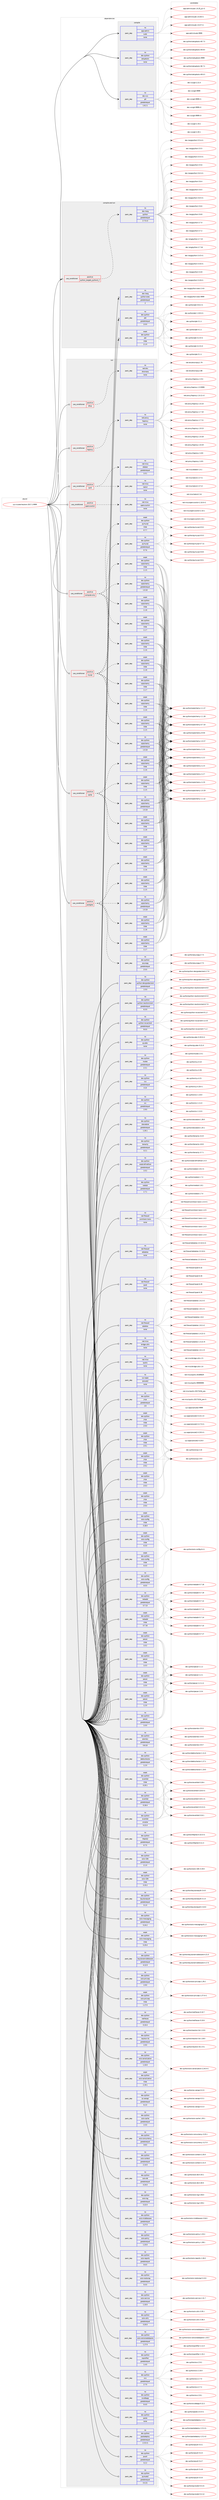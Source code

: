 digraph prolog {

# *************
# Graph options
# *************

newrank=true;
concentrate=true;
compound=true;
graph [rankdir=LR,fontname=Helvetica,fontsize=10,ranksep=1.5];#, ranksep=2.5, nodesep=0.2];
edge  [arrowhead=vee];
node  [fontname=Helvetica,fontsize=10];

# **********
# The ebuild
# **********

subgraph cluster_leftcol {
color=gray;
rank=same;
label=<<i>ebuild</i>>;
id [label="sys-cluster/neutron-2017.2.9999", color=red, width=4, href="../sys-cluster/neutron-2017.2.9999.svg"];
}

# ****************
# The dependencies
# ****************

subgraph cluster_midcol {
color=gray;
label=<<i>dependencies</i>>;
subgraph cluster_compile {
fillcolor="#eeeeee";
style=filled;
label=<<i>compile</i>>;
subgraph pack1236778 {
dependency1723906 [label=<<TABLE BORDER="0" CELLBORDER="1" CELLSPACING="0" CELLPADDING="4" WIDTH="220"><TR><TD ROWSPAN="6" CELLPADDING="30">pack_dep</TD></TR><TR><TD WIDTH="110">no</TD></TR><TR><TD>app-admin</TD></TR><TR><TD>sudo</TD></TR><TR><TD>none</TD></TR><TR><TD></TD></TR></TABLE>>, shape=none, color=blue];
}
id:e -> dependency1723906:w [weight=20,style="solid",arrowhead="vee"];
subgraph pack1236779 {
dependency1723907 [label=<<TABLE BORDER="0" CELLBORDER="1" CELLSPACING="0" CELLPADDING="4" WIDTH="220"><TR><TD ROWSPAN="6" CELLPADDING="30">pack_dep</TD></TR><TR><TD WIDTH="110">no</TD></TR><TR><TD>dev-python</TD></TR><TR><TD>setuptools</TD></TR><TR><TD>none</TD></TR><TR><TD></TD></TR></TABLE>>, shape=none, color=blue];
}
id:e -> dependency1723907:w [weight=20,style="solid",arrowhead="vee"];
subgraph pack1236780 {
dependency1723908 [label=<<TABLE BORDER="0" CELLBORDER="1" CELLSPACING="0" CELLPADDING="4" WIDTH="220"><TR><TD ROWSPAN="6" CELLPADDING="30">pack_dep</TD></TR><TR><TD WIDTH="110">no</TD></TR><TR><TD>dev-vcs</TD></TR><TR><TD>git</TD></TR><TR><TD>greaterequal</TD></TR><TR><TD>1.8.2.1</TD></TR></TABLE>>, shape=none, color=blue];
}
id:e -> dependency1723908:w [weight=20,style="solid",arrowhead="vee"];
}
subgraph cluster_compileandrun {
fillcolor="#eeeeee";
style=filled;
label=<<i>compile and run</i>>;
subgraph cond458879 {
dependency1723909 [label=<<TABLE BORDER="0" CELLBORDER="1" CELLSPACING="0" CELLPADDING="4"><TR><TD ROWSPAN="3" CELLPADDING="10">use_conditional</TD></TR><TR><TD>positive</TD></TR><TR><TD>python_targets_python2_7</TD></TR></TABLE>>, shape=none, color=red];
subgraph pack1236781 {
dependency1723910 [label=<<TABLE BORDER="0" CELLBORDER="1" CELLSPACING="0" CELLPADDING="4" WIDTH="220"><TR><TD ROWSPAN="6" CELLPADDING="30">pack_dep</TD></TR><TR><TD WIDTH="110">no</TD></TR><TR><TD>dev-lang</TD></TR><TR><TD>python</TD></TR><TR><TD>greaterequal</TD></TR><TR><TD>2.7.5-r2</TD></TR></TABLE>>, shape=none, color=blue];
}
dependency1723909:e -> dependency1723910:w [weight=20,style="dashed",arrowhead="vee"];
}
id:e -> dependency1723909:w [weight=20,style="solid",arrowhead="odotvee"];
subgraph pack1236782 {
dependency1723911 [label=<<TABLE BORDER="0" CELLBORDER="1" CELLSPACING="0" CELLPADDING="4" WIDTH="220"><TR><TD ROWSPAN="6" CELLPADDING="30">pack_dep</TD></TR><TR><TD WIDTH="110">no</TD></TR><TR><TD>dev-lang</TD></TR><TR><TD>python-exec</TD></TR><TR><TD>greaterequal</TD></TR><TR><TD>2</TD></TR></TABLE>>, shape=none, color=blue];
}
id:e -> dependency1723911:w [weight=20,style="solid",arrowhead="odotvee"];
subgraph pack1236783 {
dependency1723912 [label=<<TABLE BORDER="0" CELLBORDER="1" CELLSPACING="0" CELLPADDING="4" WIDTH="220"><TR><TD ROWSPAN="6" CELLPADDING="30">pack_dep</TD></TR><TR><TD WIDTH="110">no</TD></TR><TR><TD>dev-python</TD></TR><TR><TD>pbr</TD></TR><TR><TD>greaterequal</TD></TR><TR><TD>2.0.0</TD></TR></TABLE>>, shape=none, color=blue];
}
id:e -> dependency1723912:w [weight=20,style="solid",arrowhead="odotvee"];
subgraph pack1236784 {
dependency1723913 [label=<<TABLE BORDER="0" CELLBORDER="1" CELLSPACING="0" CELLPADDING="4" WIDTH="220"><TR><TD ROWSPAN="6" CELLPADDING="30">pack_dep</TD></TR><TR><TD WIDTH="110">weak</TD></TR><TR><TD>dev-python</TD></TR><TR><TD>pbr</TD></TR><TR><TD>tilde</TD></TR><TR><TD>2.1.0</TD></TR></TABLE>>, shape=none, color=blue];
}
id:e -> dependency1723913:w [weight=20,style="solid",arrowhead="odotvee"];
}
subgraph cluster_run {
fillcolor="#eeeeee";
style=filled;
label=<<i>run</i>>;
subgraph cond458880 {
dependency1723914 [label=<<TABLE BORDER="0" CELLBORDER="1" CELLSPACING="0" CELLPADDING="4"><TR><TD ROWSPAN="3" CELLPADDING="10">use_conditional</TD></TR><TR><TD>positive</TD></TR><TR><TD>compute-only</TD></TR></TABLE>>, shape=none, color=red];
subgraph pack1236785 {
dependency1723915 [label=<<TABLE BORDER="0" CELLBORDER="1" CELLSPACING="0" CELLPADDING="4" WIDTH="220"><TR><TD ROWSPAN="6" CELLPADDING="30">pack_dep</TD></TR><TR><TD WIDTH="110">no</TD></TR><TR><TD>dev-python</TD></TR><TR><TD>sqlalchemy</TD></TR><TR><TD>greaterequal</TD></TR><TR><TD>1.0.10</TD></TR></TABLE>>, shape=none, color=blue];
}
dependency1723914:e -> dependency1723915:w [weight=20,style="dashed",arrowhead="vee"];
subgraph pack1236786 {
dependency1723916 [label=<<TABLE BORDER="0" CELLBORDER="1" CELLSPACING="0" CELLPADDING="4" WIDTH="220"><TR><TD ROWSPAN="6" CELLPADDING="30">pack_dep</TD></TR><TR><TD WIDTH="110">weak</TD></TR><TR><TD>dev-python</TD></TR><TR><TD>sqlalchemy</TD></TR><TR><TD>tilde</TD></TR><TR><TD>1.1.5</TD></TR></TABLE>>, shape=none, color=blue];
}
dependency1723914:e -> dependency1723916:w [weight=20,style="dashed",arrowhead="vee"];
subgraph pack1236787 {
dependency1723917 [label=<<TABLE BORDER="0" CELLBORDER="1" CELLSPACING="0" CELLPADDING="4" WIDTH="220"><TR><TD ROWSPAN="6" CELLPADDING="30">pack_dep</TD></TR><TR><TD WIDTH="110">weak</TD></TR><TR><TD>dev-python</TD></TR><TR><TD>sqlalchemy</TD></TR><TR><TD>tilde</TD></TR><TR><TD>1.1.6</TD></TR></TABLE>>, shape=none, color=blue];
}
dependency1723914:e -> dependency1723917:w [weight=20,style="dashed",arrowhead="vee"];
subgraph pack1236788 {
dependency1723918 [label=<<TABLE BORDER="0" CELLBORDER="1" CELLSPACING="0" CELLPADDING="4" WIDTH="220"><TR><TD ROWSPAN="6" CELLPADDING="30">pack_dep</TD></TR><TR><TD WIDTH="110">weak</TD></TR><TR><TD>dev-python</TD></TR><TR><TD>sqlalchemy</TD></TR><TR><TD>tilde</TD></TR><TR><TD>1.1.7</TD></TR></TABLE>>, shape=none, color=blue];
}
dependency1723914:e -> dependency1723918:w [weight=20,style="dashed",arrowhead="vee"];
subgraph pack1236789 {
dependency1723919 [label=<<TABLE BORDER="0" CELLBORDER="1" CELLSPACING="0" CELLPADDING="4" WIDTH="220"><TR><TD ROWSPAN="6" CELLPADDING="30">pack_dep</TD></TR><TR><TD WIDTH="110">weak</TD></TR><TR><TD>dev-python</TD></TR><TR><TD>sqlalchemy</TD></TR><TR><TD>tilde</TD></TR><TR><TD>1.1.8</TD></TR></TABLE>>, shape=none, color=blue];
}
dependency1723914:e -> dependency1723919:w [weight=20,style="dashed",arrowhead="vee"];
}
id:e -> dependency1723914:w [weight=20,style="solid",arrowhead="odot"];
subgraph cond458881 {
dependency1723920 [label=<<TABLE BORDER="0" CELLBORDER="1" CELLSPACING="0" CELLPADDING="4"><TR><TD ROWSPAN="3" CELLPADDING="10">use_conditional</TD></TR><TR><TD>positive</TD></TR><TR><TD>dhcp</TD></TR></TABLE>>, shape=none, color=red];
subgraph pack1236790 {
dependency1723921 [label=<<TABLE BORDER="0" CELLBORDER="1" CELLSPACING="0" CELLPADDING="4" WIDTH="220"><TR><TD ROWSPAN="6" CELLPADDING="30">pack_dep</TD></TR><TR><TD WIDTH="110">no</TD></TR><TR><TD>net-dns</TD></TR><TR><TD>dnsmasq</TD></TR><TR><TD>none</TD></TR><TR><TD></TD></TR></TABLE>>, shape=none, color=blue];
}
dependency1723920:e -> dependency1723921:w [weight=20,style="dashed",arrowhead="vee"];
}
id:e -> dependency1723920:w [weight=20,style="solid",arrowhead="odot"];
subgraph cond458882 {
dependency1723922 [label=<<TABLE BORDER="0" CELLBORDER="1" CELLSPACING="0" CELLPADDING="4"><TR><TD ROWSPAN="3" CELLPADDING="10">use_conditional</TD></TR><TR><TD>positive</TD></TR><TR><TD>haproxy</TD></TR></TABLE>>, shape=none, color=red];
subgraph pack1236791 {
dependency1723923 [label=<<TABLE BORDER="0" CELLBORDER="1" CELLSPACING="0" CELLPADDING="4" WIDTH="220"><TR><TD ROWSPAN="6" CELLPADDING="30">pack_dep</TD></TR><TR><TD WIDTH="110">no</TD></TR><TR><TD>net-proxy</TD></TR><TR><TD>haproxy</TD></TR><TR><TD>none</TD></TR><TR><TD></TD></TR></TABLE>>, shape=none, color=blue];
}
dependency1723922:e -> dependency1723923:w [weight=20,style="dashed",arrowhead="vee"];
}
id:e -> dependency1723922:w [weight=20,style="solid",arrowhead="odot"];
subgraph cond458883 {
dependency1723924 [label=<<TABLE BORDER="0" CELLBORDER="1" CELLSPACING="0" CELLPADDING="4"><TR><TD ROWSPAN="3" CELLPADDING="10">use_conditional</TD></TR><TR><TD>positive</TD></TR><TR><TD>ipv6</TD></TR></TABLE>>, shape=none, color=red];
subgraph pack1236792 {
dependency1723925 [label=<<TABLE BORDER="0" CELLBORDER="1" CELLSPACING="0" CELLPADDING="4" WIDTH="220"><TR><TD ROWSPAN="6" CELLPADDING="30">pack_dep</TD></TR><TR><TD WIDTH="110">no</TD></TR><TR><TD>net-misc</TD></TR><TR><TD>radvd</TD></TR><TR><TD>none</TD></TR><TR><TD></TD></TR></TABLE>>, shape=none, color=blue];
}
dependency1723924:e -> dependency1723925:w [weight=20,style="dashed",arrowhead="vee"];
subgraph pack1236793 {
dependency1723926 [label=<<TABLE BORDER="0" CELLBORDER="1" CELLSPACING="0" CELLPADDING="4" WIDTH="220"><TR><TD ROWSPAN="6" CELLPADDING="30">pack_dep</TD></TR><TR><TD WIDTH="110">no</TD></TR><TR><TD>net-misc</TD></TR><TR><TD>dibbler</TD></TR><TR><TD>greaterequal</TD></TR><TR><TD>1.0.1</TD></TR></TABLE>>, shape=none, color=blue];
}
dependency1723924:e -> dependency1723926:w [weight=20,style="dashed",arrowhead="vee"];
}
id:e -> dependency1723924:w [weight=20,style="solid",arrowhead="odot"];
subgraph cond458884 {
dependency1723927 [label=<<TABLE BORDER="0" CELLBORDER="1" CELLSPACING="0" CELLPADDING="4"><TR><TD ROWSPAN="3" CELLPADDING="10">use_conditional</TD></TR><TR><TD>positive</TD></TR><TR><TD>mysql</TD></TR></TABLE>>, shape=none, color=red];
subgraph pack1236794 {
dependency1723928 [label=<<TABLE BORDER="0" CELLBORDER="1" CELLSPACING="0" CELLPADDING="4" WIDTH="220"><TR><TD ROWSPAN="6" CELLPADDING="30">pack_dep</TD></TR><TR><TD WIDTH="110">no</TD></TR><TR><TD>dev-python</TD></TR><TR><TD>pymysql</TD></TR><TR><TD>greaterequal</TD></TR><TR><TD>0.7.6</TD></TR></TABLE>>, shape=none, color=blue];
}
dependency1723927:e -> dependency1723928:w [weight=20,style="dashed",arrowhead="vee"];
subgraph pack1236795 {
dependency1723929 [label=<<TABLE BORDER="0" CELLBORDER="1" CELLSPACING="0" CELLPADDING="4" WIDTH="220"><TR><TD ROWSPAN="6" CELLPADDING="30">pack_dep</TD></TR><TR><TD WIDTH="110">weak</TD></TR><TR><TD>dev-python</TD></TR><TR><TD>pymysql</TD></TR><TR><TD>tilde</TD></TR><TR><TD>0.7.7</TD></TR></TABLE>>, shape=none, color=blue];
}
dependency1723927:e -> dependency1723929:w [weight=20,style="dashed",arrowhead="vee"];
subgraph pack1236796 {
dependency1723930 [label=<<TABLE BORDER="0" CELLBORDER="1" CELLSPACING="0" CELLPADDING="4" WIDTH="220"><TR><TD ROWSPAN="6" CELLPADDING="30">pack_dep</TD></TR><TR><TD WIDTH="110">no</TD></TR><TR><TD>dev-python</TD></TR><TR><TD>sqlalchemy</TD></TR><TR><TD>greaterequal</TD></TR><TR><TD>1.0.10</TD></TR></TABLE>>, shape=none, color=blue];
}
dependency1723927:e -> dependency1723930:w [weight=20,style="dashed",arrowhead="vee"];
subgraph pack1236797 {
dependency1723931 [label=<<TABLE BORDER="0" CELLBORDER="1" CELLSPACING="0" CELLPADDING="4" WIDTH="220"><TR><TD ROWSPAN="6" CELLPADDING="30">pack_dep</TD></TR><TR><TD WIDTH="110">weak</TD></TR><TR><TD>dev-python</TD></TR><TR><TD>sqlalchemy</TD></TR><TR><TD>tilde</TD></TR><TR><TD>1.1.5</TD></TR></TABLE>>, shape=none, color=blue];
}
dependency1723927:e -> dependency1723931:w [weight=20,style="dashed",arrowhead="vee"];
subgraph pack1236798 {
dependency1723932 [label=<<TABLE BORDER="0" CELLBORDER="1" CELLSPACING="0" CELLPADDING="4" WIDTH="220"><TR><TD ROWSPAN="6" CELLPADDING="30">pack_dep</TD></TR><TR><TD WIDTH="110">weak</TD></TR><TR><TD>dev-python</TD></TR><TR><TD>sqlalchemy</TD></TR><TR><TD>tilde</TD></TR><TR><TD>1.1.6</TD></TR></TABLE>>, shape=none, color=blue];
}
dependency1723927:e -> dependency1723932:w [weight=20,style="dashed",arrowhead="vee"];
subgraph pack1236799 {
dependency1723933 [label=<<TABLE BORDER="0" CELLBORDER="1" CELLSPACING="0" CELLPADDING="4" WIDTH="220"><TR><TD ROWSPAN="6" CELLPADDING="30">pack_dep</TD></TR><TR><TD WIDTH="110">weak</TD></TR><TR><TD>dev-python</TD></TR><TR><TD>sqlalchemy</TD></TR><TR><TD>tilde</TD></TR><TR><TD>1.1.7</TD></TR></TABLE>>, shape=none, color=blue];
}
dependency1723927:e -> dependency1723933:w [weight=20,style="dashed",arrowhead="vee"];
subgraph pack1236800 {
dependency1723934 [label=<<TABLE BORDER="0" CELLBORDER="1" CELLSPACING="0" CELLPADDING="4" WIDTH="220"><TR><TD ROWSPAN="6" CELLPADDING="30">pack_dep</TD></TR><TR><TD WIDTH="110">weak</TD></TR><TR><TD>dev-python</TD></TR><TR><TD>sqlalchemy</TD></TR><TR><TD>tilde</TD></TR><TR><TD>1.1.8</TD></TR></TABLE>>, shape=none, color=blue];
}
dependency1723927:e -> dependency1723934:w [weight=20,style="dashed",arrowhead="vee"];
}
id:e -> dependency1723927:w [weight=20,style="solid",arrowhead="odot"];
subgraph cond458885 {
dependency1723935 [label=<<TABLE BORDER="0" CELLBORDER="1" CELLSPACING="0" CELLPADDING="4"><TR><TD ROWSPAN="3" CELLPADDING="10">use_conditional</TD></TR><TR><TD>positive</TD></TR><TR><TD>openvswitch</TD></TR></TABLE>>, shape=none, color=red];
subgraph pack1236801 {
dependency1723936 [label=<<TABLE BORDER="0" CELLBORDER="1" CELLSPACING="0" CELLPADDING="4" WIDTH="220"><TR><TD ROWSPAN="6" CELLPADDING="30">pack_dep</TD></TR><TR><TD WIDTH="110">no</TD></TR><TR><TD>net-misc</TD></TR><TR><TD>openvswitch</TD></TR><TR><TD>none</TD></TR><TR><TD></TD></TR></TABLE>>, shape=none, color=blue];
}
dependency1723935:e -> dependency1723936:w [weight=20,style="dashed",arrowhead="vee"];
}
id:e -> dependency1723935:w [weight=20,style="solid",arrowhead="odot"];
subgraph cond458886 {
dependency1723937 [label=<<TABLE BORDER="0" CELLBORDER="1" CELLSPACING="0" CELLPADDING="4"><TR><TD ROWSPAN="3" CELLPADDING="10">use_conditional</TD></TR><TR><TD>positive</TD></TR><TR><TD>postgres</TD></TR></TABLE>>, shape=none, color=red];
subgraph pack1236802 {
dependency1723938 [label=<<TABLE BORDER="0" CELLBORDER="1" CELLSPACING="0" CELLPADDING="4" WIDTH="220"><TR><TD ROWSPAN="6" CELLPADDING="30">pack_dep</TD></TR><TR><TD WIDTH="110">no</TD></TR><TR><TD>dev-python</TD></TR><TR><TD>psycopg</TD></TR><TR><TD>greaterequal</TD></TR><TR><TD>2.5.0</TD></TR></TABLE>>, shape=none, color=blue];
}
dependency1723937:e -> dependency1723938:w [weight=20,style="dashed",arrowhead="vee"];
subgraph pack1236803 {
dependency1723939 [label=<<TABLE BORDER="0" CELLBORDER="1" CELLSPACING="0" CELLPADDING="4" WIDTH="220"><TR><TD ROWSPAN="6" CELLPADDING="30">pack_dep</TD></TR><TR><TD WIDTH="110">no</TD></TR><TR><TD>dev-python</TD></TR><TR><TD>sqlalchemy</TD></TR><TR><TD>greaterequal</TD></TR><TR><TD>1.0.10</TD></TR></TABLE>>, shape=none, color=blue];
}
dependency1723937:e -> dependency1723939:w [weight=20,style="dashed",arrowhead="vee"];
subgraph pack1236804 {
dependency1723940 [label=<<TABLE BORDER="0" CELLBORDER="1" CELLSPACING="0" CELLPADDING="4" WIDTH="220"><TR><TD ROWSPAN="6" CELLPADDING="30">pack_dep</TD></TR><TR><TD WIDTH="110">weak</TD></TR><TR><TD>dev-python</TD></TR><TR><TD>sqlalchemy</TD></TR><TR><TD>tilde</TD></TR><TR><TD>1.1.5</TD></TR></TABLE>>, shape=none, color=blue];
}
dependency1723937:e -> dependency1723940:w [weight=20,style="dashed",arrowhead="vee"];
subgraph pack1236805 {
dependency1723941 [label=<<TABLE BORDER="0" CELLBORDER="1" CELLSPACING="0" CELLPADDING="4" WIDTH="220"><TR><TD ROWSPAN="6" CELLPADDING="30">pack_dep</TD></TR><TR><TD WIDTH="110">weak</TD></TR><TR><TD>dev-python</TD></TR><TR><TD>sqlalchemy</TD></TR><TR><TD>tilde</TD></TR><TR><TD>1.1.6</TD></TR></TABLE>>, shape=none, color=blue];
}
dependency1723937:e -> dependency1723941:w [weight=20,style="dashed",arrowhead="vee"];
subgraph pack1236806 {
dependency1723942 [label=<<TABLE BORDER="0" CELLBORDER="1" CELLSPACING="0" CELLPADDING="4" WIDTH="220"><TR><TD ROWSPAN="6" CELLPADDING="30">pack_dep</TD></TR><TR><TD WIDTH="110">weak</TD></TR><TR><TD>dev-python</TD></TR><TR><TD>sqlalchemy</TD></TR><TR><TD>tilde</TD></TR><TR><TD>1.1.7</TD></TR></TABLE>>, shape=none, color=blue];
}
dependency1723937:e -> dependency1723942:w [weight=20,style="dashed",arrowhead="vee"];
subgraph pack1236807 {
dependency1723943 [label=<<TABLE BORDER="0" CELLBORDER="1" CELLSPACING="0" CELLPADDING="4" WIDTH="220"><TR><TD ROWSPAN="6" CELLPADDING="30">pack_dep</TD></TR><TR><TD WIDTH="110">weak</TD></TR><TR><TD>dev-python</TD></TR><TR><TD>sqlalchemy</TD></TR><TR><TD>tilde</TD></TR><TR><TD>1.1.8</TD></TR></TABLE>>, shape=none, color=blue];
}
dependency1723937:e -> dependency1723943:w [weight=20,style="dashed",arrowhead="vee"];
}
id:e -> dependency1723937:w [weight=20,style="solid",arrowhead="odot"];
subgraph cond458887 {
dependency1723944 [label=<<TABLE BORDER="0" CELLBORDER="1" CELLSPACING="0" CELLPADDING="4"><TR><TD ROWSPAN="3" CELLPADDING="10">use_conditional</TD></TR><TR><TD>positive</TD></TR><TR><TD>sqlite</TD></TR></TABLE>>, shape=none, color=red];
subgraph pack1236808 {
dependency1723945 [label=<<TABLE BORDER="0" CELLBORDER="1" CELLSPACING="0" CELLPADDING="4" WIDTH="220"><TR><TD ROWSPAN="6" CELLPADDING="30">pack_dep</TD></TR><TR><TD WIDTH="110">no</TD></TR><TR><TD>dev-python</TD></TR><TR><TD>sqlalchemy</TD></TR><TR><TD>greaterequal</TD></TR><TR><TD>1.0.10</TD></TR></TABLE>>, shape=none, color=blue];
}
dependency1723944:e -> dependency1723945:w [weight=20,style="dashed",arrowhead="vee"];
subgraph pack1236809 {
dependency1723946 [label=<<TABLE BORDER="0" CELLBORDER="1" CELLSPACING="0" CELLPADDING="4" WIDTH="220"><TR><TD ROWSPAN="6" CELLPADDING="30">pack_dep</TD></TR><TR><TD WIDTH="110">weak</TD></TR><TR><TD>dev-python</TD></TR><TR><TD>sqlalchemy</TD></TR><TR><TD>tilde</TD></TR><TR><TD>1.1.5</TD></TR></TABLE>>, shape=none, color=blue];
}
dependency1723944:e -> dependency1723946:w [weight=20,style="dashed",arrowhead="vee"];
subgraph pack1236810 {
dependency1723947 [label=<<TABLE BORDER="0" CELLBORDER="1" CELLSPACING="0" CELLPADDING="4" WIDTH="220"><TR><TD ROWSPAN="6" CELLPADDING="30">pack_dep</TD></TR><TR><TD WIDTH="110">weak</TD></TR><TR><TD>dev-python</TD></TR><TR><TD>sqlalchemy</TD></TR><TR><TD>tilde</TD></TR><TR><TD>1.1.6</TD></TR></TABLE>>, shape=none, color=blue];
}
dependency1723944:e -> dependency1723947:w [weight=20,style="dashed",arrowhead="vee"];
subgraph pack1236811 {
dependency1723948 [label=<<TABLE BORDER="0" CELLBORDER="1" CELLSPACING="0" CELLPADDING="4" WIDTH="220"><TR><TD ROWSPAN="6" CELLPADDING="30">pack_dep</TD></TR><TR><TD WIDTH="110">weak</TD></TR><TR><TD>dev-python</TD></TR><TR><TD>sqlalchemy</TD></TR><TR><TD>tilde</TD></TR><TR><TD>1.1.7</TD></TR></TABLE>>, shape=none, color=blue];
}
dependency1723944:e -> dependency1723948:w [weight=20,style="dashed",arrowhead="vee"];
subgraph pack1236812 {
dependency1723949 [label=<<TABLE BORDER="0" CELLBORDER="1" CELLSPACING="0" CELLPADDING="4" WIDTH="220"><TR><TD ROWSPAN="6" CELLPADDING="30">pack_dep</TD></TR><TR><TD WIDTH="110">weak</TD></TR><TR><TD>dev-python</TD></TR><TR><TD>sqlalchemy</TD></TR><TR><TD>tilde</TD></TR><TR><TD>1.1.8</TD></TR></TABLE>>, shape=none, color=blue];
}
dependency1723944:e -> dependency1723949:w [weight=20,style="dashed",arrowhead="vee"];
}
id:e -> dependency1723944:w [weight=20,style="solid",arrowhead="odot"];
subgraph pack1236813 {
dependency1723950 [label=<<TABLE BORDER="0" CELLBORDER="1" CELLSPACING="0" CELLPADDING="4" WIDTH="220"><TR><TD ROWSPAN="6" CELLPADDING="30">pack_dep</TD></TR><TR><TD WIDTH="110">no</TD></TR><TR><TD>dev-python</TD></TR><TR><TD>alembic</TD></TR><TR><TD>greaterequal</TD></TR><TR><TD>0.8.10</TD></TR></TABLE>>, shape=none, color=blue];
}
id:e -> dependency1723950:w [weight=20,style="solid",arrowhead="odot"];
subgraph pack1236814 {
dependency1723951 [label=<<TABLE BORDER="0" CELLBORDER="1" CELLSPACING="0" CELLPADDING="4" WIDTH="220"><TR><TD ROWSPAN="6" CELLPADDING="30">pack_dep</TD></TR><TR><TD WIDTH="110">no</TD></TR><TR><TD>dev-python</TD></TR><TR><TD>debtcollector</TD></TR><TR><TD>greaterequal</TD></TR><TR><TD>1.2.0</TD></TR></TABLE>>, shape=none, color=blue];
}
id:e -> dependency1723951:w [weight=20,style="solid",arrowhead="odot"];
subgraph pack1236815 {
dependency1723952 [label=<<TABLE BORDER="0" CELLBORDER="1" CELLSPACING="0" CELLPADDING="4" WIDTH="220"><TR><TD ROWSPAN="6" CELLPADDING="30">pack_dep</TD></TR><TR><TD WIDTH="110">no</TD></TR><TR><TD>dev-python</TD></TR><TR><TD>eventlet</TD></TR><TR><TD>greaterequal</TD></TR><TR><TD>0.18.4</TD></TR></TABLE>>, shape=none, color=blue];
}
id:e -> dependency1723952:w [weight=20,style="solid",arrowhead="odot"];
subgraph pack1236816 {
dependency1723953 [label=<<TABLE BORDER="0" CELLBORDER="1" CELLSPACING="0" CELLPADDING="4" WIDTH="220"><TR><TD ROWSPAN="6" CELLPADDING="30">pack_dep</TD></TR><TR><TD WIDTH="110">no</TD></TR><TR><TD>dev-python</TD></TR><TR><TD>eventlet</TD></TR><TR><TD>smaller</TD></TR><TR><TD>0.21.0</TD></TR></TABLE>>, shape=none, color=blue];
}
id:e -> dependency1723953:w [weight=20,style="solid",arrowhead="odot"];
subgraph pack1236817 {
dependency1723954 [label=<<TABLE BORDER="0" CELLBORDER="1" CELLSPACING="0" CELLPADDING="4" WIDTH="220"><TR><TD ROWSPAN="6" CELLPADDING="30">pack_dep</TD></TR><TR><TD WIDTH="110">no</TD></TR><TR><TD>dev-python</TD></TR><TR><TD>httplib2</TD></TR><TR><TD>greaterequal</TD></TR><TR><TD>0.7.5</TD></TR></TABLE>>, shape=none, color=blue];
}
id:e -> dependency1723954:w [weight=20,style="solid",arrowhead="odot"];
subgraph pack1236818 {
dependency1723955 [label=<<TABLE BORDER="0" CELLBORDER="1" CELLSPACING="0" CELLPADDING="4" WIDTH="220"><TR><TD ROWSPAN="6" CELLPADDING="30">pack_dep</TD></TR><TR><TD WIDTH="110">no</TD></TR><TR><TD>dev-python</TD></TR><TR><TD>jinja</TD></TR><TR><TD>greaterequal</TD></TR><TR><TD>2.8</TD></TR></TABLE>>, shape=none, color=blue];
}
id:e -> dependency1723955:w [weight=20,style="solid",arrowhead="odot"];
subgraph pack1236819 {
dependency1723956 [label=<<TABLE BORDER="0" CELLBORDER="1" CELLSPACING="0" CELLPADDING="4" WIDTH="220"><TR><TD ROWSPAN="6" CELLPADDING="30">pack_dep</TD></TR><TR><TD WIDTH="110">no</TD></TR><TR><TD>dev-python</TD></TR><TR><TD>keystoneauth</TD></TR><TR><TD>greaterequal</TD></TR><TR><TD>3.1.0</TD></TR></TABLE>>, shape=none, color=blue];
}
id:e -> dependency1723956:w [weight=20,style="solid",arrowhead="odot"];
subgraph pack1236820 {
dependency1723957 [label=<<TABLE BORDER="0" CELLBORDER="1" CELLSPACING="0" CELLPADDING="4" WIDTH="220"><TR><TD ROWSPAN="6" CELLPADDING="30">pack_dep</TD></TR><TR><TD WIDTH="110">no</TD></TR><TR><TD>dev-python</TD></TR><TR><TD>keystonemiddleware</TD></TR><TR><TD>greaterequal</TD></TR><TR><TD>4.12.0</TD></TR></TABLE>>, shape=none, color=blue];
}
id:e -> dependency1723957:w [weight=20,style="solid",arrowhead="odot"];
subgraph pack1236821 {
dependency1723958 [label=<<TABLE BORDER="0" CELLBORDER="1" CELLSPACING="0" CELLPADDING="4" WIDTH="220"><TR><TD ROWSPAN="6" CELLPADDING="30">pack_dep</TD></TR><TR><TD WIDTH="110">no</TD></TR><TR><TD>dev-python</TD></TR><TR><TD>netaddr</TD></TR><TR><TD>greaterequal</TD></TR><TR><TD>0.7.13</TD></TR></TABLE>>, shape=none, color=blue];
}
id:e -> dependency1723958:w [weight=20,style="solid",arrowhead="odot"];
subgraph pack1236822 {
dependency1723959 [label=<<TABLE BORDER="0" CELLBORDER="1" CELLSPACING="0" CELLPADDING="4" WIDTH="220"><TR><TD ROWSPAN="6" CELLPADDING="30">pack_dep</TD></TR><TR><TD WIDTH="110">no</TD></TR><TR><TD>dev-python</TD></TR><TR><TD>netifaces</TD></TR><TR><TD>greaterequal</TD></TR><TR><TD>0.10.4</TD></TR></TABLE>>, shape=none, color=blue];
}
id:e -> dependency1723959:w [weight=20,style="solid",arrowhead="odot"];
subgraph pack1236823 {
dependency1723960 [label=<<TABLE BORDER="0" CELLBORDER="1" CELLSPACING="0" CELLPADDING="4" WIDTH="220"><TR><TD ROWSPAN="6" CELLPADDING="30">pack_dep</TD></TR><TR><TD WIDTH="110">no</TD></TR><TR><TD>dev-python</TD></TR><TR><TD>neutron-lib</TD></TR><TR><TD>greaterequal</TD></TR><TR><TD>1.9.0</TD></TR></TABLE>>, shape=none, color=blue];
}
id:e -> dependency1723960:w [weight=20,style="solid",arrowhead="odot"];
subgraph pack1236824 {
dependency1723961 [label=<<TABLE BORDER="0" CELLBORDER="1" CELLSPACING="0" CELLPADDING="4" WIDTH="220"><TR><TD ROWSPAN="6" CELLPADDING="30">pack_dep</TD></TR><TR><TD WIDTH="110">no</TD></TR><TR><TD>dev-python</TD></TR><TR><TD>os-xenapi</TD></TR><TR><TD>greaterequal</TD></TR><TR><TD>0.2.0</TD></TR></TABLE>>, shape=none, color=blue];
}
id:e -> dependency1723961:w [weight=20,style="solid",arrowhead="odot"];
subgraph pack1236825 {
dependency1723962 [label=<<TABLE BORDER="0" CELLBORDER="1" CELLSPACING="0" CELLPADDING="4" WIDTH="220"><TR><TD ROWSPAN="6" CELLPADDING="30">pack_dep</TD></TR><TR><TD WIDTH="110">no</TD></TR><TR><TD>dev-python</TD></TR><TR><TD>oslo-cache</TD></TR><TR><TD>greaterequal</TD></TR><TR><TD>1.5.0</TD></TR></TABLE>>, shape=none, color=blue];
}
id:e -> dependency1723962:w [weight=20,style="solid",arrowhead="odot"];
subgraph pack1236826 {
dependency1723963 [label=<<TABLE BORDER="0" CELLBORDER="1" CELLSPACING="0" CELLPADDING="4" WIDTH="220"><TR><TD ROWSPAN="6" CELLPADDING="30">pack_dep</TD></TR><TR><TD WIDTH="110">no</TD></TR><TR><TD>dev-python</TD></TR><TR><TD>oslo-concurrency</TD></TR><TR><TD>greaterequal</TD></TR><TR><TD>3.8.0</TD></TR></TABLE>>, shape=none, color=blue];
}
id:e -> dependency1723963:w [weight=20,style="solid",arrowhead="odot"];
subgraph pack1236827 {
dependency1723964 [label=<<TABLE BORDER="0" CELLBORDER="1" CELLSPACING="0" CELLPADDING="4" WIDTH="220"><TR><TD ROWSPAN="6" CELLPADDING="30">pack_dep</TD></TR><TR><TD WIDTH="110">no</TD></TR><TR><TD>dev-python</TD></TR><TR><TD>oslo-config</TD></TR><TR><TD>greaterequal</TD></TR><TR><TD>4.0.0</TD></TR></TABLE>>, shape=none, color=blue];
}
id:e -> dependency1723964:w [weight=20,style="solid",arrowhead="odot"];
subgraph pack1236828 {
dependency1723965 [label=<<TABLE BORDER="0" CELLBORDER="1" CELLSPACING="0" CELLPADDING="4" WIDTH="220"><TR><TD ROWSPAN="6" CELLPADDING="30">pack_dep</TD></TR><TR><TD WIDTH="110">no</TD></TR><TR><TD>dev-python</TD></TR><TR><TD>oslo-context</TD></TR><TR><TD>greaterequal</TD></TR><TR><TD>2.14.0</TD></TR></TABLE>>, shape=none, color=blue];
}
id:e -> dependency1723965:w [weight=20,style="solid",arrowhead="odot"];
subgraph pack1236829 {
dependency1723966 [label=<<TABLE BORDER="0" CELLBORDER="1" CELLSPACING="0" CELLPADDING="4" WIDTH="220"><TR><TD ROWSPAN="6" CELLPADDING="30">pack_dep</TD></TR><TR><TD WIDTH="110">no</TD></TR><TR><TD>dev-python</TD></TR><TR><TD>oslo-db</TD></TR><TR><TD>greaterequal</TD></TR><TR><TD>4.24.0</TD></TR></TABLE>>, shape=none, color=blue];
}
id:e -> dependency1723966:w [weight=20,style="solid",arrowhead="odot"];
subgraph pack1236830 {
dependency1723967 [label=<<TABLE BORDER="0" CELLBORDER="1" CELLSPACING="0" CELLPADDING="4" WIDTH="220"><TR><TD ROWSPAN="6" CELLPADDING="30">pack_dep</TD></TR><TR><TD WIDTH="110">no</TD></TR><TR><TD>dev-python</TD></TR><TR><TD>oslo-i18n</TD></TR><TR><TD>greaterequal</TD></TR><TR><TD>2.1.0</TD></TR></TABLE>>, shape=none, color=blue];
}
id:e -> dependency1723967:w [weight=20,style="solid",arrowhead="odot"];
subgraph pack1236831 {
dependency1723968 [label=<<TABLE BORDER="0" CELLBORDER="1" CELLSPACING="0" CELLPADDING="4" WIDTH="220"><TR><TD ROWSPAN="6" CELLPADDING="30">pack_dep</TD></TR><TR><TD WIDTH="110">no</TD></TR><TR><TD>dev-python</TD></TR><TR><TD>oslo-log</TD></TR><TR><TD>greaterequal</TD></TR><TR><TD>3.22.0</TD></TR></TABLE>>, shape=none, color=blue];
}
id:e -> dependency1723968:w [weight=20,style="solid",arrowhead="odot"];
subgraph pack1236832 {
dependency1723969 [label=<<TABLE BORDER="0" CELLBORDER="1" CELLSPACING="0" CELLPADDING="4" WIDTH="220"><TR><TD ROWSPAN="6" CELLPADDING="30">pack_dep</TD></TR><TR><TD WIDTH="110">no</TD></TR><TR><TD>dev-python</TD></TR><TR><TD>oslo-messaging</TD></TR><TR><TD>greaterequal</TD></TR><TR><TD>5.24.2</TD></TR></TABLE>>, shape=none, color=blue];
}
id:e -> dependency1723969:w [weight=20,style="solid",arrowhead="odot"];
subgraph pack1236833 {
dependency1723970 [label=<<TABLE BORDER="0" CELLBORDER="1" CELLSPACING="0" CELLPADDING="4" WIDTH="220"><TR><TD ROWSPAN="6" CELLPADDING="30">pack_dep</TD></TR><TR><TD WIDTH="110">no</TD></TR><TR><TD>dev-python</TD></TR><TR><TD>oslo-middleware</TD></TR><TR><TD>greaterequal</TD></TR><TR><TD>3.27.0</TD></TR></TABLE>>, shape=none, color=blue];
}
id:e -> dependency1723970:w [weight=20,style="solid",arrowhead="odot"];
subgraph pack1236834 {
dependency1723971 [label=<<TABLE BORDER="0" CELLBORDER="1" CELLSPACING="0" CELLPADDING="4" WIDTH="220"><TR><TD ROWSPAN="6" CELLPADDING="30">pack_dep</TD></TR><TR><TD WIDTH="110">no</TD></TR><TR><TD>dev-python</TD></TR><TR><TD>oslo-policy</TD></TR><TR><TD>greaterequal</TD></TR><TR><TD>1.23.0</TD></TR></TABLE>>, shape=none, color=blue];
}
id:e -> dependency1723971:w [weight=20,style="solid",arrowhead="odot"];
subgraph pack1236835 {
dependency1723972 [label=<<TABLE BORDER="0" CELLBORDER="1" CELLSPACING="0" CELLPADDING="4" WIDTH="220"><TR><TD ROWSPAN="6" CELLPADDING="30">pack_dep</TD></TR><TR><TD WIDTH="110">no</TD></TR><TR><TD>dev-python</TD></TR><TR><TD>oslo-privsep</TD></TR><TR><TD>greaterequal</TD></TR><TR><TD>1.9.0</TD></TR></TABLE>>, shape=none, color=blue];
}
id:e -> dependency1723972:w [weight=20,style="solid",arrowhead="odot"];
subgraph pack1236836 {
dependency1723973 [label=<<TABLE BORDER="0" CELLBORDER="1" CELLSPACING="0" CELLPADDING="4" WIDTH="220"><TR><TD ROWSPAN="6" CELLPADDING="30">pack_dep</TD></TR><TR><TD WIDTH="110">no</TD></TR><TR><TD>dev-python</TD></TR><TR><TD>oslo-reports</TD></TR><TR><TD>greaterequal</TD></TR><TR><TD>0.6.0</TD></TR></TABLE>>, shape=none, color=blue];
}
id:e -> dependency1723973:w [weight=20,style="solid",arrowhead="odot"];
subgraph pack1236837 {
dependency1723974 [label=<<TABLE BORDER="0" CELLBORDER="1" CELLSPACING="0" CELLPADDING="4" WIDTH="220"><TR><TD ROWSPAN="6" CELLPADDING="30">pack_dep</TD></TR><TR><TD WIDTH="110">no</TD></TR><TR><TD>dev-python</TD></TR><TR><TD>oslo-rootwrap</TD></TR><TR><TD>greaterequal</TD></TR><TR><TD>5.0.0</TD></TR></TABLE>>, shape=none, color=blue];
}
id:e -> dependency1723974:w [weight=20,style="solid",arrowhead="odot"];
subgraph pack1236838 {
dependency1723975 [label=<<TABLE BORDER="0" CELLBORDER="1" CELLSPACING="0" CELLPADDING="4" WIDTH="220"><TR><TD ROWSPAN="6" CELLPADDING="30">pack_dep</TD></TR><TR><TD WIDTH="110">no</TD></TR><TR><TD>dev-python</TD></TR><TR><TD>oslo-serialization</TD></TR><TR><TD>greaterequal</TD></TR><TR><TD>1.10.0</TD></TR></TABLE>>, shape=none, color=blue];
}
id:e -> dependency1723975:w [weight=20,style="solid",arrowhead="odot"];
subgraph pack1236839 {
dependency1723976 [label=<<TABLE BORDER="0" CELLBORDER="1" CELLSPACING="0" CELLPADDING="4" WIDTH="220"><TR><TD ROWSPAN="6" CELLPADDING="30">pack_dep</TD></TR><TR><TD WIDTH="110">no</TD></TR><TR><TD>dev-python</TD></TR><TR><TD>oslo-service</TD></TR><TR><TD>greaterequal</TD></TR><TR><TD>1.10.0</TD></TR></TABLE>>, shape=none, color=blue];
}
id:e -> dependency1723976:w [weight=20,style="solid",arrowhead="odot"];
subgraph pack1236840 {
dependency1723977 [label=<<TABLE BORDER="0" CELLBORDER="1" CELLSPACING="0" CELLPADDING="4" WIDTH="220"><TR><TD ROWSPAN="6" CELLPADDING="30">pack_dep</TD></TR><TR><TD WIDTH="110">no</TD></TR><TR><TD>dev-python</TD></TR><TR><TD>oslo-utils</TD></TR><TR><TD>greaterequal</TD></TR><TR><TD>3.20.0</TD></TR></TABLE>>, shape=none, color=blue];
}
id:e -> dependency1723977:w [weight=20,style="solid",arrowhead="odot"];
subgraph pack1236841 {
dependency1723978 [label=<<TABLE BORDER="0" CELLBORDER="1" CELLSPACING="0" CELLPADDING="4" WIDTH="220"><TR><TD ROWSPAN="6" CELLPADDING="30">pack_dep</TD></TR><TR><TD WIDTH="110">no</TD></TR><TR><TD>dev-python</TD></TR><TR><TD>oslo-versionedobjects</TD></TR><TR><TD>greaterequal</TD></TR><TR><TD>1.17.0</TD></TR></TABLE>>, shape=none, color=blue];
}
id:e -> dependency1723978:w [weight=20,style="solid",arrowhead="odot"];
subgraph pack1236842 {
dependency1723979 [label=<<TABLE BORDER="0" CELLBORDER="1" CELLSPACING="0" CELLPADDING="4" WIDTH="220"><TR><TD ROWSPAN="6" CELLPADDING="30">pack_dep</TD></TR><TR><TD WIDTH="110">no</TD></TR><TR><TD>dev-python</TD></TR><TR><TD>osprofiler</TD></TR><TR><TD>greaterequal</TD></TR><TR><TD>1.4.0</TD></TR></TABLE>>, shape=none, color=blue];
}
id:e -> dependency1723979:w [weight=20,style="solid",arrowhead="odot"];
subgraph pack1236843 {
dependency1723980 [label=<<TABLE BORDER="0" CELLBORDER="1" CELLSPACING="0" CELLPADDING="4" WIDTH="220"><TR><TD ROWSPAN="6" CELLPADDING="30">pack_dep</TD></TR><TR><TD WIDTH="110">no</TD></TR><TR><TD>dev-python</TD></TR><TR><TD>ovs</TD></TR><TR><TD>greaterequal</TD></TR><TR><TD>2.7.0</TD></TR></TABLE>>, shape=none, color=blue];
}
id:e -> dependency1723980:w [weight=20,style="solid",arrowhead="odot"];
subgraph pack1236844 {
dependency1723981 [label=<<TABLE BORDER="0" CELLBORDER="1" CELLSPACING="0" CELLPADDING="4" WIDTH="220"><TR><TD ROWSPAN="6" CELLPADDING="30">pack_dep</TD></TR><TR><TD WIDTH="110">no</TD></TR><TR><TD>dev-python</TD></TR><TR><TD>ovsdbapp</TD></TR><TR><TD>greaterequal</TD></TR><TR><TD>0.4.0</TD></TR></TABLE>>, shape=none, color=blue];
}
id:e -> dependency1723981:w [weight=20,style="solid",arrowhead="odot"];
subgraph pack1236845 {
dependency1723982 [label=<<TABLE BORDER="0" CELLBORDER="1" CELLSPACING="0" CELLPADDING="4" WIDTH="220"><TR><TD ROWSPAN="6" CELLPADDING="30">pack_dep</TD></TR><TR><TD WIDTH="110">no</TD></TR><TR><TD>dev-python</TD></TR><TR><TD>paste</TD></TR><TR><TD>none</TD></TR><TR><TD></TD></TR></TABLE>>, shape=none, color=blue];
}
id:e -> dependency1723982:w [weight=20,style="solid",arrowhead="odot"];
subgraph pack1236846 {
dependency1723983 [label=<<TABLE BORDER="0" CELLBORDER="1" CELLSPACING="0" CELLPADDING="4" WIDTH="220"><TR><TD ROWSPAN="6" CELLPADDING="30">pack_dep</TD></TR><TR><TD WIDTH="110">no</TD></TR><TR><TD>dev-python</TD></TR><TR><TD>pastedeploy</TD></TR><TR><TD>greaterequal</TD></TR><TR><TD>1.5.0-r1</TD></TR></TABLE>>, shape=none, color=blue];
}
id:e -> dependency1723983:w [weight=20,style="solid",arrowhead="odot"];
subgraph pack1236847 {
dependency1723984 [label=<<TABLE BORDER="0" CELLBORDER="1" CELLSPACING="0" CELLPADDING="4" WIDTH="220"><TR><TD ROWSPAN="6" CELLPADDING="30">pack_dep</TD></TR><TR><TD WIDTH="110">no</TD></TR><TR><TD>dev-python</TD></TR><TR><TD>pecan</TD></TR><TR><TD>greaterequal</TD></TR><TR><TD>1.0.0</TD></TR></TABLE>>, shape=none, color=blue];
}
id:e -> dependency1723984:w [weight=20,style="solid",arrowhead="odot"];
subgraph pack1236848 {
dependency1723985 [label=<<TABLE BORDER="0" CELLBORDER="1" CELLSPACING="0" CELLPADDING="4" WIDTH="220"><TR><TD ROWSPAN="6" CELLPADDING="30">pack_dep</TD></TR><TR><TD WIDTH="110">no</TD></TR><TR><TD>dev-python</TD></TR><TR><TD>psutil</TD></TR><TR><TD>greaterequal</TD></TR><TR><TD>3.2.2</TD></TR></TABLE>>, shape=none, color=blue];
}
id:e -> dependency1723985:w [weight=20,style="solid",arrowhead="odot"];
subgraph pack1236849 {
dependency1723986 [label=<<TABLE BORDER="0" CELLBORDER="1" CELLSPACING="0" CELLPADDING="4" WIDTH="220"><TR><TD ROWSPAN="6" CELLPADDING="30">pack_dep</TD></TR><TR><TD WIDTH="110">no</TD></TR><TR><TD>dev-python</TD></TR><TR><TD>pyroute2</TD></TR><TR><TD>greaterequal</TD></TR><TR><TD>0.4.21</TD></TR></TABLE>>, shape=none, color=blue];
}
id:e -> dependency1723986:w [weight=20,style="solid",arrowhead="odot"];
subgraph pack1236850 {
dependency1723987 [label=<<TABLE BORDER="0" CELLBORDER="1" CELLSPACING="0" CELLPADDING="4" WIDTH="220"><TR><TD ROWSPAN="6" CELLPADDING="30">pack_dep</TD></TR><TR><TD WIDTH="110">no</TD></TR><TR><TD>dev-python</TD></TR><TR><TD>python-designateclient</TD></TR><TR><TD>greaterequal</TD></TR><TR><TD>1.5.0</TD></TR></TABLE>>, shape=none, color=blue];
}
id:e -> dependency1723987:w [weight=20,style="solid",arrowhead="odot"];
subgraph pack1236851 {
dependency1723988 [label=<<TABLE BORDER="0" CELLBORDER="1" CELLSPACING="0" CELLPADDING="4" WIDTH="220"><TR><TD ROWSPAN="6" CELLPADDING="30">pack_dep</TD></TR><TR><TD WIDTH="110">no</TD></TR><TR><TD>dev-python</TD></TR><TR><TD>python-neutronclient</TD></TR><TR><TD>greaterequal</TD></TR><TR><TD>6.3.0</TD></TR></TABLE>>, shape=none, color=blue];
}
id:e -> dependency1723988:w [weight=20,style="solid",arrowhead="odot"];
subgraph pack1236852 {
dependency1723989 [label=<<TABLE BORDER="0" CELLBORDER="1" CELLSPACING="0" CELLPADDING="4" WIDTH="220"><TR><TD ROWSPAN="6" CELLPADDING="30">pack_dep</TD></TR><TR><TD WIDTH="110">no</TD></TR><TR><TD>dev-python</TD></TR><TR><TD>python-novaclient</TD></TR><TR><TD>greaterequal</TD></TR><TR><TD>9.0.0</TD></TR></TABLE>>, shape=none, color=blue];
}
id:e -> dependency1723989:w [weight=20,style="solid",arrowhead="odot"];
subgraph pack1236853 {
dependency1723990 [label=<<TABLE BORDER="0" CELLBORDER="1" CELLSPACING="0" CELLPADDING="4" WIDTH="220"><TR><TD ROWSPAN="6" CELLPADDING="30">pack_dep</TD></TR><TR><TD WIDTH="110">no</TD></TR><TR><TD>dev-python</TD></TR><TR><TD>pyudev</TD></TR><TR><TD>none</TD></TR><TR><TD></TD></TR></TABLE>>, shape=none, color=blue];
}
id:e -> dependency1723990:w [weight=20,style="solid",arrowhead="odot"];
subgraph pack1236854 {
dependency1723991 [label=<<TABLE BORDER="0" CELLBORDER="1" CELLSPACING="0" CELLPADDING="4" WIDTH="220"><TR><TD ROWSPAN="6" CELLPADDING="30">pack_dep</TD></TR><TR><TD WIDTH="110">no</TD></TR><TR><TD>dev-python</TD></TR><TR><TD>routes</TD></TR><TR><TD>greaterequal</TD></TR><TR><TD>2.3.1</TD></TR></TABLE>>, shape=none, color=blue];
}
id:e -> dependency1723991:w [weight=20,style="solid",arrowhead="odot"];
subgraph pack1236855 {
dependency1723992 [label=<<TABLE BORDER="0" CELLBORDER="1" CELLSPACING="0" CELLPADDING="4" WIDTH="220"><TR><TD ROWSPAN="6" CELLPADDING="30">pack_dep</TD></TR><TR><TD WIDTH="110">no</TD></TR><TR><TD>dev-python</TD></TR><TR><TD>ryu</TD></TR><TR><TD>greaterequal</TD></TR><TR><TD>4.14</TD></TR></TABLE>>, shape=none, color=blue];
}
id:e -> dependency1723992:w [weight=20,style="solid",arrowhead="odot"];
subgraph pack1236856 {
dependency1723993 [label=<<TABLE BORDER="0" CELLBORDER="1" CELLSPACING="0" CELLPADDING="4" WIDTH="220"><TR><TD ROWSPAN="6" CELLPADDING="30">pack_dep</TD></TR><TR><TD WIDTH="110">no</TD></TR><TR><TD>dev-python</TD></TR><TR><TD>six</TD></TR><TR><TD>greaterequal</TD></TR><TR><TD>1.9.0</TD></TR></TABLE>>, shape=none, color=blue];
}
id:e -> dependency1723993:w [weight=20,style="solid",arrowhead="odot"];
subgraph pack1236857 {
dependency1723994 [label=<<TABLE BORDER="0" CELLBORDER="1" CELLSPACING="0" CELLPADDING="4" WIDTH="220"><TR><TD ROWSPAN="6" CELLPADDING="30">pack_dep</TD></TR><TR><TD WIDTH="110">no</TD></TR><TR><TD>dev-python</TD></TR><TR><TD>stevedore</TD></TR><TR><TD>greaterequal</TD></TR><TR><TD>1.20.1</TD></TR></TABLE>>, shape=none, color=blue];
}
id:e -> dependency1723994:w [weight=20,style="solid",arrowhead="odot"];
subgraph pack1236858 {
dependency1723995 [label=<<TABLE BORDER="0" CELLBORDER="1" CELLSPACING="0" CELLPADDING="4" WIDTH="220"><TR><TD ROWSPAN="6" CELLPADDING="30">pack_dep</TD></TR><TR><TD WIDTH="110">no</TD></TR><TR><TD>dev-python</TD></TR><TR><TD>tenacity</TD></TR><TR><TD>greaterequal</TD></TR><TR><TD>3.2.1</TD></TR></TABLE>>, shape=none, color=blue];
}
id:e -> dependency1723995:w [weight=20,style="solid",arrowhead="odot"];
subgraph pack1236859 {
dependency1723996 [label=<<TABLE BORDER="0" CELLBORDER="1" CELLSPACING="0" CELLPADDING="4" WIDTH="220"><TR><TD ROWSPAN="6" CELLPADDING="30">pack_dep</TD></TR><TR><TD WIDTH="110">no</TD></TR><TR><TD>dev-python</TD></TR><TR><TD>weakrefmethod</TD></TR><TR><TD>greaterequal</TD></TR><TR><TD>1.0.2</TD></TR></TABLE>>, shape=none, color=blue];
}
id:e -> dependency1723996:w [weight=20,style="solid",arrowhead="odot"];
subgraph pack1236860 {
dependency1723997 [label=<<TABLE BORDER="0" CELLBORDER="1" CELLSPACING="0" CELLPADDING="4" WIDTH="220"><TR><TD ROWSPAN="6" CELLPADDING="30">pack_dep</TD></TR><TR><TD WIDTH="110">no</TD></TR><TR><TD>dev-python</TD></TR><TR><TD>webob</TD></TR><TR><TD>greaterequal</TD></TR><TR><TD>1.7.1</TD></TR></TABLE>>, shape=none, color=blue];
}
id:e -> dependency1723997:w [weight=20,style="solid",arrowhead="odot"];
subgraph pack1236861 {
dependency1723998 [label=<<TABLE BORDER="0" CELLBORDER="1" CELLSPACING="0" CELLPADDING="4" WIDTH="220"><TR><TD ROWSPAN="6" CELLPADDING="30">pack_dep</TD></TR><TR><TD WIDTH="110">no</TD></TR><TR><TD>net-firewall</TD></TR><TR><TD>conntrack-tools</TD></TR><TR><TD>none</TD></TR><TR><TD></TD></TR></TABLE>>, shape=none, color=blue];
}
id:e -> dependency1723998:w [weight=20,style="solid",arrowhead="odot"];
subgraph pack1236862 {
dependency1723999 [label=<<TABLE BORDER="0" CELLBORDER="1" CELLSPACING="0" CELLPADDING="4" WIDTH="220"><TR><TD ROWSPAN="6" CELLPADDING="30">pack_dep</TD></TR><TR><TD WIDTH="110">no</TD></TR><TR><TD>net-firewall</TD></TR><TR><TD>ebtables</TD></TR><TR><TD>none</TD></TR><TR><TD></TD></TR></TABLE>>, shape=none, color=blue];
}
id:e -> dependency1723999:w [weight=20,style="solid",arrowhead="odot"];
subgraph pack1236863 {
dependency1724000 [label=<<TABLE BORDER="0" CELLBORDER="1" CELLSPACING="0" CELLPADDING="4" WIDTH="220"><TR><TD ROWSPAN="6" CELLPADDING="30">pack_dep</TD></TR><TR><TD WIDTH="110">no</TD></TR><TR><TD>net-firewall</TD></TR><TR><TD>ipset</TD></TR><TR><TD>none</TD></TR><TR><TD></TD></TR></TABLE>>, shape=none, color=blue];
}
id:e -> dependency1724000:w [weight=20,style="solid",arrowhead="odot"];
subgraph pack1236864 {
dependency1724001 [label=<<TABLE BORDER="0" CELLBORDER="1" CELLSPACING="0" CELLPADDING="4" WIDTH="220"><TR><TD ROWSPAN="6" CELLPADDING="30">pack_dep</TD></TR><TR><TD WIDTH="110">no</TD></TR><TR><TD>net-firewall</TD></TR><TR><TD>iptables</TD></TR><TR><TD>none</TD></TR><TR><TD></TD></TR></TABLE>>, shape=none, color=blue];
}
id:e -> dependency1724001:w [weight=20,style="solid",arrowhead="odot"];
subgraph pack1236865 {
dependency1724002 [label=<<TABLE BORDER="0" CELLBORDER="1" CELLSPACING="0" CELLPADDING="4" WIDTH="220"><TR><TD ROWSPAN="6" CELLPADDING="30">pack_dep</TD></TR><TR><TD WIDTH="110">no</TD></TR><TR><TD>net-misc</TD></TR><TR><TD>bridge-utils</TD></TR><TR><TD>none</TD></TR><TR><TD></TD></TR></TABLE>>, shape=none, color=blue];
}
id:e -> dependency1724002:w [weight=20,style="solid",arrowhead="odot"];
subgraph pack1236866 {
dependency1724003 [label=<<TABLE BORDER="0" CELLBORDER="1" CELLSPACING="0" CELLPADDING="4" WIDTH="220"><TR><TD ROWSPAN="6" CELLPADDING="30">pack_dep</TD></TR><TR><TD WIDTH="110">no</TD></TR><TR><TD>net-misc</TD></TR><TR><TD>iputils</TD></TR><TR><TD>none</TD></TR><TR><TD></TD></TR></TABLE>>, shape=none, color=blue];
}
id:e -> dependency1724003:w [weight=20,style="solid",arrowhead="odot"];
subgraph pack1236867 {
dependency1724004 [label=<<TABLE BORDER="0" CELLBORDER="1" CELLSPACING="0" CELLPADDING="4" WIDTH="220"><TR><TD ROWSPAN="6" CELLPADDING="30">pack_dep</TD></TR><TR><TD WIDTH="110">no</TD></TR><TR><TD>sys-apps</TD></TR><TR><TD>iproute2</TD></TR><TR><TD>none</TD></TR><TR><TD></TD></TR></TABLE>>, shape=none, color=blue];
}
id:e -> dependency1724004:w [weight=20,style="solid",arrowhead="odot"];
subgraph pack1236868 {
dependency1724005 [label=<<TABLE BORDER="0" CELLBORDER="1" CELLSPACING="0" CELLPADDING="4" WIDTH="220"><TR><TD ROWSPAN="6" CELLPADDING="30">pack_dep</TD></TR><TR><TD WIDTH="110">weak</TD></TR><TR><TD>dev-python</TD></TR><TR><TD>eventlet</TD></TR><TR><TD>tilde</TD></TR><TR><TD>0.20.1</TD></TR></TABLE>>, shape=none, color=blue];
}
id:e -> dependency1724005:w [weight=20,style="solid",arrowhead="odot"];
subgraph pack1236869 {
dependency1724006 [label=<<TABLE BORDER="0" CELLBORDER="1" CELLSPACING="0" CELLPADDING="4" WIDTH="220"><TR><TD ROWSPAN="6" CELLPADDING="30">pack_dep</TD></TR><TR><TD WIDTH="110">weak</TD></TR><TR><TD>dev-python</TD></TR><TR><TD>jinja</TD></TR><TR><TD>tilde</TD></TR><TR><TD>2.9.0</TD></TR></TABLE>>, shape=none, color=blue];
}
id:e -> dependency1724006:w [weight=20,style="solid",arrowhead="odot"];
subgraph pack1236870 {
dependency1724007 [label=<<TABLE BORDER="0" CELLBORDER="1" CELLSPACING="0" CELLPADDING="4" WIDTH="220"><TR><TD ROWSPAN="6" CELLPADDING="30">pack_dep</TD></TR><TR><TD WIDTH="110">weak</TD></TR><TR><TD>dev-python</TD></TR><TR><TD>jinja</TD></TR><TR><TD>tilde</TD></TR><TR><TD>2.9.1</TD></TR></TABLE>>, shape=none, color=blue];
}
id:e -> dependency1724007:w [weight=20,style="solid",arrowhead="odot"];
subgraph pack1236871 {
dependency1724008 [label=<<TABLE BORDER="0" CELLBORDER="1" CELLSPACING="0" CELLPADDING="4" WIDTH="220"><TR><TD ROWSPAN="6" CELLPADDING="30">pack_dep</TD></TR><TR><TD WIDTH="110">weak</TD></TR><TR><TD>dev-python</TD></TR><TR><TD>jinja</TD></TR><TR><TD>tilde</TD></TR><TR><TD>2.9.2</TD></TR></TABLE>>, shape=none, color=blue];
}
id:e -> dependency1724008:w [weight=20,style="solid",arrowhead="odot"];
subgraph pack1236872 {
dependency1724009 [label=<<TABLE BORDER="0" CELLBORDER="1" CELLSPACING="0" CELLPADDING="4" WIDTH="220"><TR><TD ROWSPAN="6" CELLPADDING="30">pack_dep</TD></TR><TR><TD WIDTH="110">weak</TD></TR><TR><TD>dev-python</TD></TR><TR><TD>jinja</TD></TR><TR><TD>tilde</TD></TR><TR><TD>2.9.3</TD></TR></TABLE>>, shape=none, color=blue];
}
id:e -> dependency1724009:w [weight=20,style="solid",arrowhead="odot"];
subgraph pack1236873 {
dependency1724010 [label=<<TABLE BORDER="0" CELLBORDER="1" CELLSPACING="0" CELLPADDING="4" WIDTH="220"><TR><TD ROWSPAN="6" CELLPADDING="30">pack_dep</TD></TR><TR><TD WIDTH="110">weak</TD></TR><TR><TD>dev-python</TD></TR><TR><TD>jinja</TD></TR><TR><TD>tilde</TD></TR><TR><TD>2.9.4</TD></TR></TABLE>>, shape=none, color=blue];
}
id:e -> dependency1724010:w [weight=20,style="solid",arrowhead="odot"];
subgraph pack1236874 {
dependency1724011 [label=<<TABLE BORDER="0" CELLBORDER="1" CELLSPACING="0" CELLPADDING="4" WIDTH="220"><TR><TD ROWSPAN="6" CELLPADDING="30">pack_dep</TD></TR><TR><TD WIDTH="110">weak</TD></TR><TR><TD>dev-python</TD></TR><TR><TD>netaddr</TD></TR><TR><TD>tilde</TD></TR><TR><TD>0.7.16</TD></TR></TABLE>>, shape=none, color=blue];
}
id:e -> dependency1724011:w [weight=20,style="solid",arrowhead="odot"];
subgraph pack1236875 {
dependency1724012 [label=<<TABLE BORDER="0" CELLBORDER="1" CELLSPACING="0" CELLPADDING="4" WIDTH="220"><TR><TD ROWSPAN="6" CELLPADDING="30">pack_dep</TD></TR><TR><TD WIDTH="110">weak</TD></TR><TR><TD>dev-python</TD></TR><TR><TD>oslo-config</TD></TR><TR><TD>tilde</TD></TR><TR><TD>3.18.0</TD></TR></TABLE>>, shape=none, color=blue];
}
id:e -> dependency1724012:w [weight=20,style="solid",arrowhead="odot"];
subgraph pack1236876 {
dependency1724013 [label=<<TABLE BORDER="0" CELLBORDER="1" CELLSPACING="0" CELLPADDING="4" WIDTH="220"><TR><TD ROWSPAN="6" CELLPADDING="30">pack_dep</TD></TR><TR><TD WIDTH="110">weak</TD></TR><TR><TD>dev-python</TD></TR><TR><TD>oslo-config</TD></TR><TR><TD>tilde</TD></TR><TR><TD>4.3.0</TD></TR></TABLE>>, shape=none, color=blue];
}
id:e -> dependency1724013:w [weight=20,style="solid",arrowhead="odot"];
subgraph pack1236877 {
dependency1724014 [label=<<TABLE BORDER="0" CELLBORDER="1" CELLSPACING="0" CELLPADDING="4" WIDTH="220"><TR><TD ROWSPAN="6" CELLPADDING="30">pack_dep</TD></TR><TR><TD WIDTH="110">weak</TD></TR><TR><TD>dev-python</TD></TR><TR><TD>oslo-config</TD></TR><TR><TD>tilde</TD></TR><TR><TD>4.4.0</TD></TR></TABLE>>, shape=none, color=blue];
}
id:e -> dependency1724014:w [weight=20,style="solid",arrowhead="odot"];
subgraph pack1236878 {
dependency1724015 [label=<<TABLE BORDER="0" CELLBORDER="1" CELLSPACING="0" CELLPADDING="4" WIDTH="220"><TR><TD ROWSPAN="6" CELLPADDING="30">pack_dep</TD></TR><TR><TD WIDTH="110">weak</TD></TR><TR><TD>dev-python</TD></TR><TR><TD>oslo-i18n</TD></TR><TR><TD>tilde</TD></TR><TR><TD>3.15.2</TD></TR></TABLE>>, shape=none, color=blue];
}
id:e -> dependency1724015:w [weight=20,style="solid",arrowhead="odot"];
subgraph pack1236879 {
dependency1724016 [label=<<TABLE BORDER="0" CELLBORDER="1" CELLSPACING="0" CELLPADDING="4" WIDTH="220"><TR><TD ROWSPAN="6" CELLPADDING="30">pack_dep</TD></TR><TR><TD WIDTH="110">weak</TD></TR><TR><TD>dev-python</TD></TR><TR><TD>oslo-messaging</TD></TR><TR><TD>tilde</TD></TR><TR><TD>5.25.0</TD></TR></TABLE>>, shape=none, color=blue];
}
id:e -> dependency1724016:w [weight=20,style="solid",arrowhead="odot"];
subgraph pack1236880 {
dependency1724017 [label=<<TABLE BORDER="0" CELLBORDER="1" CELLSPACING="0" CELLPADDING="4" WIDTH="220"><TR><TD ROWSPAN="6" CELLPADDING="30">pack_dep</TD></TR><TR><TD WIDTH="110">weak</TD></TR><TR><TD>dev-python</TD></TR><TR><TD>oslo-privsep</TD></TR><TR><TD>tilde</TD></TR><TR><TD>1.17.0</TD></TR></TABLE>>, shape=none, color=blue];
}
id:e -> dependency1724017:w [weight=20,style="solid",arrowhead="odot"];
subgraph pack1236881 {
dependency1724018 [label=<<TABLE BORDER="0" CELLBORDER="1" CELLSPACING="0" CELLPADDING="4" WIDTH="220"><TR><TD ROWSPAN="6" CELLPADDING="30">pack_dep</TD></TR><TR><TD WIDTH="110">weak</TD></TR><TR><TD>dev-python</TD></TR><TR><TD>oslo-serialization</TD></TR><TR><TD>tilde</TD></TR><TR><TD>2.19.1</TD></TR></TABLE>>, shape=none, color=blue];
}
id:e -> dependency1724018:w [weight=20,style="solid",arrowhead="odot"];
subgraph pack1236882 {
dependency1724019 [label=<<TABLE BORDER="0" CELLBORDER="1" CELLSPACING="0" CELLPADDING="4" WIDTH="220"><TR><TD ROWSPAN="6" CELLPADDING="30">pack_dep</TD></TR><TR><TD WIDTH="110">weak</TD></TR><TR><TD>dev-python</TD></TR><TR><TD>pecan</TD></TR><TR><TD>tilde</TD></TR><TR><TD>1.0.2</TD></TR></TABLE>>, shape=none, color=blue];
}
id:e -> dependency1724019:w [weight=20,style="solid",arrowhead="odot"];
subgraph pack1236883 {
dependency1724020 [label=<<TABLE BORDER="0" CELLBORDER="1" CELLSPACING="0" CELLPADDING="4" WIDTH="220"><TR><TD ROWSPAN="6" CELLPADDING="30">pack_dep</TD></TR><TR><TD WIDTH="110">weak</TD></TR><TR><TD>dev-python</TD></TR><TR><TD>pecan</TD></TR><TR><TD>tilde</TD></TR><TR><TD>1.0.3</TD></TR></TABLE>>, shape=none, color=blue];
}
id:e -> dependency1724020:w [weight=20,style="solid",arrowhead="odot"];
subgraph pack1236884 {
dependency1724021 [label=<<TABLE BORDER="0" CELLBORDER="1" CELLSPACING="0" CELLPADDING="4" WIDTH="220"><TR><TD ROWSPAN="6" CELLPADDING="30">pack_dep</TD></TR><TR><TD WIDTH="110">weak</TD></TR><TR><TD>dev-python</TD></TR><TR><TD>pecan</TD></TR><TR><TD>tilde</TD></TR><TR><TD>1.0.4</TD></TR></TABLE>>, shape=none, color=blue];
}
id:e -> dependency1724021:w [weight=20,style="solid",arrowhead="odot"];
subgraph pack1236885 {
dependency1724022 [label=<<TABLE BORDER="0" CELLBORDER="1" CELLSPACING="0" CELLPADDING="4" WIDTH="220"><TR><TD ROWSPAN="6" CELLPADDING="30">pack_dep</TD></TR><TR><TD WIDTH="110">weak</TD></TR><TR><TD>dev-python</TD></TR><TR><TD>pecan</TD></TR><TR><TD>tilde</TD></TR><TR><TD>1.2.0</TD></TR></TABLE>>, shape=none, color=blue];
}
id:e -> dependency1724022:w [weight=20,style="solid",arrowhead="odot"];
}
}

# **************
# The candidates
# **************

subgraph cluster_choices {
rank=same;
color=gray;
label=<<i>candidates</i>>;

subgraph choice1236778 {
color=black;
nodesep=1;
choice971121124597100109105110471151171001114549465646505395112494511449 [label="app-admin/sudo-1.8.25_p1-r1", color=red, width=4,href="../app-admin/sudo-1.8.25_p1-r1.svg"];
choice97112112459710010910511047115117100111454946564650544511449 [label="app-admin/sudo-1.8.26-r1", color=red, width=4,href="../app-admin/sudo-1.8.26-r1.svg"];
choice97112112459710010910511047115117100111454946564650554511449 [label="app-admin/sudo-1.8.27-r1", color=red, width=4,href="../app-admin/sudo-1.8.27-r1.svg"];
choice971121124597100109105110471151171001114557575757 [label="app-admin/sudo-9999", color=red, width=4,href="../app-admin/sudo-9999.svg"];
dependency1723906:e -> choice971121124597100109105110471151171001114549465646505395112494511449:w [style=dotted,weight="100"];
dependency1723906:e -> choice97112112459710010910511047115117100111454946564650544511449:w [style=dotted,weight="100"];
dependency1723906:e -> choice97112112459710010910511047115117100111454946564650554511449:w [style=dotted,weight="100"];
dependency1723906:e -> choice971121124597100109105110471151171001114557575757:w [style=dotted,weight="100"];
}
subgraph choice1236779 {
color=black;
nodesep=1;
choice100101118451121211161041111104711510111611711211611111110811545515446554650 [label="dev-python/setuptools-36.7.2", color=red, width=4,href="../dev-python/setuptools-36.7.2.svg"];
choice100101118451121211161041111104711510111611711211611111110811545524846544651 [label="dev-python/setuptools-40.6.3", color=red, width=4,href="../dev-python/setuptools-40.6.3.svg"];
choice100101118451121211161041111104711510111611711211611111110811545524846554651 [label="dev-python/setuptools-40.7.3", color=red, width=4,href="../dev-python/setuptools-40.7.3.svg"];
choice100101118451121211161041111104711510111611711211611111110811545524846564648 [label="dev-python/setuptools-40.8.0", color=red, width=4,href="../dev-python/setuptools-40.8.0.svg"];
choice10010111845112121116104111110471151011161171121161111111081154557575757 [label="dev-python/setuptools-9999", color=red, width=4,href="../dev-python/setuptools-9999.svg"];
dependency1723907:e -> choice100101118451121211161041111104711510111611711211611111110811545515446554650:w [style=dotted,weight="100"];
dependency1723907:e -> choice100101118451121211161041111104711510111611711211611111110811545524846544651:w [style=dotted,weight="100"];
dependency1723907:e -> choice100101118451121211161041111104711510111611711211611111110811545524846554651:w [style=dotted,weight="100"];
dependency1723907:e -> choice100101118451121211161041111104711510111611711211611111110811545524846564648:w [style=dotted,weight="100"];
dependency1723907:e -> choice10010111845112121116104111110471151011161171121161111111081154557575757:w [style=dotted,weight="100"];
}
subgraph choice1236780 {
color=black;
nodesep=1;
choice10010111845118991154710310511645504649574650 [label="dev-vcs/git-2.19.2", color=red, width=4,href="../dev-vcs/git-2.19.2.svg"];
choice10010111845118991154710310511645504650484649 [label="dev-vcs/git-2.20.1", color=red, width=4,href="../dev-vcs/git-2.20.1.svg"];
choice10010111845118991154710310511645504650494648 [label="dev-vcs/git-2.21.0", color=red, width=4,href="../dev-vcs/git-2.21.0.svg"];
choice1001011184511899115471031051164557575757 [label="dev-vcs/git-9999", color=red, width=4,href="../dev-vcs/git-9999.svg"];
choice10010111845118991154710310511645575757574511449 [label="dev-vcs/git-9999-r1", color=red, width=4,href="../dev-vcs/git-9999-r1.svg"];
choice10010111845118991154710310511645575757574511450 [label="dev-vcs/git-9999-r2", color=red, width=4,href="../dev-vcs/git-9999-r2.svg"];
choice10010111845118991154710310511645575757574511451 [label="dev-vcs/git-9999-r3", color=red, width=4,href="../dev-vcs/git-9999-r3.svg"];
dependency1723908:e -> choice10010111845118991154710310511645504649574650:w [style=dotted,weight="100"];
dependency1723908:e -> choice10010111845118991154710310511645504650484649:w [style=dotted,weight="100"];
dependency1723908:e -> choice10010111845118991154710310511645504650494648:w [style=dotted,weight="100"];
dependency1723908:e -> choice1001011184511899115471031051164557575757:w [style=dotted,weight="100"];
dependency1723908:e -> choice10010111845118991154710310511645575757574511449:w [style=dotted,weight="100"];
dependency1723908:e -> choice10010111845118991154710310511645575757574511450:w [style=dotted,weight="100"];
dependency1723908:e -> choice10010111845118991154710310511645575757574511451:w [style=dotted,weight="100"];
}
subgraph choice1236781 {
color=black;
nodesep=1;
choice10010111845108971101034711212111610411111045504655464953 [label="dev-lang/python-2.7.15", color=red, width=4,href="../dev-lang/python-2.7.15.svg"];
choice10010111845108971101034711212111610411111045504655464954 [label="dev-lang/python-2.7.16", color=red, width=4,href="../dev-lang/python-2.7.16.svg"];
choice1001011184510897110103471121211161041111104551465246534511449 [label="dev-lang/python-3.4.5-r1", color=red, width=4,href="../dev-lang/python-3.4.5-r1.svg"];
choice1001011184510897110103471121211161041111104551465246544511449 [label="dev-lang/python-3.4.6-r1", color=red, width=4,href="../dev-lang/python-3.4.6-r1.svg"];
choice100101118451089711010347112121116104111110455146524656 [label="dev-lang/python-3.4.8", color=red, width=4,href="../dev-lang/python-3.4.8.svg"];
choice1001011184510897110103471121211161041111104551465246564511449 [label="dev-lang/python-3.4.8-r1", color=red, width=4,href="../dev-lang/python-3.4.8-r1.svg"];
choice1001011184510897110103471121211161041111104551465346524511449 [label="dev-lang/python-3.5.4-r1", color=red, width=4,href="../dev-lang/python-3.5.4-r1.svg"];
choice100101118451089711010347112121116104111110455146534653 [label="dev-lang/python-3.5.5", color=red, width=4,href="../dev-lang/python-3.5.5.svg"];
choice1001011184510897110103471121211161041111104551465346534511449 [label="dev-lang/python-3.5.5-r1", color=red, width=4,href="../dev-lang/python-3.5.5-r1.svg"];
choice100101118451089711010347112121116104111110455146534654 [label="dev-lang/python-3.5.6", color=red, width=4,href="../dev-lang/python-3.5.6.svg"];
choice1001011184510897110103471121211161041111104551465446514511449 [label="dev-lang/python-3.6.3-r1", color=red, width=4,href="../dev-lang/python-3.6.3-r1.svg"];
choice100101118451089711010347112121116104111110455146544652 [label="dev-lang/python-3.6.4", color=red, width=4,href="../dev-lang/python-3.6.4.svg"];
choice100101118451089711010347112121116104111110455146544653 [label="dev-lang/python-3.6.5", color=red, width=4,href="../dev-lang/python-3.6.5.svg"];
choice1001011184510897110103471121211161041111104551465446534511449 [label="dev-lang/python-3.6.5-r1", color=red, width=4,href="../dev-lang/python-3.6.5-r1.svg"];
choice100101118451089711010347112121116104111110455146544654 [label="dev-lang/python-3.6.6", color=red, width=4,href="../dev-lang/python-3.6.6.svg"];
choice100101118451089711010347112121116104111110455146544656 [label="dev-lang/python-3.6.8", color=red, width=4,href="../dev-lang/python-3.6.8.svg"];
choice100101118451089711010347112121116104111110455146554648 [label="dev-lang/python-3.7.0", color=red, width=4,href="../dev-lang/python-3.7.0.svg"];
choice100101118451089711010347112121116104111110455146554650 [label="dev-lang/python-3.7.2", color=red, width=4,href="../dev-lang/python-3.7.2.svg"];
dependency1723910:e -> choice10010111845108971101034711212111610411111045504655464953:w [style=dotted,weight="100"];
dependency1723910:e -> choice10010111845108971101034711212111610411111045504655464954:w [style=dotted,weight="100"];
dependency1723910:e -> choice1001011184510897110103471121211161041111104551465246534511449:w [style=dotted,weight="100"];
dependency1723910:e -> choice1001011184510897110103471121211161041111104551465246544511449:w [style=dotted,weight="100"];
dependency1723910:e -> choice100101118451089711010347112121116104111110455146524656:w [style=dotted,weight="100"];
dependency1723910:e -> choice1001011184510897110103471121211161041111104551465246564511449:w [style=dotted,weight="100"];
dependency1723910:e -> choice1001011184510897110103471121211161041111104551465346524511449:w [style=dotted,weight="100"];
dependency1723910:e -> choice100101118451089711010347112121116104111110455146534653:w [style=dotted,weight="100"];
dependency1723910:e -> choice1001011184510897110103471121211161041111104551465346534511449:w [style=dotted,weight="100"];
dependency1723910:e -> choice100101118451089711010347112121116104111110455146534654:w [style=dotted,weight="100"];
dependency1723910:e -> choice1001011184510897110103471121211161041111104551465446514511449:w [style=dotted,weight="100"];
dependency1723910:e -> choice100101118451089711010347112121116104111110455146544652:w [style=dotted,weight="100"];
dependency1723910:e -> choice100101118451089711010347112121116104111110455146544653:w [style=dotted,weight="100"];
dependency1723910:e -> choice1001011184510897110103471121211161041111104551465446534511449:w [style=dotted,weight="100"];
dependency1723910:e -> choice100101118451089711010347112121116104111110455146544654:w [style=dotted,weight="100"];
dependency1723910:e -> choice100101118451089711010347112121116104111110455146544656:w [style=dotted,weight="100"];
dependency1723910:e -> choice100101118451089711010347112121116104111110455146554648:w [style=dotted,weight="100"];
dependency1723910:e -> choice100101118451089711010347112121116104111110455146554650:w [style=dotted,weight="100"];
}
subgraph choice1236782 {
color=black;
nodesep=1;
choice1001011184510897110103471121211161041111104510112010199455046524654 [label="dev-lang/python-exec-2.4.6", color=red, width=4,href="../dev-lang/python-exec-2.4.6.svg"];
choice10010111845108971101034711212111610411111045101120101994557575757 [label="dev-lang/python-exec-9999", color=red, width=4,href="../dev-lang/python-exec-9999.svg"];
dependency1723911:e -> choice1001011184510897110103471121211161041111104510112010199455046524654:w [style=dotted,weight="100"];
dependency1723911:e -> choice10010111845108971101034711212111610411111045101120101994557575757:w [style=dotted,weight="100"];
}
subgraph choice1236783 {
color=black;
nodesep=1;
choice1001011184511212111610411111047112981144548465646504511449 [label="dev-python/pbr-0.8.2-r1", color=red, width=4,href="../dev-python/pbr-0.8.2-r1.svg"];
choice100101118451121211161041111104711298114454946494846484511449 [label="dev-python/pbr-1.10.0-r1", color=red, width=4,href="../dev-python/pbr-1.10.0-r1.svg"];
choice100101118451121211161041111104711298114455146494649 [label="dev-python/pbr-3.1.1", color=red, width=4,href="../dev-python/pbr-3.1.1.svg"];
choice100101118451121211161041111104711298114455246494649 [label="dev-python/pbr-4.1.1", color=red, width=4,href="../dev-python/pbr-4.1.1.svg"];
choice1001011184511212111610411111047112981144552465046484511449 [label="dev-python/pbr-4.2.0-r1", color=red, width=4,href="../dev-python/pbr-4.2.0-r1.svg"];
choice1001011184511212111610411111047112981144552465046484511450 [label="dev-python/pbr-4.2.0-r2", color=red, width=4,href="../dev-python/pbr-4.2.0-r2.svg"];
choice100101118451121211161041111104711298114455346494649 [label="dev-python/pbr-5.1.1", color=red, width=4,href="../dev-python/pbr-5.1.1.svg"];
dependency1723912:e -> choice1001011184511212111610411111047112981144548465646504511449:w [style=dotted,weight="100"];
dependency1723912:e -> choice100101118451121211161041111104711298114454946494846484511449:w [style=dotted,weight="100"];
dependency1723912:e -> choice100101118451121211161041111104711298114455146494649:w [style=dotted,weight="100"];
dependency1723912:e -> choice100101118451121211161041111104711298114455246494649:w [style=dotted,weight="100"];
dependency1723912:e -> choice1001011184511212111610411111047112981144552465046484511449:w [style=dotted,weight="100"];
dependency1723912:e -> choice1001011184511212111610411111047112981144552465046484511450:w [style=dotted,weight="100"];
dependency1723912:e -> choice100101118451121211161041111104711298114455346494649:w [style=dotted,weight="100"];
}
subgraph choice1236784 {
color=black;
nodesep=1;
choice1001011184511212111610411111047112981144548465646504511449 [label="dev-python/pbr-0.8.2-r1", color=red, width=4,href="../dev-python/pbr-0.8.2-r1.svg"];
choice100101118451121211161041111104711298114454946494846484511449 [label="dev-python/pbr-1.10.0-r1", color=red, width=4,href="../dev-python/pbr-1.10.0-r1.svg"];
choice100101118451121211161041111104711298114455146494649 [label="dev-python/pbr-3.1.1", color=red, width=4,href="../dev-python/pbr-3.1.1.svg"];
choice100101118451121211161041111104711298114455246494649 [label="dev-python/pbr-4.1.1", color=red, width=4,href="../dev-python/pbr-4.1.1.svg"];
choice1001011184511212111610411111047112981144552465046484511449 [label="dev-python/pbr-4.2.0-r1", color=red, width=4,href="../dev-python/pbr-4.2.0-r1.svg"];
choice1001011184511212111610411111047112981144552465046484511450 [label="dev-python/pbr-4.2.0-r2", color=red, width=4,href="../dev-python/pbr-4.2.0-r2.svg"];
choice100101118451121211161041111104711298114455346494649 [label="dev-python/pbr-5.1.1", color=red, width=4,href="../dev-python/pbr-5.1.1.svg"];
dependency1723913:e -> choice1001011184511212111610411111047112981144548465646504511449:w [style=dotted,weight="100"];
dependency1723913:e -> choice100101118451121211161041111104711298114454946494846484511449:w [style=dotted,weight="100"];
dependency1723913:e -> choice100101118451121211161041111104711298114455146494649:w [style=dotted,weight="100"];
dependency1723913:e -> choice100101118451121211161041111104711298114455246494649:w [style=dotted,weight="100"];
dependency1723913:e -> choice1001011184511212111610411111047112981144552465046484511449:w [style=dotted,weight="100"];
dependency1723913:e -> choice1001011184511212111610411111047112981144552465046484511450:w [style=dotted,weight="100"];
dependency1723913:e -> choice100101118451121211161041111104711298114455346494649:w [style=dotted,weight="100"];
}
subgraph choice1236785 {
color=black;
nodesep=1;
choice1001011184511212111610411111047115113108971089910410110912145484655464948 [label="dev-python/sqlalchemy-0.7.10", color=red, width=4,href="../dev-python/sqlalchemy-0.7.10.svg"];
choice10010111845112121116104111110471151131089710899104101109121454846574656 [label="dev-python/sqlalchemy-0.9.8", color=red, width=4,href="../dev-python/sqlalchemy-0.9.8.svg"];
choice1001011184511212111610411111047115113108971089910410110912145494648464955 [label="dev-python/sqlalchemy-1.0.17", color=red, width=4,href="../dev-python/sqlalchemy-1.0.17.svg"];
choice1001011184511212111610411111047115113108971089910410110912145494648464957 [label="dev-python/sqlalchemy-1.0.19", color=red, width=4,href="../dev-python/sqlalchemy-1.0.19.svg"];
choice1001011184511212111610411111047115113108971089910410110912145494649464950 [label="dev-python/sqlalchemy-1.1.12", color=red, width=4,href="../dev-python/sqlalchemy-1.1.12.svg"];
choice1001011184511212111610411111047115113108971089910410110912145494649464955 [label="dev-python/sqlalchemy-1.1.17", color=red, width=4,href="../dev-python/sqlalchemy-1.1.17.svg"];
choice1001011184511212111610411111047115113108971089910410110912145494649464956 [label="dev-python/sqlalchemy-1.1.18", color=red, width=4,href="../dev-python/sqlalchemy-1.1.18.svg"];
choice10010111845112121116104111110471151131089710899104101109121454946504648 [label="dev-python/sqlalchemy-1.2.0", color=red, width=4,href="../dev-python/sqlalchemy-1.2.0.svg"];
choice10010111845112121116104111110471151131089710899104101109121454946504650 [label="dev-python/sqlalchemy-1.2.2", color=red, width=4,href="../dev-python/sqlalchemy-1.2.2.svg"];
choice10010111845112121116104111110471151131089710899104101109121454946504652 [label="dev-python/sqlalchemy-1.2.4", color=red, width=4,href="../dev-python/sqlalchemy-1.2.4.svg"];
choice10010111845112121116104111110471151131089710899104101109121454946504655 [label="dev-python/sqlalchemy-1.2.7", color=red, width=4,href="../dev-python/sqlalchemy-1.2.7.svg"];
choice10010111845112121116104111110471151131089710899104101109121454946504657 [label="dev-python/sqlalchemy-1.2.9", color=red, width=4,href="../dev-python/sqlalchemy-1.2.9.svg"];
dependency1723915:e -> choice1001011184511212111610411111047115113108971089910410110912145484655464948:w [style=dotted,weight="100"];
dependency1723915:e -> choice10010111845112121116104111110471151131089710899104101109121454846574656:w [style=dotted,weight="100"];
dependency1723915:e -> choice1001011184511212111610411111047115113108971089910410110912145494648464955:w [style=dotted,weight="100"];
dependency1723915:e -> choice1001011184511212111610411111047115113108971089910410110912145494648464957:w [style=dotted,weight="100"];
dependency1723915:e -> choice1001011184511212111610411111047115113108971089910410110912145494649464950:w [style=dotted,weight="100"];
dependency1723915:e -> choice1001011184511212111610411111047115113108971089910410110912145494649464955:w [style=dotted,weight="100"];
dependency1723915:e -> choice1001011184511212111610411111047115113108971089910410110912145494649464956:w [style=dotted,weight="100"];
dependency1723915:e -> choice10010111845112121116104111110471151131089710899104101109121454946504648:w [style=dotted,weight="100"];
dependency1723915:e -> choice10010111845112121116104111110471151131089710899104101109121454946504650:w [style=dotted,weight="100"];
dependency1723915:e -> choice10010111845112121116104111110471151131089710899104101109121454946504652:w [style=dotted,weight="100"];
dependency1723915:e -> choice10010111845112121116104111110471151131089710899104101109121454946504655:w [style=dotted,weight="100"];
dependency1723915:e -> choice10010111845112121116104111110471151131089710899104101109121454946504657:w [style=dotted,weight="100"];
}
subgraph choice1236786 {
color=black;
nodesep=1;
choice1001011184511212111610411111047115113108971089910410110912145484655464948 [label="dev-python/sqlalchemy-0.7.10", color=red, width=4,href="../dev-python/sqlalchemy-0.7.10.svg"];
choice10010111845112121116104111110471151131089710899104101109121454846574656 [label="dev-python/sqlalchemy-0.9.8", color=red, width=4,href="../dev-python/sqlalchemy-0.9.8.svg"];
choice1001011184511212111610411111047115113108971089910410110912145494648464955 [label="dev-python/sqlalchemy-1.0.17", color=red, width=4,href="../dev-python/sqlalchemy-1.0.17.svg"];
choice1001011184511212111610411111047115113108971089910410110912145494648464957 [label="dev-python/sqlalchemy-1.0.19", color=red, width=4,href="../dev-python/sqlalchemy-1.0.19.svg"];
choice1001011184511212111610411111047115113108971089910410110912145494649464950 [label="dev-python/sqlalchemy-1.1.12", color=red, width=4,href="../dev-python/sqlalchemy-1.1.12.svg"];
choice1001011184511212111610411111047115113108971089910410110912145494649464955 [label="dev-python/sqlalchemy-1.1.17", color=red, width=4,href="../dev-python/sqlalchemy-1.1.17.svg"];
choice1001011184511212111610411111047115113108971089910410110912145494649464956 [label="dev-python/sqlalchemy-1.1.18", color=red, width=4,href="../dev-python/sqlalchemy-1.1.18.svg"];
choice10010111845112121116104111110471151131089710899104101109121454946504648 [label="dev-python/sqlalchemy-1.2.0", color=red, width=4,href="../dev-python/sqlalchemy-1.2.0.svg"];
choice10010111845112121116104111110471151131089710899104101109121454946504650 [label="dev-python/sqlalchemy-1.2.2", color=red, width=4,href="../dev-python/sqlalchemy-1.2.2.svg"];
choice10010111845112121116104111110471151131089710899104101109121454946504652 [label="dev-python/sqlalchemy-1.2.4", color=red, width=4,href="../dev-python/sqlalchemy-1.2.4.svg"];
choice10010111845112121116104111110471151131089710899104101109121454946504655 [label="dev-python/sqlalchemy-1.2.7", color=red, width=4,href="../dev-python/sqlalchemy-1.2.7.svg"];
choice10010111845112121116104111110471151131089710899104101109121454946504657 [label="dev-python/sqlalchemy-1.2.9", color=red, width=4,href="../dev-python/sqlalchemy-1.2.9.svg"];
dependency1723916:e -> choice1001011184511212111610411111047115113108971089910410110912145484655464948:w [style=dotted,weight="100"];
dependency1723916:e -> choice10010111845112121116104111110471151131089710899104101109121454846574656:w [style=dotted,weight="100"];
dependency1723916:e -> choice1001011184511212111610411111047115113108971089910410110912145494648464955:w [style=dotted,weight="100"];
dependency1723916:e -> choice1001011184511212111610411111047115113108971089910410110912145494648464957:w [style=dotted,weight="100"];
dependency1723916:e -> choice1001011184511212111610411111047115113108971089910410110912145494649464950:w [style=dotted,weight="100"];
dependency1723916:e -> choice1001011184511212111610411111047115113108971089910410110912145494649464955:w [style=dotted,weight="100"];
dependency1723916:e -> choice1001011184511212111610411111047115113108971089910410110912145494649464956:w [style=dotted,weight="100"];
dependency1723916:e -> choice10010111845112121116104111110471151131089710899104101109121454946504648:w [style=dotted,weight="100"];
dependency1723916:e -> choice10010111845112121116104111110471151131089710899104101109121454946504650:w [style=dotted,weight="100"];
dependency1723916:e -> choice10010111845112121116104111110471151131089710899104101109121454946504652:w [style=dotted,weight="100"];
dependency1723916:e -> choice10010111845112121116104111110471151131089710899104101109121454946504655:w [style=dotted,weight="100"];
dependency1723916:e -> choice10010111845112121116104111110471151131089710899104101109121454946504657:w [style=dotted,weight="100"];
}
subgraph choice1236787 {
color=black;
nodesep=1;
choice1001011184511212111610411111047115113108971089910410110912145484655464948 [label="dev-python/sqlalchemy-0.7.10", color=red, width=4,href="../dev-python/sqlalchemy-0.7.10.svg"];
choice10010111845112121116104111110471151131089710899104101109121454846574656 [label="dev-python/sqlalchemy-0.9.8", color=red, width=4,href="../dev-python/sqlalchemy-0.9.8.svg"];
choice1001011184511212111610411111047115113108971089910410110912145494648464955 [label="dev-python/sqlalchemy-1.0.17", color=red, width=4,href="../dev-python/sqlalchemy-1.0.17.svg"];
choice1001011184511212111610411111047115113108971089910410110912145494648464957 [label="dev-python/sqlalchemy-1.0.19", color=red, width=4,href="../dev-python/sqlalchemy-1.0.19.svg"];
choice1001011184511212111610411111047115113108971089910410110912145494649464950 [label="dev-python/sqlalchemy-1.1.12", color=red, width=4,href="../dev-python/sqlalchemy-1.1.12.svg"];
choice1001011184511212111610411111047115113108971089910410110912145494649464955 [label="dev-python/sqlalchemy-1.1.17", color=red, width=4,href="../dev-python/sqlalchemy-1.1.17.svg"];
choice1001011184511212111610411111047115113108971089910410110912145494649464956 [label="dev-python/sqlalchemy-1.1.18", color=red, width=4,href="../dev-python/sqlalchemy-1.1.18.svg"];
choice10010111845112121116104111110471151131089710899104101109121454946504648 [label="dev-python/sqlalchemy-1.2.0", color=red, width=4,href="../dev-python/sqlalchemy-1.2.0.svg"];
choice10010111845112121116104111110471151131089710899104101109121454946504650 [label="dev-python/sqlalchemy-1.2.2", color=red, width=4,href="../dev-python/sqlalchemy-1.2.2.svg"];
choice10010111845112121116104111110471151131089710899104101109121454946504652 [label="dev-python/sqlalchemy-1.2.4", color=red, width=4,href="../dev-python/sqlalchemy-1.2.4.svg"];
choice10010111845112121116104111110471151131089710899104101109121454946504655 [label="dev-python/sqlalchemy-1.2.7", color=red, width=4,href="../dev-python/sqlalchemy-1.2.7.svg"];
choice10010111845112121116104111110471151131089710899104101109121454946504657 [label="dev-python/sqlalchemy-1.2.9", color=red, width=4,href="../dev-python/sqlalchemy-1.2.9.svg"];
dependency1723917:e -> choice1001011184511212111610411111047115113108971089910410110912145484655464948:w [style=dotted,weight="100"];
dependency1723917:e -> choice10010111845112121116104111110471151131089710899104101109121454846574656:w [style=dotted,weight="100"];
dependency1723917:e -> choice1001011184511212111610411111047115113108971089910410110912145494648464955:w [style=dotted,weight="100"];
dependency1723917:e -> choice1001011184511212111610411111047115113108971089910410110912145494648464957:w [style=dotted,weight="100"];
dependency1723917:e -> choice1001011184511212111610411111047115113108971089910410110912145494649464950:w [style=dotted,weight="100"];
dependency1723917:e -> choice1001011184511212111610411111047115113108971089910410110912145494649464955:w [style=dotted,weight="100"];
dependency1723917:e -> choice1001011184511212111610411111047115113108971089910410110912145494649464956:w [style=dotted,weight="100"];
dependency1723917:e -> choice10010111845112121116104111110471151131089710899104101109121454946504648:w [style=dotted,weight="100"];
dependency1723917:e -> choice10010111845112121116104111110471151131089710899104101109121454946504650:w [style=dotted,weight="100"];
dependency1723917:e -> choice10010111845112121116104111110471151131089710899104101109121454946504652:w [style=dotted,weight="100"];
dependency1723917:e -> choice10010111845112121116104111110471151131089710899104101109121454946504655:w [style=dotted,weight="100"];
dependency1723917:e -> choice10010111845112121116104111110471151131089710899104101109121454946504657:w [style=dotted,weight="100"];
}
subgraph choice1236788 {
color=black;
nodesep=1;
choice1001011184511212111610411111047115113108971089910410110912145484655464948 [label="dev-python/sqlalchemy-0.7.10", color=red, width=4,href="../dev-python/sqlalchemy-0.7.10.svg"];
choice10010111845112121116104111110471151131089710899104101109121454846574656 [label="dev-python/sqlalchemy-0.9.8", color=red, width=4,href="../dev-python/sqlalchemy-0.9.8.svg"];
choice1001011184511212111610411111047115113108971089910410110912145494648464955 [label="dev-python/sqlalchemy-1.0.17", color=red, width=4,href="../dev-python/sqlalchemy-1.0.17.svg"];
choice1001011184511212111610411111047115113108971089910410110912145494648464957 [label="dev-python/sqlalchemy-1.0.19", color=red, width=4,href="../dev-python/sqlalchemy-1.0.19.svg"];
choice1001011184511212111610411111047115113108971089910410110912145494649464950 [label="dev-python/sqlalchemy-1.1.12", color=red, width=4,href="../dev-python/sqlalchemy-1.1.12.svg"];
choice1001011184511212111610411111047115113108971089910410110912145494649464955 [label="dev-python/sqlalchemy-1.1.17", color=red, width=4,href="../dev-python/sqlalchemy-1.1.17.svg"];
choice1001011184511212111610411111047115113108971089910410110912145494649464956 [label="dev-python/sqlalchemy-1.1.18", color=red, width=4,href="../dev-python/sqlalchemy-1.1.18.svg"];
choice10010111845112121116104111110471151131089710899104101109121454946504648 [label="dev-python/sqlalchemy-1.2.0", color=red, width=4,href="../dev-python/sqlalchemy-1.2.0.svg"];
choice10010111845112121116104111110471151131089710899104101109121454946504650 [label="dev-python/sqlalchemy-1.2.2", color=red, width=4,href="../dev-python/sqlalchemy-1.2.2.svg"];
choice10010111845112121116104111110471151131089710899104101109121454946504652 [label="dev-python/sqlalchemy-1.2.4", color=red, width=4,href="../dev-python/sqlalchemy-1.2.4.svg"];
choice10010111845112121116104111110471151131089710899104101109121454946504655 [label="dev-python/sqlalchemy-1.2.7", color=red, width=4,href="../dev-python/sqlalchemy-1.2.7.svg"];
choice10010111845112121116104111110471151131089710899104101109121454946504657 [label="dev-python/sqlalchemy-1.2.9", color=red, width=4,href="../dev-python/sqlalchemy-1.2.9.svg"];
dependency1723918:e -> choice1001011184511212111610411111047115113108971089910410110912145484655464948:w [style=dotted,weight="100"];
dependency1723918:e -> choice10010111845112121116104111110471151131089710899104101109121454846574656:w [style=dotted,weight="100"];
dependency1723918:e -> choice1001011184511212111610411111047115113108971089910410110912145494648464955:w [style=dotted,weight="100"];
dependency1723918:e -> choice1001011184511212111610411111047115113108971089910410110912145494648464957:w [style=dotted,weight="100"];
dependency1723918:e -> choice1001011184511212111610411111047115113108971089910410110912145494649464950:w [style=dotted,weight="100"];
dependency1723918:e -> choice1001011184511212111610411111047115113108971089910410110912145494649464955:w [style=dotted,weight="100"];
dependency1723918:e -> choice1001011184511212111610411111047115113108971089910410110912145494649464956:w [style=dotted,weight="100"];
dependency1723918:e -> choice10010111845112121116104111110471151131089710899104101109121454946504648:w [style=dotted,weight="100"];
dependency1723918:e -> choice10010111845112121116104111110471151131089710899104101109121454946504650:w [style=dotted,weight="100"];
dependency1723918:e -> choice10010111845112121116104111110471151131089710899104101109121454946504652:w [style=dotted,weight="100"];
dependency1723918:e -> choice10010111845112121116104111110471151131089710899104101109121454946504655:w [style=dotted,weight="100"];
dependency1723918:e -> choice10010111845112121116104111110471151131089710899104101109121454946504657:w [style=dotted,weight="100"];
}
subgraph choice1236789 {
color=black;
nodesep=1;
choice1001011184511212111610411111047115113108971089910410110912145484655464948 [label="dev-python/sqlalchemy-0.7.10", color=red, width=4,href="../dev-python/sqlalchemy-0.7.10.svg"];
choice10010111845112121116104111110471151131089710899104101109121454846574656 [label="dev-python/sqlalchemy-0.9.8", color=red, width=4,href="../dev-python/sqlalchemy-0.9.8.svg"];
choice1001011184511212111610411111047115113108971089910410110912145494648464955 [label="dev-python/sqlalchemy-1.0.17", color=red, width=4,href="../dev-python/sqlalchemy-1.0.17.svg"];
choice1001011184511212111610411111047115113108971089910410110912145494648464957 [label="dev-python/sqlalchemy-1.0.19", color=red, width=4,href="../dev-python/sqlalchemy-1.0.19.svg"];
choice1001011184511212111610411111047115113108971089910410110912145494649464950 [label="dev-python/sqlalchemy-1.1.12", color=red, width=4,href="../dev-python/sqlalchemy-1.1.12.svg"];
choice1001011184511212111610411111047115113108971089910410110912145494649464955 [label="dev-python/sqlalchemy-1.1.17", color=red, width=4,href="../dev-python/sqlalchemy-1.1.17.svg"];
choice1001011184511212111610411111047115113108971089910410110912145494649464956 [label="dev-python/sqlalchemy-1.1.18", color=red, width=4,href="../dev-python/sqlalchemy-1.1.18.svg"];
choice10010111845112121116104111110471151131089710899104101109121454946504648 [label="dev-python/sqlalchemy-1.2.0", color=red, width=4,href="../dev-python/sqlalchemy-1.2.0.svg"];
choice10010111845112121116104111110471151131089710899104101109121454946504650 [label="dev-python/sqlalchemy-1.2.2", color=red, width=4,href="../dev-python/sqlalchemy-1.2.2.svg"];
choice10010111845112121116104111110471151131089710899104101109121454946504652 [label="dev-python/sqlalchemy-1.2.4", color=red, width=4,href="../dev-python/sqlalchemy-1.2.4.svg"];
choice10010111845112121116104111110471151131089710899104101109121454946504655 [label="dev-python/sqlalchemy-1.2.7", color=red, width=4,href="../dev-python/sqlalchemy-1.2.7.svg"];
choice10010111845112121116104111110471151131089710899104101109121454946504657 [label="dev-python/sqlalchemy-1.2.9", color=red, width=4,href="../dev-python/sqlalchemy-1.2.9.svg"];
dependency1723919:e -> choice1001011184511212111610411111047115113108971089910410110912145484655464948:w [style=dotted,weight="100"];
dependency1723919:e -> choice10010111845112121116104111110471151131089710899104101109121454846574656:w [style=dotted,weight="100"];
dependency1723919:e -> choice1001011184511212111610411111047115113108971089910410110912145494648464955:w [style=dotted,weight="100"];
dependency1723919:e -> choice1001011184511212111610411111047115113108971089910410110912145494648464957:w [style=dotted,weight="100"];
dependency1723919:e -> choice1001011184511212111610411111047115113108971089910410110912145494649464950:w [style=dotted,weight="100"];
dependency1723919:e -> choice1001011184511212111610411111047115113108971089910410110912145494649464955:w [style=dotted,weight="100"];
dependency1723919:e -> choice1001011184511212111610411111047115113108971089910410110912145494649464956:w [style=dotted,weight="100"];
dependency1723919:e -> choice10010111845112121116104111110471151131089710899104101109121454946504648:w [style=dotted,weight="100"];
dependency1723919:e -> choice10010111845112121116104111110471151131089710899104101109121454946504650:w [style=dotted,weight="100"];
dependency1723919:e -> choice10010111845112121116104111110471151131089710899104101109121454946504652:w [style=dotted,weight="100"];
dependency1723919:e -> choice10010111845112121116104111110471151131089710899104101109121454946504655:w [style=dotted,weight="100"];
dependency1723919:e -> choice10010111845112121116104111110471151131089710899104101109121454946504657:w [style=dotted,weight="100"];
}
subgraph choice1236790 {
color=black;
nodesep=1;
choice1101011164510011011547100110115109971151134550465557 [label="net-dns/dnsmasq-2.79", color=red, width=4,href="../net-dns/dnsmasq-2.79.svg"];
choice1101011164510011011547100110115109971151134550465648 [label="net-dns/dnsmasq-2.80", color=red, width=4,href="../net-dns/dnsmasq-2.80.svg"];
dependency1723921:e -> choice1101011164510011011547100110115109971151134550465557:w [style=dotted,weight="100"];
dependency1723921:e -> choice1101011164510011011547100110115109971151134550465648:w [style=dotted,weight="100"];
}
subgraph choice1236791 {
color=black;
nodesep=1;
choice110101116451121141111201214710497112114111120121454946544649494511450 [label="net-proxy/haproxy-1.6.11-r2", color=red, width=4,href="../net-proxy/haproxy-1.6.11-r2.svg"];
choice11010111645112114111120121471049711211411112012145494654464952 [label="net-proxy/haproxy-1.6.14", color=red, width=4,href="../net-proxy/haproxy-1.6.14.svg"];
choice11010111645112114111120121471049711211411112012145494655464948 [label="net-proxy/haproxy-1.7.10", color=red, width=4,href="../net-proxy/haproxy-1.7.10.svg"];
choice11010111645112114111120121471049711211411112012145494655464949 [label="net-proxy/haproxy-1.7.11", color=red, width=4,href="../net-proxy/haproxy-1.7.11.svg"];
choice11010111645112114111120121471049711211411112012145494656464951 [label="net-proxy/haproxy-1.8.13", color=red, width=4,href="../net-proxy/haproxy-1.8.13.svg"];
choice11010111645112114111120121471049711211411112012145494656464956 [label="net-proxy/haproxy-1.8.18", color=red, width=4,href="../net-proxy/haproxy-1.8.18.svg"];
choice11010111645112114111120121471049711211411112012145494656464957 [label="net-proxy/haproxy-1.8.19", color=red, width=4,href="../net-proxy/haproxy-1.8.19.svg"];
choice110101116451121141111201214710497112114111120121454946564656 [label="net-proxy/haproxy-1.8.8", color=red, width=4,href="../net-proxy/haproxy-1.8.8.svg"];
choice110101116451121141111201214710497112114111120121454946564657 [label="net-proxy/haproxy-1.8.9", color=red, width=4,href="../net-proxy/haproxy-1.8.9.svg"];
choice110101116451121141111201214710497112114111120121454946574652 [label="net-proxy/haproxy-1.9.4", color=red, width=4,href="../net-proxy/haproxy-1.9.4.svg"];
choice110101116451121141111201214710497112114111120121454946574657575757 [label="net-proxy/haproxy-1.9.9999", color=red, width=4,href="../net-proxy/haproxy-1.9.9999.svg"];
dependency1723923:e -> choice110101116451121141111201214710497112114111120121454946544649494511450:w [style=dotted,weight="100"];
dependency1723923:e -> choice11010111645112114111120121471049711211411112012145494654464952:w [style=dotted,weight="100"];
dependency1723923:e -> choice11010111645112114111120121471049711211411112012145494655464948:w [style=dotted,weight="100"];
dependency1723923:e -> choice11010111645112114111120121471049711211411112012145494655464949:w [style=dotted,weight="100"];
dependency1723923:e -> choice11010111645112114111120121471049711211411112012145494656464951:w [style=dotted,weight="100"];
dependency1723923:e -> choice11010111645112114111120121471049711211411112012145494656464956:w [style=dotted,weight="100"];
dependency1723923:e -> choice11010111645112114111120121471049711211411112012145494656464957:w [style=dotted,weight="100"];
dependency1723923:e -> choice110101116451121141111201214710497112114111120121454946564656:w [style=dotted,weight="100"];
dependency1723923:e -> choice110101116451121141111201214710497112114111120121454946564657:w [style=dotted,weight="100"];
dependency1723923:e -> choice110101116451121141111201214710497112114111120121454946574652:w [style=dotted,weight="100"];
dependency1723923:e -> choice110101116451121141111201214710497112114111120121454946574657575757:w [style=dotted,weight="100"];
}
subgraph choice1236792 {
color=black;
nodesep=1;
choice110101116451091051159947114971001181004550464952 [label="net-misc/radvd-2.14", color=red, width=4,href="../net-misc/radvd-2.14.svg"];
choice1101011164510910511599471149710011810045504649554511449 [label="net-misc/radvd-2.17-r1", color=red, width=4,href="../net-misc/radvd-2.17-r1.svg"];
choice1101011164510910511599471149710011810045504649554511450 [label="net-misc/radvd-2.17-r2", color=red, width=4,href="../net-misc/radvd-2.17-r2.svg"];
dependency1723925:e -> choice110101116451091051159947114971001181004550464952:w [style=dotted,weight="100"];
dependency1723925:e -> choice1101011164510910511599471149710011810045504649554511449:w [style=dotted,weight="100"];
dependency1723925:e -> choice1101011164510910511599471149710011810045504649554511450:w [style=dotted,weight="100"];
}
subgraph choice1236793 {
color=black;
nodesep=1;
choice1101011164510910511599471001059898108101114454946484649 [label="net-misc/dibbler-1.0.1", color=red, width=4,href="../net-misc/dibbler-1.0.1.svg"];
dependency1723926:e -> choice1101011164510910511599471001059898108101114454946484649:w [style=dotted,weight="100"];
}
subgraph choice1236794 {
color=black;
nodesep=1;
choice100101118451121211161041111104711212110912111511310845484655464949 [label="dev-python/pymysql-0.7.11", color=red, width=4,href="../dev-python/pymysql-0.7.11.svg"];
choice1001011184511212111610411111047112121109121115113108454846564648 [label="dev-python/pymysql-0.8.0", color=red, width=4,href="../dev-python/pymysql-0.8.0.svg"];
choice1001011184511212111610411111047112121109121115113108454846564649 [label="dev-python/pymysql-0.8.1", color=red, width=4,href="../dev-python/pymysql-0.8.1.svg"];
choice1001011184511212111610411111047112121109121115113108454846574650 [label="dev-python/pymysql-0.9.2", color=red, width=4,href="../dev-python/pymysql-0.9.2.svg"];
choice1001011184511212111610411111047112121109121115113108454846574651 [label="dev-python/pymysql-0.9.3", color=red, width=4,href="../dev-python/pymysql-0.9.3.svg"];
dependency1723928:e -> choice100101118451121211161041111104711212110912111511310845484655464949:w [style=dotted,weight="100"];
dependency1723928:e -> choice1001011184511212111610411111047112121109121115113108454846564648:w [style=dotted,weight="100"];
dependency1723928:e -> choice1001011184511212111610411111047112121109121115113108454846564649:w [style=dotted,weight="100"];
dependency1723928:e -> choice1001011184511212111610411111047112121109121115113108454846574650:w [style=dotted,weight="100"];
dependency1723928:e -> choice1001011184511212111610411111047112121109121115113108454846574651:w [style=dotted,weight="100"];
}
subgraph choice1236795 {
color=black;
nodesep=1;
choice100101118451121211161041111104711212110912111511310845484655464949 [label="dev-python/pymysql-0.7.11", color=red, width=4,href="../dev-python/pymysql-0.7.11.svg"];
choice1001011184511212111610411111047112121109121115113108454846564648 [label="dev-python/pymysql-0.8.0", color=red, width=4,href="../dev-python/pymysql-0.8.0.svg"];
choice1001011184511212111610411111047112121109121115113108454846564649 [label="dev-python/pymysql-0.8.1", color=red, width=4,href="../dev-python/pymysql-0.8.1.svg"];
choice1001011184511212111610411111047112121109121115113108454846574650 [label="dev-python/pymysql-0.9.2", color=red, width=4,href="../dev-python/pymysql-0.9.2.svg"];
choice1001011184511212111610411111047112121109121115113108454846574651 [label="dev-python/pymysql-0.9.3", color=red, width=4,href="../dev-python/pymysql-0.9.3.svg"];
dependency1723929:e -> choice100101118451121211161041111104711212110912111511310845484655464949:w [style=dotted,weight="100"];
dependency1723929:e -> choice1001011184511212111610411111047112121109121115113108454846564648:w [style=dotted,weight="100"];
dependency1723929:e -> choice1001011184511212111610411111047112121109121115113108454846564649:w [style=dotted,weight="100"];
dependency1723929:e -> choice1001011184511212111610411111047112121109121115113108454846574650:w [style=dotted,weight="100"];
dependency1723929:e -> choice1001011184511212111610411111047112121109121115113108454846574651:w [style=dotted,weight="100"];
}
subgraph choice1236796 {
color=black;
nodesep=1;
choice1001011184511212111610411111047115113108971089910410110912145484655464948 [label="dev-python/sqlalchemy-0.7.10", color=red, width=4,href="../dev-python/sqlalchemy-0.7.10.svg"];
choice10010111845112121116104111110471151131089710899104101109121454846574656 [label="dev-python/sqlalchemy-0.9.8", color=red, width=4,href="../dev-python/sqlalchemy-0.9.8.svg"];
choice1001011184511212111610411111047115113108971089910410110912145494648464955 [label="dev-python/sqlalchemy-1.0.17", color=red, width=4,href="../dev-python/sqlalchemy-1.0.17.svg"];
choice1001011184511212111610411111047115113108971089910410110912145494648464957 [label="dev-python/sqlalchemy-1.0.19", color=red, width=4,href="../dev-python/sqlalchemy-1.0.19.svg"];
choice1001011184511212111610411111047115113108971089910410110912145494649464950 [label="dev-python/sqlalchemy-1.1.12", color=red, width=4,href="../dev-python/sqlalchemy-1.1.12.svg"];
choice1001011184511212111610411111047115113108971089910410110912145494649464955 [label="dev-python/sqlalchemy-1.1.17", color=red, width=4,href="../dev-python/sqlalchemy-1.1.17.svg"];
choice1001011184511212111610411111047115113108971089910410110912145494649464956 [label="dev-python/sqlalchemy-1.1.18", color=red, width=4,href="../dev-python/sqlalchemy-1.1.18.svg"];
choice10010111845112121116104111110471151131089710899104101109121454946504648 [label="dev-python/sqlalchemy-1.2.0", color=red, width=4,href="../dev-python/sqlalchemy-1.2.0.svg"];
choice10010111845112121116104111110471151131089710899104101109121454946504650 [label="dev-python/sqlalchemy-1.2.2", color=red, width=4,href="../dev-python/sqlalchemy-1.2.2.svg"];
choice10010111845112121116104111110471151131089710899104101109121454946504652 [label="dev-python/sqlalchemy-1.2.4", color=red, width=4,href="../dev-python/sqlalchemy-1.2.4.svg"];
choice10010111845112121116104111110471151131089710899104101109121454946504655 [label="dev-python/sqlalchemy-1.2.7", color=red, width=4,href="../dev-python/sqlalchemy-1.2.7.svg"];
choice10010111845112121116104111110471151131089710899104101109121454946504657 [label="dev-python/sqlalchemy-1.2.9", color=red, width=4,href="../dev-python/sqlalchemy-1.2.9.svg"];
dependency1723930:e -> choice1001011184511212111610411111047115113108971089910410110912145484655464948:w [style=dotted,weight="100"];
dependency1723930:e -> choice10010111845112121116104111110471151131089710899104101109121454846574656:w [style=dotted,weight="100"];
dependency1723930:e -> choice1001011184511212111610411111047115113108971089910410110912145494648464955:w [style=dotted,weight="100"];
dependency1723930:e -> choice1001011184511212111610411111047115113108971089910410110912145494648464957:w [style=dotted,weight="100"];
dependency1723930:e -> choice1001011184511212111610411111047115113108971089910410110912145494649464950:w [style=dotted,weight="100"];
dependency1723930:e -> choice1001011184511212111610411111047115113108971089910410110912145494649464955:w [style=dotted,weight="100"];
dependency1723930:e -> choice1001011184511212111610411111047115113108971089910410110912145494649464956:w [style=dotted,weight="100"];
dependency1723930:e -> choice10010111845112121116104111110471151131089710899104101109121454946504648:w [style=dotted,weight="100"];
dependency1723930:e -> choice10010111845112121116104111110471151131089710899104101109121454946504650:w [style=dotted,weight="100"];
dependency1723930:e -> choice10010111845112121116104111110471151131089710899104101109121454946504652:w [style=dotted,weight="100"];
dependency1723930:e -> choice10010111845112121116104111110471151131089710899104101109121454946504655:w [style=dotted,weight="100"];
dependency1723930:e -> choice10010111845112121116104111110471151131089710899104101109121454946504657:w [style=dotted,weight="100"];
}
subgraph choice1236797 {
color=black;
nodesep=1;
choice1001011184511212111610411111047115113108971089910410110912145484655464948 [label="dev-python/sqlalchemy-0.7.10", color=red, width=4,href="../dev-python/sqlalchemy-0.7.10.svg"];
choice10010111845112121116104111110471151131089710899104101109121454846574656 [label="dev-python/sqlalchemy-0.9.8", color=red, width=4,href="../dev-python/sqlalchemy-0.9.8.svg"];
choice1001011184511212111610411111047115113108971089910410110912145494648464955 [label="dev-python/sqlalchemy-1.0.17", color=red, width=4,href="../dev-python/sqlalchemy-1.0.17.svg"];
choice1001011184511212111610411111047115113108971089910410110912145494648464957 [label="dev-python/sqlalchemy-1.0.19", color=red, width=4,href="../dev-python/sqlalchemy-1.0.19.svg"];
choice1001011184511212111610411111047115113108971089910410110912145494649464950 [label="dev-python/sqlalchemy-1.1.12", color=red, width=4,href="../dev-python/sqlalchemy-1.1.12.svg"];
choice1001011184511212111610411111047115113108971089910410110912145494649464955 [label="dev-python/sqlalchemy-1.1.17", color=red, width=4,href="../dev-python/sqlalchemy-1.1.17.svg"];
choice1001011184511212111610411111047115113108971089910410110912145494649464956 [label="dev-python/sqlalchemy-1.1.18", color=red, width=4,href="../dev-python/sqlalchemy-1.1.18.svg"];
choice10010111845112121116104111110471151131089710899104101109121454946504648 [label="dev-python/sqlalchemy-1.2.0", color=red, width=4,href="../dev-python/sqlalchemy-1.2.0.svg"];
choice10010111845112121116104111110471151131089710899104101109121454946504650 [label="dev-python/sqlalchemy-1.2.2", color=red, width=4,href="../dev-python/sqlalchemy-1.2.2.svg"];
choice10010111845112121116104111110471151131089710899104101109121454946504652 [label="dev-python/sqlalchemy-1.2.4", color=red, width=4,href="../dev-python/sqlalchemy-1.2.4.svg"];
choice10010111845112121116104111110471151131089710899104101109121454946504655 [label="dev-python/sqlalchemy-1.2.7", color=red, width=4,href="../dev-python/sqlalchemy-1.2.7.svg"];
choice10010111845112121116104111110471151131089710899104101109121454946504657 [label="dev-python/sqlalchemy-1.2.9", color=red, width=4,href="../dev-python/sqlalchemy-1.2.9.svg"];
dependency1723931:e -> choice1001011184511212111610411111047115113108971089910410110912145484655464948:w [style=dotted,weight="100"];
dependency1723931:e -> choice10010111845112121116104111110471151131089710899104101109121454846574656:w [style=dotted,weight="100"];
dependency1723931:e -> choice1001011184511212111610411111047115113108971089910410110912145494648464955:w [style=dotted,weight="100"];
dependency1723931:e -> choice1001011184511212111610411111047115113108971089910410110912145494648464957:w [style=dotted,weight="100"];
dependency1723931:e -> choice1001011184511212111610411111047115113108971089910410110912145494649464950:w [style=dotted,weight="100"];
dependency1723931:e -> choice1001011184511212111610411111047115113108971089910410110912145494649464955:w [style=dotted,weight="100"];
dependency1723931:e -> choice1001011184511212111610411111047115113108971089910410110912145494649464956:w [style=dotted,weight="100"];
dependency1723931:e -> choice10010111845112121116104111110471151131089710899104101109121454946504648:w [style=dotted,weight="100"];
dependency1723931:e -> choice10010111845112121116104111110471151131089710899104101109121454946504650:w [style=dotted,weight="100"];
dependency1723931:e -> choice10010111845112121116104111110471151131089710899104101109121454946504652:w [style=dotted,weight="100"];
dependency1723931:e -> choice10010111845112121116104111110471151131089710899104101109121454946504655:w [style=dotted,weight="100"];
dependency1723931:e -> choice10010111845112121116104111110471151131089710899104101109121454946504657:w [style=dotted,weight="100"];
}
subgraph choice1236798 {
color=black;
nodesep=1;
choice1001011184511212111610411111047115113108971089910410110912145484655464948 [label="dev-python/sqlalchemy-0.7.10", color=red, width=4,href="../dev-python/sqlalchemy-0.7.10.svg"];
choice10010111845112121116104111110471151131089710899104101109121454846574656 [label="dev-python/sqlalchemy-0.9.8", color=red, width=4,href="../dev-python/sqlalchemy-0.9.8.svg"];
choice1001011184511212111610411111047115113108971089910410110912145494648464955 [label="dev-python/sqlalchemy-1.0.17", color=red, width=4,href="../dev-python/sqlalchemy-1.0.17.svg"];
choice1001011184511212111610411111047115113108971089910410110912145494648464957 [label="dev-python/sqlalchemy-1.0.19", color=red, width=4,href="../dev-python/sqlalchemy-1.0.19.svg"];
choice1001011184511212111610411111047115113108971089910410110912145494649464950 [label="dev-python/sqlalchemy-1.1.12", color=red, width=4,href="../dev-python/sqlalchemy-1.1.12.svg"];
choice1001011184511212111610411111047115113108971089910410110912145494649464955 [label="dev-python/sqlalchemy-1.1.17", color=red, width=4,href="../dev-python/sqlalchemy-1.1.17.svg"];
choice1001011184511212111610411111047115113108971089910410110912145494649464956 [label="dev-python/sqlalchemy-1.1.18", color=red, width=4,href="../dev-python/sqlalchemy-1.1.18.svg"];
choice10010111845112121116104111110471151131089710899104101109121454946504648 [label="dev-python/sqlalchemy-1.2.0", color=red, width=4,href="../dev-python/sqlalchemy-1.2.0.svg"];
choice10010111845112121116104111110471151131089710899104101109121454946504650 [label="dev-python/sqlalchemy-1.2.2", color=red, width=4,href="../dev-python/sqlalchemy-1.2.2.svg"];
choice10010111845112121116104111110471151131089710899104101109121454946504652 [label="dev-python/sqlalchemy-1.2.4", color=red, width=4,href="../dev-python/sqlalchemy-1.2.4.svg"];
choice10010111845112121116104111110471151131089710899104101109121454946504655 [label="dev-python/sqlalchemy-1.2.7", color=red, width=4,href="../dev-python/sqlalchemy-1.2.7.svg"];
choice10010111845112121116104111110471151131089710899104101109121454946504657 [label="dev-python/sqlalchemy-1.2.9", color=red, width=4,href="../dev-python/sqlalchemy-1.2.9.svg"];
dependency1723932:e -> choice1001011184511212111610411111047115113108971089910410110912145484655464948:w [style=dotted,weight="100"];
dependency1723932:e -> choice10010111845112121116104111110471151131089710899104101109121454846574656:w [style=dotted,weight="100"];
dependency1723932:e -> choice1001011184511212111610411111047115113108971089910410110912145494648464955:w [style=dotted,weight="100"];
dependency1723932:e -> choice1001011184511212111610411111047115113108971089910410110912145494648464957:w [style=dotted,weight="100"];
dependency1723932:e -> choice1001011184511212111610411111047115113108971089910410110912145494649464950:w [style=dotted,weight="100"];
dependency1723932:e -> choice1001011184511212111610411111047115113108971089910410110912145494649464955:w [style=dotted,weight="100"];
dependency1723932:e -> choice1001011184511212111610411111047115113108971089910410110912145494649464956:w [style=dotted,weight="100"];
dependency1723932:e -> choice10010111845112121116104111110471151131089710899104101109121454946504648:w [style=dotted,weight="100"];
dependency1723932:e -> choice10010111845112121116104111110471151131089710899104101109121454946504650:w [style=dotted,weight="100"];
dependency1723932:e -> choice10010111845112121116104111110471151131089710899104101109121454946504652:w [style=dotted,weight="100"];
dependency1723932:e -> choice10010111845112121116104111110471151131089710899104101109121454946504655:w [style=dotted,weight="100"];
dependency1723932:e -> choice10010111845112121116104111110471151131089710899104101109121454946504657:w [style=dotted,weight="100"];
}
subgraph choice1236799 {
color=black;
nodesep=1;
choice1001011184511212111610411111047115113108971089910410110912145484655464948 [label="dev-python/sqlalchemy-0.7.10", color=red, width=4,href="../dev-python/sqlalchemy-0.7.10.svg"];
choice10010111845112121116104111110471151131089710899104101109121454846574656 [label="dev-python/sqlalchemy-0.9.8", color=red, width=4,href="../dev-python/sqlalchemy-0.9.8.svg"];
choice1001011184511212111610411111047115113108971089910410110912145494648464955 [label="dev-python/sqlalchemy-1.0.17", color=red, width=4,href="../dev-python/sqlalchemy-1.0.17.svg"];
choice1001011184511212111610411111047115113108971089910410110912145494648464957 [label="dev-python/sqlalchemy-1.0.19", color=red, width=4,href="../dev-python/sqlalchemy-1.0.19.svg"];
choice1001011184511212111610411111047115113108971089910410110912145494649464950 [label="dev-python/sqlalchemy-1.1.12", color=red, width=4,href="../dev-python/sqlalchemy-1.1.12.svg"];
choice1001011184511212111610411111047115113108971089910410110912145494649464955 [label="dev-python/sqlalchemy-1.1.17", color=red, width=4,href="../dev-python/sqlalchemy-1.1.17.svg"];
choice1001011184511212111610411111047115113108971089910410110912145494649464956 [label="dev-python/sqlalchemy-1.1.18", color=red, width=4,href="../dev-python/sqlalchemy-1.1.18.svg"];
choice10010111845112121116104111110471151131089710899104101109121454946504648 [label="dev-python/sqlalchemy-1.2.0", color=red, width=4,href="../dev-python/sqlalchemy-1.2.0.svg"];
choice10010111845112121116104111110471151131089710899104101109121454946504650 [label="dev-python/sqlalchemy-1.2.2", color=red, width=4,href="../dev-python/sqlalchemy-1.2.2.svg"];
choice10010111845112121116104111110471151131089710899104101109121454946504652 [label="dev-python/sqlalchemy-1.2.4", color=red, width=4,href="../dev-python/sqlalchemy-1.2.4.svg"];
choice10010111845112121116104111110471151131089710899104101109121454946504655 [label="dev-python/sqlalchemy-1.2.7", color=red, width=4,href="../dev-python/sqlalchemy-1.2.7.svg"];
choice10010111845112121116104111110471151131089710899104101109121454946504657 [label="dev-python/sqlalchemy-1.2.9", color=red, width=4,href="../dev-python/sqlalchemy-1.2.9.svg"];
dependency1723933:e -> choice1001011184511212111610411111047115113108971089910410110912145484655464948:w [style=dotted,weight="100"];
dependency1723933:e -> choice10010111845112121116104111110471151131089710899104101109121454846574656:w [style=dotted,weight="100"];
dependency1723933:e -> choice1001011184511212111610411111047115113108971089910410110912145494648464955:w [style=dotted,weight="100"];
dependency1723933:e -> choice1001011184511212111610411111047115113108971089910410110912145494648464957:w [style=dotted,weight="100"];
dependency1723933:e -> choice1001011184511212111610411111047115113108971089910410110912145494649464950:w [style=dotted,weight="100"];
dependency1723933:e -> choice1001011184511212111610411111047115113108971089910410110912145494649464955:w [style=dotted,weight="100"];
dependency1723933:e -> choice1001011184511212111610411111047115113108971089910410110912145494649464956:w [style=dotted,weight="100"];
dependency1723933:e -> choice10010111845112121116104111110471151131089710899104101109121454946504648:w [style=dotted,weight="100"];
dependency1723933:e -> choice10010111845112121116104111110471151131089710899104101109121454946504650:w [style=dotted,weight="100"];
dependency1723933:e -> choice10010111845112121116104111110471151131089710899104101109121454946504652:w [style=dotted,weight="100"];
dependency1723933:e -> choice10010111845112121116104111110471151131089710899104101109121454946504655:w [style=dotted,weight="100"];
dependency1723933:e -> choice10010111845112121116104111110471151131089710899104101109121454946504657:w [style=dotted,weight="100"];
}
subgraph choice1236800 {
color=black;
nodesep=1;
choice1001011184511212111610411111047115113108971089910410110912145484655464948 [label="dev-python/sqlalchemy-0.7.10", color=red, width=4,href="../dev-python/sqlalchemy-0.7.10.svg"];
choice10010111845112121116104111110471151131089710899104101109121454846574656 [label="dev-python/sqlalchemy-0.9.8", color=red, width=4,href="../dev-python/sqlalchemy-0.9.8.svg"];
choice1001011184511212111610411111047115113108971089910410110912145494648464955 [label="dev-python/sqlalchemy-1.0.17", color=red, width=4,href="../dev-python/sqlalchemy-1.0.17.svg"];
choice1001011184511212111610411111047115113108971089910410110912145494648464957 [label="dev-python/sqlalchemy-1.0.19", color=red, width=4,href="../dev-python/sqlalchemy-1.0.19.svg"];
choice1001011184511212111610411111047115113108971089910410110912145494649464950 [label="dev-python/sqlalchemy-1.1.12", color=red, width=4,href="../dev-python/sqlalchemy-1.1.12.svg"];
choice1001011184511212111610411111047115113108971089910410110912145494649464955 [label="dev-python/sqlalchemy-1.1.17", color=red, width=4,href="../dev-python/sqlalchemy-1.1.17.svg"];
choice1001011184511212111610411111047115113108971089910410110912145494649464956 [label="dev-python/sqlalchemy-1.1.18", color=red, width=4,href="../dev-python/sqlalchemy-1.1.18.svg"];
choice10010111845112121116104111110471151131089710899104101109121454946504648 [label="dev-python/sqlalchemy-1.2.0", color=red, width=4,href="../dev-python/sqlalchemy-1.2.0.svg"];
choice10010111845112121116104111110471151131089710899104101109121454946504650 [label="dev-python/sqlalchemy-1.2.2", color=red, width=4,href="../dev-python/sqlalchemy-1.2.2.svg"];
choice10010111845112121116104111110471151131089710899104101109121454946504652 [label="dev-python/sqlalchemy-1.2.4", color=red, width=4,href="../dev-python/sqlalchemy-1.2.4.svg"];
choice10010111845112121116104111110471151131089710899104101109121454946504655 [label="dev-python/sqlalchemy-1.2.7", color=red, width=4,href="../dev-python/sqlalchemy-1.2.7.svg"];
choice10010111845112121116104111110471151131089710899104101109121454946504657 [label="dev-python/sqlalchemy-1.2.9", color=red, width=4,href="../dev-python/sqlalchemy-1.2.9.svg"];
dependency1723934:e -> choice1001011184511212111610411111047115113108971089910410110912145484655464948:w [style=dotted,weight="100"];
dependency1723934:e -> choice10010111845112121116104111110471151131089710899104101109121454846574656:w [style=dotted,weight="100"];
dependency1723934:e -> choice1001011184511212111610411111047115113108971089910410110912145494648464955:w [style=dotted,weight="100"];
dependency1723934:e -> choice1001011184511212111610411111047115113108971089910410110912145494648464957:w [style=dotted,weight="100"];
dependency1723934:e -> choice1001011184511212111610411111047115113108971089910410110912145494649464950:w [style=dotted,weight="100"];
dependency1723934:e -> choice1001011184511212111610411111047115113108971089910410110912145494649464955:w [style=dotted,weight="100"];
dependency1723934:e -> choice1001011184511212111610411111047115113108971089910410110912145494649464956:w [style=dotted,weight="100"];
dependency1723934:e -> choice10010111845112121116104111110471151131089710899104101109121454946504648:w [style=dotted,weight="100"];
dependency1723934:e -> choice10010111845112121116104111110471151131089710899104101109121454946504650:w [style=dotted,weight="100"];
dependency1723934:e -> choice10010111845112121116104111110471151131089710899104101109121454946504652:w [style=dotted,weight="100"];
dependency1723934:e -> choice10010111845112121116104111110471151131089710899104101109121454946504655:w [style=dotted,weight="100"];
dependency1723934:e -> choice10010111845112121116104111110471151131089710899104101109121454946504657:w [style=dotted,weight="100"];
}
subgraph choice1236801 {
color=black;
nodesep=1;
choice11010111645109105115994711111210111011811511910511699104455046494846484511449 [label="net-misc/openvswitch-2.10.0-r1", color=red, width=4,href="../net-misc/openvswitch-2.10.0-r1.svg"];
choice1101011164510910511599471111121011101181151191051169910445504649484649 [label="net-misc/openvswitch-2.10.1", color=red, width=4,href="../net-misc/openvswitch-2.10.1.svg"];
choice11010111645109105115994711111210111011811511910511699104455046564649 [label="net-misc/openvswitch-2.8.1", color=red, width=4,href="../net-misc/openvswitch-2.8.1.svg"];
dependency1723936:e -> choice11010111645109105115994711111210111011811511910511699104455046494846484511449:w [style=dotted,weight="100"];
dependency1723936:e -> choice1101011164510910511599471111121011101181151191051169910445504649484649:w [style=dotted,weight="100"];
dependency1723936:e -> choice11010111645109105115994711111210111011811511910511699104455046564649:w [style=dotted,weight="100"];
}
subgraph choice1236802 {
color=black;
nodesep=1;
choice100101118451121211161041111104711211512199111112103455046554652 [label="dev-python/psycopg-2.7.4", color=red, width=4,href="../dev-python/psycopg-2.7.4.svg"];
choice100101118451121211161041111104711211512199111112103455046554653 [label="dev-python/psycopg-2.7.5", color=red, width=4,href="../dev-python/psycopg-2.7.5.svg"];
dependency1723938:e -> choice100101118451121211161041111104711211512199111112103455046554652:w [style=dotted,weight="100"];
dependency1723938:e -> choice100101118451121211161041111104711211512199111112103455046554653:w [style=dotted,weight="100"];
}
subgraph choice1236803 {
color=black;
nodesep=1;
choice1001011184511212111610411111047115113108971089910410110912145484655464948 [label="dev-python/sqlalchemy-0.7.10", color=red, width=4,href="../dev-python/sqlalchemy-0.7.10.svg"];
choice10010111845112121116104111110471151131089710899104101109121454846574656 [label="dev-python/sqlalchemy-0.9.8", color=red, width=4,href="../dev-python/sqlalchemy-0.9.8.svg"];
choice1001011184511212111610411111047115113108971089910410110912145494648464955 [label="dev-python/sqlalchemy-1.0.17", color=red, width=4,href="../dev-python/sqlalchemy-1.0.17.svg"];
choice1001011184511212111610411111047115113108971089910410110912145494648464957 [label="dev-python/sqlalchemy-1.0.19", color=red, width=4,href="../dev-python/sqlalchemy-1.0.19.svg"];
choice1001011184511212111610411111047115113108971089910410110912145494649464950 [label="dev-python/sqlalchemy-1.1.12", color=red, width=4,href="../dev-python/sqlalchemy-1.1.12.svg"];
choice1001011184511212111610411111047115113108971089910410110912145494649464955 [label="dev-python/sqlalchemy-1.1.17", color=red, width=4,href="../dev-python/sqlalchemy-1.1.17.svg"];
choice1001011184511212111610411111047115113108971089910410110912145494649464956 [label="dev-python/sqlalchemy-1.1.18", color=red, width=4,href="../dev-python/sqlalchemy-1.1.18.svg"];
choice10010111845112121116104111110471151131089710899104101109121454946504648 [label="dev-python/sqlalchemy-1.2.0", color=red, width=4,href="../dev-python/sqlalchemy-1.2.0.svg"];
choice10010111845112121116104111110471151131089710899104101109121454946504650 [label="dev-python/sqlalchemy-1.2.2", color=red, width=4,href="../dev-python/sqlalchemy-1.2.2.svg"];
choice10010111845112121116104111110471151131089710899104101109121454946504652 [label="dev-python/sqlalchemy-1.2.4", color=red, width=4,href="../dev-python/sqlalchemy-1.2.4.svg"];
choice10010111845112121116104111110471151131089710899104101109121454946504655 [label="dev-python/sqlalchemy-1.2.7", color=red, width=4,href="../dev-python/sqlalchemy-1.2.7.svg"];
choice10010111845112121116104111110471151131089710899104101109121454946504657 [label="dev-python/sqlalchemy-1.2.9", color=red, width=4,href="../dev-python/sqlalchemy-1.2.9.svg"];
dependency1723939:e -> choice1001011184511212111610411111047115113108971089910410110912145484655464948:w [style=dotted,weight="100"];
dependency1723939:e -> choice10010111845112121116104111110471151131089710899104101109121454846574656:w [style=dotted,weight="100"];
dependency1723939:e -> choice1001011184511212111610411111047115113108971089910410110912145494648464955:w [style=dotted,weight="100"];
dependency1723939:e -> choice1001011184511212111610411111047115113108971089910410110912145494648464957:w [style=dotted,weight="100"];
dependency1723939:e -> choice1001011184511212111610411111047115113108971089910410110912145494649464950:w [style=dotted,weight="100"];
dependency1723939:e -> choice1001011184511212111610411111047115113108971089910410110912145494649464955:w [style=dotted,weight="100"];
dependency1723939:e -> choice1001011184511212111610411111047115113108971089910410110912145494649464956:w [style=dotted,weight="100"];
dependency1723939:e -> choice10010111845112121116104111110471151131089710899104101109121454946504648:w [style=dotted,weight="100"];
dependency1723939:e -> choice10010111845112121116104111110471151131089710899104101109121454946504650:w [style=dotted,weight="100"];
dependency1723939:e -> choice10010111845112121116104111110471151131089710899104101109121454946504652:w [style=dotted,weight="100"];
dependency1723939:e -> choice10010111845112121116104111110471151131089710899104101109121454946504655:w [style=dotted,weight="100"];
dependency1723939:e -> choice10010111845112121116104111110471151131089710899104101109121454946504657:w [style=dotted,weight="100"];
}
subgraph choice1236804 {
color=black;
nodesep=1;
choice1001011184511212111610411111047115113108971089910410110912145484655464948 [label="dev-python/sqlalchemy-0.7.10", color=red, width=4,href="../dev-python/sqlalchemy-0.7.10.svg"];
choice10010111845112121116104111110471151131089710899104101109121454846574656 [label="dev-python/sqlalchemy-0.9.8", color=red, width=4,href="../dev-python/sqlalchemy-0.9.8.svg"];
choice1001011184511212111610411111047115113108971089910410110912145494648464955 [label="dev-python/sqlalchemy-1.0.17", color=red, width=4,href="../dev-python/sqlalchemy-1.0.17.svg"];
choice1001011184511212111610411111047115113108971089910410110912145494648464957 [label="dev-python/sqlalchemy-1.0.19", color=red, width=4,href="../dev-python/sqlalchemy-1.0.19.svg"];
choice1001011184511212111610411111047115113108971089910410110912145494649464950 [label="dev-python/sqlalchemy-1.1.12", color=red, width=4,href="../dev-python/sqlalchemy-1.1.12.svg"];
choice1001011184511212111610411111047115113108971089910410110912145494649464955 [label="dev-python/sqlalchemy-1.1.17", color=red, width=4,href="../dev-python/sqlalchemy-1.1.17.svg"];
choice1001011184511212111610411111047115113108971089910410110912145494649464956 [label="dev-python/sqlalchemy-1.1.18", color=red, width=4,href="../dev-python/sqlalchemy-1.1.18.svg"];
choice10010111845112121116104111110471151131089710899104101109121454946504648 [label="dev-python/sqlalchemy-1.2.0", color=red, width=4,href="../dev-python/sqlalchemy-1.2.0.svg"];
choice10010111845112121116104111110471151131089710899104101109121454946504650 [label="dev-python/sqlalchemy-1.2.2", color=red, width=4,href="../dev-python/sqlalchemy-1.2.2.svg"];
choice10010111845112121116104111110471151131089710899104101109121454946504652 [label="dev-python/sqlalchemy-1.2.4", color=red, width=4,href="../dev-python/sqlalchemy-1.2.4.svg"];
choice10010111845112121116104111110471151131089710899104101109121454946504655 [label="dev-python/sqlalchemy-1.2.7", color=red, width=4,href="../dev-python/sqlalchemy-1.2.7.svg"];
choice10010111845112121116104111110471151131089710899104101109121454946504657 [label="dev-python/sqlalchemy-1.2.9", color=red, width=4,href="../dev-python/sqlalchemy-1.2.9.svg"];
dependency1723940:e -> choice1001011184511212111610411111047115113108971089910410110912145484655464948:w [style=dotted,weight="100"];
dependency1723940:e -> choice10010111845112121116104111110471151131089710899104101109121454846574656:w [style=dotted,weight="100"];
dependency1723940:e -> choice1001011184511212111610411111047115113108971089910410110912145494648464955:w [style=dotted,weight="100"];
dependency1723940:e -> choice1001011184511212111610411111047115113108971089910410110912145494648464957:w [style=dotted,weight="100"];
dependency1723940:e -> choice1001011184511212111610411111047115113108971089910410110912145494649464950:w [style=dotted,weight="100"];
dependency1723940:e -> choice1001011184511212111610411111047115113108971089910410110912145494649464955:w [style=dotted,weight="100"];
dependency1723940:e -> choice1001011184511212111610411111047115113108971089910410110912145494649464956:w [style=dotted,weight="100"];
dependency1723940:e -> choice10010111845112121116104111110471151131089710899104101109121454946504648:w [style=dotted,weight="100"];
dependency1723940:e -> choice10010111845112121116104111110471151131089710899104101109121454946504650:w [style=dotted,weight="100"];
dependency1723940:e -> choice10010111845112121116104111110471151131089710899104101109121454946504652:w [style=dotted,weight="100"];
dependency1723940:e -> choice10010111845112121116104111110471151131089710899104101109121454946504655:w [style=dotted,weight="100"];
dependency1723940:e -> choice10010111845112121116104111110471151131089710899104101109121454946504657:w [style=dotted,weight="100"];
}
subgraph choice1236805 {
color=black;
nodesep=1;
choice1001011184511212111610411111047115113108971089910410110912145484655464948 [label="dev-python/sqlalchemy-0.7.10", color=red, width=4,href="../dev-python/sqlalchemy-0.7.10.svg"];
choice10010111845112121116104111110471151131089710899104101109121454846574656 [label="dev-python/sqlalchemy-0.9.8", color=red, width=4,href="../dev-python/sqlalchemy-0.9.8.svg"];
choice1001011184511212111610411111047115113108971089910410110912145494648464955 [label="dev-python/sqlalchemy-1.0.17", color=red, width=4,href="../dev-python/sqlalchemy-1.0.17.svg"];
choice1001011184511212111610411111047115113108971089910410110912145494648464957 [label="dev-python/sqlalchemy-1.0.19", color=red, width=4,href="../dev-python/sqlalchemy-1.0.19.svg"];
choice1001011184511212111610411111047115113108971089910410110912145494649464950 [label="dev-python/sqlalchemy-1.1.12", color=red, width=4,href="../dev-python/sqlalchemy-1.1.12.svg"];
choice1001011184511212111610411111047115113108971089910410110912145494649464955 [label="dev-python/sqlalchemy-1.1.17", color=red, width=4,href="../dev-python/sqlalchemy-1.1.17.svg"];
choice1001011184511212111610411111047115113108971089910410110912145494649464956 [label="dev-python/sqlalchemy-1.1.18", color=red, width=4,href="../dev-python/sqlalchemy-1.1.18.svg"];
choice10010111845112121116104111110471151131089710899104101109121454946504648 [label="dev-python/sqlalchemy-1.2.0", color=red, width=4,href="../dev-python/sqlalchemy-1.2.0.svg"];
choice10010111845112121116104111110471151131089710899104101109121454946504650 [label="dev-python/sqlalchemy-1.2.2", color=red, width=4,href="../dev-python/sqlalchemy-1.2.2.svg"];
choice10010111845112121116104111110471151131089710899104101109121454946504652 [label="dev-python/sqlalchemy-1.2.4", color=red, width=4,href="../dev-python/sqlalchemy-1.2.4.svg"];
choice10010111845112121116104111110471151131089710899104101109121454946504655 [label="dev-python/sqlalchemy-1.2.7", color=red, width=4,href="../dev-python/sqlalchemy-1.2.7.svg"];
choice10010111845112121116104111110471151131089710899104101109121454946504657 [label="dev-python/sqlalchemy-1.2.9", color=red, width=4,href="../dev-python/sqlalchemy-1.2.9.svg"];
dependency1723941:e -> choice1001011184511212111610411111047115113108971089910410110912145484655464948:w [style=dotted,weight="100"];
dependency1723941:e -> choice10010111845112121116104111110471151131089710899104101109121454846574656:w [style=dotted,weight="100"];
dependency1723941:e -> choice1001011184511212111610411111047115113108971089910410110912145494648464955:w [style=dotted,weight="100"];
dependency1723941:e -> choice1001011184511212111610411111047115113108971089910410110912145494648464957:w [style=dotted,weight="100"];
dependency1723941:e -> choice1001011184511212111610411111047115113108971089910410110912145494649464950:w [style=dotted,weight="100"];
dependency1723941:e -> choice1001011184511212111610411111047115113108971089910410110912145494649464955:w [style=dotted,weight="100"];
dependency1723941:e -> choice1001011184511212111610411111047115113108971089910410110912145494649464956:w [style=dotted,weight="100"];
dependency1723941:e -> choice10010111845112121116104111110471151131089710899104101109121454946504648:w [style=dotted,weight="100"];
dependency1723941:e -> choice10010111845112121116104111110471151131089710899104101109121454946504650:w [style=dotted,weight="100"];
dependency1723941:e -> choice10010111845112121116104111110471151131089710899104101109121454946504652:w [style=dotted,weight="100"];
dependency1723941:e -> choice10010111845112121116104111110471151131089710899104101109121454946504655:w [style=dotted,weight="100"];
dependency1723941:e -> choice10010111845112121116104111110471151131089710899104101109121454946504657:w [style=dotted,weight="100"];
}
subgraph choice1236806 {
color=black;
nodesep=1;
choice1001011184511212111610411111047115113108971089910410110912145484655464948 [label="dev-python/sqlalchemy-0.7.10", color=red, width=4,href="../dev-python/sqlalchemy-0.7.10.svg"];
choice10010111845112121116104111110471151131089710899104101109121454846574656 [label="dev-python/sqlalchemy-0.9.8", color=red, width=4,href="../dev-python/sqlalchemy-0.9.8.svg"];
choice1001011184511212111610411111047115113108971089910410110912145494648464955 [label="dev-python/sqlalchemy-1.0.17", color=red, width=4,href="../dev-python/sqlalchemy-1.0.17.svg"];
choice1001011184511212111610411111047115113108971089910410110912145494648464957 [label="dev-python/sqlalchemy-1.0.19", color=red, width=4,href="../dev-python/sqlalchemy-1.0.19.svg"];
choice1001011184511212111610411111047115113108971089910410110912145494649464950 [label="dev-python/sqlalchemy-1.1.12", color=red, width=4,href="../dev-python/sqlalchemy-1.1.12.svg"];
choice1001011184511212111610411111047115113108971089910410110912145494649464955 [label="dev-python/sqlalchemy-1.1.17", color=red, width=4,href="../dev-python/sqlalchemy-1.1.17.svg"];
choice1001011184511212111610411111047115113108971089910410110912145494649464956 [label="dev-python/sqlalchemy-1.1.18", color=red, width=4,href="../dev-python/sqlalchemy-1.1.18.svg"];
choice10010111845112121116104111110471151131089710899104101109121454946504648 [label="dev-python/sqlalchemy-1.2.0", color=red, width=4,href="../dev-python/sqlalchemy-1.2.0.svg"];
choice10010111845112121116104111110471151131089710899104101109121454946504650 [label="dev-python/sqlalchemy-1.2.2", color=red, width=4,href="../dev-python/sqlalchemy-1.2.2.svg"];
choice10010111845112121116104111110471151131089710899104101109121454946504652 [label="dev-python/sqlalchemy-1.2.4", color=red, width=4,href="../dev-python/sqlalchemy-1.2.4.svg"];
choice10010111845112121116104111110471151131089710899104101109121454946504655 [label="dev-python/sqlalchemy-1.2.7", color=red, width=4,href="../dev-python/sqlalchemy-1.2.7.svg"];
choice10010111845112121116104111110471151131089710899104101109121454946504657 [label="dev-python/sqlalchemy-1.2.9", color=red, width=4,href="../dev-python/sqlalchemy-1.2.9.svg"];
dependency1723942:e -> choice1001011184511212111610411111047115113108971089910410110912145484655464948:w [style=dotted,weight="100"];
dependency1723942:e -> choice10010111845112121116104111110471151131089710899104101109121454846574656:w [style=dotted,weight="100"];
dependency1723942:e -> choice1001011184511212111610411111047115113108971089910410110912145494648464955:w [style=dotted,weight="100"];
dependency1723942:e -> choice1001011184511212111610411111047115113108971089910410110912145494648464957:w [style=dotted,weight="100"];
dependency1723942:e -> choice1001011184511212111610411111047115113108971089910410110912145494649464950:w [style=dotted,weight="100"];
dependency1723942:e -> choice1001011184511212111610411111047115113108971089910410110912145494649464955:w [style=dotted,weight="100"];
dependency1723942:e -> choice1001011184511212111610411111047115113108971089910410110912145494649464956:w [style=dotted,weight="100"];
dependency1723942:e -> choice10010111845112121116104111110471151131089710899104101109121454946504648:w [style=dotted,weight="100"];
dependency1723942:e -> choice10010111845112121116104111110471151131089710899104101109121454946504650:w [style=dotted,weight="100"];
dependency1723942:e -> choice10010111845112121116104111110471151131089710899104101109121454946504652:w [style=dotted,weight="100"];
dependency1723942:e -> choice10010111845112121116104111110471151131089710899104101109121454946504655:w [style=dotted,weight="100"];
dependency1723942:e -> choice10010111845112121116104111110471151131089710899104101109121454946504657:w [style=dotted,weight="100"];
}
subgraph choice1236807 {
color=black;
nodesep=1;
choice1001011184511212111610411111047115113108971089910410110912145484655464948 [label="dev-python/sqlalchemy-0.7.10", color=red, width=4,href="../dev-python/sqlalchemy-0.7.10.svg"];
choice10010111845112121116104111110471151131089710899104101109121454846574656 [label="dev-python/sqlalchemy-0.9.8", color=red, width=4,href="../dev-python/sqlalchemy-0.9.8.svg"];
choice1001011184511212111610411111047115113108971089910410110912145494648464955 [label="dev-python/sqlalchemy-1.0.17", color=red, width=4,href="../dev-python/sqlalchemy-1.0.17.svg"];
choice1001011184511212111610411111047115113108971089910410110912145494648464957 [label="dev-python/sqlalchemy-1.0.19", color=red, width=4,href="../dev-python/sqlalchemy-1.0.19.svg"];
choice1001011184511212111610411111047115113108971089910410110912145494649464950 [label="dev-python/sqlalchemy-1.1.12", color=red, width=4,href="../dev-python/sqlalchemy-1.1.12.svg"];
choice1001011184511212111610411111047115113108971089910410110912145494649464955 [label="dev-python/sqlalchemy-1.1.17", color=red, width=4,href="../dev-python/sqlalchemy-1.1.17.svg"];
choice1001011184511212111610411111047115113108971089910410110912145494649464956 [label="dev-python/sqlalchemy-1.1.18", color=red, width=4,href="../dev-python/sqlalchemy-1.1.18.svg"];
choice10010111845112121116104111110471151131089710899104101109121454946504648 [label="dev-python/sqlalchemy-1.2.0", color=red, width=4,href="../dev-python/sqlalchemy-1.2.0.svg"];
choice10010111845112121116104111110471151131089710899104101109121454946504650 [label="dev-python/sqlalchemy-1.2.2", color=red, width=4,href="../dev-python/sqlalchemy-1.2.2.svg"];
choice10010111845112121116104111110471151131089710899104101109121454946504652 [label="dev-python/sqlalchemy-1.2.4", color=red, width=4,href="../dev-python/sqlalchemy-1.2.4.svg"];
choice10010111845112121116104111110471151131089710899104101109121454946504655 [label="dev-python/sqlalchemy-1.2.7", color=red, width=4,href="../dev-python/sqlalchemy-1.2.7.svg"];
choice10010111845112121116104111110471151131089710899104101109121454946504657 [label="dev-python/sqlalchemy-1.2.9", color=red, width=4,href="../dev-python/sqlalchemy-1.2.9.svg"];
dependency1723943:e -> choice1001011184511212111610411111047115113108971089910410110912145484655464948:w [style=dotted,weight="100"];
dependency1723943:e -> choice10010111845112121116104111110471151131089710899104101109121454846574656:w [style=dotted,weight="100"];
dependency1723943:e -> choice1001011184511212111610411111047115113108971089910410110912145494648464955:w [style=dotted,weight="100"];
dependency1723943:e -> choice1001011184511212111610411111047115113108971089910410110912145494648464957:w [style=dotted,weight="100"];
dependency1723943:e -> choice1001011184511212111610411111047115113108971089910410110912145494649464950:w [style=dotted,weight="100"];
dependency1723943:e -> choice1001011184511212111610411111047115113108971089910410110912145494649464955:w [style=dotted,weight="100"];
dependency1723943:e -> choice1001011184511212111610411111047115113108971089910410110912145494649464956:w [style=dotted,weight="100"];
dependency1723943:e -> choice10010111845112121116104111110471151131089710899104101109121454946504648:w [style=dotted,weight="100"];
dependency1723943:e -> choice10010111845112121116104111110471151131089710899104101109121454946504650:w [style=dotted,weight="100"];
dependency1723943:e -> choice10010111845112121116104111110471151131089710899104101109121454946504652:w [style=dotted,weight="100"];
dependency1723943:e -> choice10010111845112121116104111110471151131089710899104101109121454946504655:w [style=dotted,weight="100"];
dependency1723943:e -> choice10010111845112121116104111110471151131089710899104101109121454946504657:w [style=dotted,weight="100"];
}
subgraph choice1236808 {
color=black;
nodesep=1;
choice1001011184511212111610411111047115113108971089910410110912145484655464948 [label="dev-python/sqlalchemy-0.7.10", color=red, width=4,href="../dev-python/sqlalchemy-0.7.10.svg"];
choice10010111845112121116104111110471151131089710899104101109121454846574656 [label="dev-python/sqlalchemy-0.9.8", color=red, width=4,href="../dev-python/sqlalchemy-0.9.8.svg"];
choice1001011184511212111610411111047115113108971089910410110912145494648464955 [label="dev-python/sqlalchemy-1.0.17", color=red, width=4,href="../dev-python/sqlalchemy-1.0.17.svg"];
choice1001011184511212111610411111047115113108971089910410110912145494648464957 [label="dev-python/sqlalchemy-1.0.19", color=red, width=4,href="../dev-python/sqlalchemy-1.0.19.svg"];
choice1001011184511212111610411111047115113108971089910410110912145494649464950 [label="dev-python/sqlalchemy-1.1.12", color=red, width=4,href="../dev-python/sqlalchemy-1.1.12.svg"];
choice1001011184511212111610411111047115113108971089910410110912145494649464955 [label="dev-python/sqlalchemy-1.1.17", color=red, width=4,href="../dev-python/sqlalchemy-1.1.17.svg"];
choice1001011184511212111610411111047115113108971089910410110912145494649464956 [label="dev-python/sqlalchemy-1.1.18", color=red, width=4,href="../dev-python/sqlalchemy-1.1.18.svg"];
choice10010111845112121116104111110471151131089710899104101109121454946504648 [label="dev-python/sqlalchemy-1.2.0", color=red, width=4,href="../dev-python/sqlalchemy-1.2.0.svg"];
choice10010111845112121116104111110471151131089710899104101109121454946504650 [label="dev-python/sqlalchemy-1.2.2", color=red, width=4,href="../dev-python/sqlalchemy-1.2.2.svg"];
choice10010111845112121116104111110471151131089710899104101109121454946504652 [label="dev-python/sqlalchemy-1.2.4", color=red, width=4,href="../dev-python/sqlalchemy-1.2.4.svg"];
choice10010111845112121116104111110471151131089710899104101109121454946504655 [label="dev-python/sqlalchemy-1.2.7", color=red, width=4,href="../dev-python/sqlalchemy-1.2.7.svg"];
choice10010111845112121116104111110471151131089710899104101109121454946504657 [label="dev-python/sqlalchemy-1.2.9", color=red, width=4,href="../dev-python/sqlalchemy-1.2.9.svg"];
dependency1723945:e -> choice1001011184511212111610411111047115113108971089910410110912145484655464948:w [style=dotted,weight="100"];
dependency1723945:e -> choice10010111845112121116104111110471151131089710899104101109121454846574656:w [style=dotted,weight="100"];
dependency1723945:e -> choice1001011184511212111610411111047115113108971089910410110912145494648464955:w [style=dotted,weight="100"];
dependency1723945:e -> choice1001011184511212111610411111047115113108971089910410110912145494648464957:w [style=dotted,weight="100"];
dependency1723945:e -> choice1001011184511212111610411111047115113108971089910410110912145494649464950:w [style=dotted,weight="100"];
dependency1723945:e -> choice1001011184511212111610411111047115113108971089910410110912145494649464955:w [style=dotted,weight="100"];
dependency1723945:e -> choice1001011184511212111610411111047115113108971089910410110912145494649464956:w [style=dotted,weight="100"];
dependency1723945:e -> choice10010111845112121116104111110471151131089710899104101109121454946504648:w [style=dotted,weight="100"];
dependency1723945:e -> choice10010111845112121116104111110471151131089710899104101109121454946504650:w [style=dotted,weight="100"];
dependency1723945:e -> choice10010111845112121116104111110471151131089710899104101109121454946504652:w [style=dotted,weight="100"];
dependency1723945:e -> choice10010111845112121116104111110471151131089710899104101109121454946504655:w [style=dotted,weight="100"];
dependency1723945:e -> choice10010111845112121116104111110471151131089710899104101109121454946504657:w [style=dotted,weight="100"];
}
subgraph choice1236809 {
color=black;
nodesep=1;
choice1001011184511212111610411111047115113108971089910410110912145484655464948 [label="dev-python/sqlalchemy-0.7.10", color=red, width=4,href="../dev-python/sqlalchemy-0.7.10.svg"];
choice10010111845112121116104111110471151131089710899104101109121454846574656 [label="dev-python/sqlalchemy-0.9.8", color=red, width=4,href="../dev-python/sqlalchemy-0.9.8.svg"];
choice1001011184511212111610411111047115113108971089910410110912145494648464955 [label="dev-python/sqlalchemy-1.0.17", color=red, width=4,href="../dev-python/sqlalchemy-1.0.17.svg"];
choice1001011184511212111610411111047115113108971089910410110912145494648464957 [label="dev-python/sqlalchemy-1.0.19", color=red, width=4,href="../dev-python/sqlalchemy-1.0.19.svg"];
choice1001011184511212111610411111047115113108971089910410110912145494649464950 [label="dev-python/sqlalchemy-1.1.12", color=red, width=4,href="../dev-python/sqlalchemy-1.1.12.svg"];
choice1001011184511212111610411111047115113108971089910410110912145494649464955 [label="dev-python/sqlalchemy-1.1.17", color=red, width=4,href="../dev-python/sqlalchemy-1.1.17.svg"];
choice1001011184511212111610411111047115113108971089910410110912145494649464956 [label="dev-python/sqlalchemy-1.1.18", color=red, width=4,href="../dev-python/sqlalchemy-1.1.18.svg"];
choice10010111845112121116104111110471151131089710899104101109121454946504648 [label="dev-python/sqlalchemy-1.2.0", color=red, width=4,href="../dev-python/sqlalchemy-1.2.0.svg"];
choice10010111845112121116104111110471151131089710899104101109121454946504650 [label="dev-python/sqlalchemy-1.2.2", color=red, width=4,href="../dev-python/sqlalchemy-1.2.2.svg"];
choice10010111845112121116104111110471151131089710899104101109121454946504652 [label="dev-python/sqlalchemy-1.2.4", color=red, width=4,href="../dev-python/sqlalchemy-1.2.4.svg"];
choice10010111845112121116104111110471151131089710899104101109121454946504655 [label="dev-python/sqlalchemy-1.2.7", color=red, width=4,href="../dev-python/sqlalchemy-1.2.7.svg"];
choice10010111845112121116104111110471151131089710899104101109121454946504657 [label="dev-python/sqlalchemy-1.2.9", color=red, width=4,href="../dev-python/sqlalchemy-1.2.9.svg"];
dependency1723946:e -> choice1001011184511212111610411111047115113108971089910410110912145484655464948:w [style=dotted,weight="100"];
dependency1723946:e -> choice10010111845112121116104111110471151131089710899104101109121454846574656:w [style=dotted,weight="100"];
dependency1723946:e -> choice1001011184511212111610411111047115113108971089910410110912145494648464955:w [style=dotted,weight="100"];
dependency1723946:e -> choice1001011184511212111610411111047115113108971089910410110912145494648464957:w [style=dotted,weight="100"];
dependency1723946:e -> choice1001011184511212111610411111047115113108971089910410110912145494649464950:w [style=dotted,weight="100"];
dependency1723946:e -> choice1001011184511212111610411111047115113108971089910410110912145494649464955:w [style=dotted,weight="100"];
dependency1723946:e -> choice1001011184511212111610411111047115113108971089910410110912145494649464956:w [style=dotted,weight="100"];
dependency1723946:e -> choice10010111845112121116104111110471151131089710899104101109121454946504648:w [style=dotted,weight="100"];
dependency1723946:e -> choice10010111845112121116104111110471151131089710899104101109121454946504650:w [style=dotted,weight="100"];
dependency1723946:e -> choice10010111845112121116104111110471151131089710899104101109121454946504652:w [style=dotted,weight="100"];
dependency1723946:e -> choice10010111845112121116104111110471151131089710899104101109121454946504655:w [style=dotted,weight="100"];
dependency1723946:e -> choice10010111845112121116104111110471151131089710899104101109121454946504657:w [style=dotted,weight="100"];
}
subgraph choice1236810 {
color=black;
nodesep=1;
choice1001011184511212111610411111047115113108971089910410110912145484655464948 [label="dev-python/sqlalchemy-0.7.10", color=red, width=4,href="../dev-python/sqlalchemy-0.7.10.svg"];
choice10010111845112121116104111110471151131089710899104101109121454846574656 [label="dev-python/sqlalchemy-0.9.8", color=red, width=4,href="../dev-python/sqlalchemy-0.9.8.svg"];
choice1001011184511212111610411111047115113108971089910410110912145494648464955 [label="dev-python/sqlalchemy-1.0.17", color=red, width=4,href="../dev-python/sqlalchemy-1.0.17.svg"];
choice1001011184511212111610411111047115113108971089910410110912145494648464957 [label="dev-python/sqlalchemy-1.0.19", color=red, width=4,href="../dev-python/sqlalchemy-1.0.19.svg"];
choice1001011184511212111610411111047115113108971089910410110912145494649464950 [label="dev-python/sqlalchemy-1.1.12", color=red, width=4,href="../dev-python/sqlalchemy-1.1.12.svg"];
choice1001011184511212111610411111047115113108971089910410110912145494649464955 [label="dev-python/sqlalchemy-1.1.17", color=red, width=4,href="../dev-python/sqlalchemy-1.1.17.svg"];
choice1001011184511212111610411111047115113108971089910410110912145494649464956 [label="dev-python/sqlalchemy-1.1.18", color=red, width=4,href="../dev-python/sqlalchemy-1.1.18.svg"];
choice10010111845112121116104111110471151131089710899104101109121454946504648 [label="dev-python/sqlalchemy-1.2.0", color=red, width=4,href="../dev-python/sqlalchemy-1.2.0.svg"];
choice10010111845112121116104111110471151131089710899104101109121454946504650 [label="dev-python/sqlalchemy-1.2.2", color=red, width=4,href="../dev-python/sqlalchemy-1.2.2.svg"];
choice10010111845112121116104111110471151131089710899104101109121454946504652 [label="dev-python/sqlalchemy-1.2.4", color=red, width=4,href="../dev-python/sqlalchemy-1.2.4.svg"];
choice10010111845112121116104111110471151131089710899104101109121454946504655 [label="dev-python/sqlalchemy-1.2.7", color=red, width=4,href="../dev-python/sqlalchemy-1.2.7.svg"];
choice10010111845112121116104111110471151131089710899104101109121454946504657 [label="dev-python/sqlalchemy-1.2.9", color=red, width=4,href="../dev-python/sqlalchemy-1.2.9.svg"];
dependency1723947:e -> choice1001011184511212111610411111047115113108971089910410110912145484655464948:w [style=dotted,weight="100"];
dependency1723947:e -> choice10010111845112121116104111110471151131089710899104101109121454846574656:w [style=dotted,weight="100"];
dependency1723947:e -> choice1001011184511212111610411111047115113108971089910410110912145494648464955:w [style=dotted,weight="100"];
dependency1723947:e -> choice1001011184511212111610411111047115113108971089910410110912145494648464957:w [style=dotted,weight="100"];
dependency1723947:e -> choice1001011184511212111610411111047115113108971089910410110912145494649464950:w [style=dotted,weight="100"];
dependency1723947:e -> choice1001011184511212111610411111047115113108971089910410110912145494649464955:w [style=dotted,weight="100"];
dependency1723947:e -> choice1001011184511212111610411111047115113108971089910410110912145494649464956:w [style=dotted,weight="100"];
dependency1723947:e -> choice10010111845112121116104111110471151131089710899104101109121454946504648:w [style=dotted,weight="100"];
dependency1723947:e -> choice10010111845112121116104111110471151131089710899104101109121454946504650:w [style=dotted,weight="100"];
dependency1723947:e -> choice10010111845112121116104111110471151131089710899104101109121454946504652:w [style=dotted,weight="100"];
dependency1723947:e -> choice10010111845112121116104111110471151131089710899104101109121454946504655:w [style=dotted,weight="100"];
dependency1723947:e -> choice10010111845112121116104111110471151131089710899104101109121454946504657:w [style=dotted,weight="100"];
}
subgraph choice1236811 {
color=black;
nodesep=1;
choice1001011184511212111610411111047115113108971089910410110912145484655464948 [label="dev-python/sqlalchemy-0.7.10", color=red, width=4,href="../dev-python/sqlalchemy-0.7.10.svg"];
choice10010111845112121116104111110471151131089710899104101109121454846574656 [label="dev-python/sqlalchemy-0.9.8", color=red, width=4,href="../dev-python/sqlalchemy-0.9.8.svg"];
choice1001011184511212111610411111047115113108971089910410110912145494648464955 [label="dev-python/sqlalchemy-1.0.17", color=red, width=4,href="../dev-python/sqlalchemy-1.0.17.svg"];
choice1001011184511212111610411111047115113108971089910410110912145494648464957 [label="dev-python/sqlalchemy-1.0.19", color=red, width=4,href="../dev-python/sqlalchemy-1.0.19.svg"];
choice1001011184511212111610411111047115113108971089910410110912145494649464950 [label="dev-python/sqlalchemy-1.1.12", color=red, width=4,href="../dev-python/sqlalchemy-1.1.12.svg"];
choice1001011184511212111610411111047115113108971089910410110912145494649464955 [label="dev-python/sqlalchemy-1.1.17", color=red, width=4,href="../dev-python/sqlalchemy-1.1.17.svg"];
choice1001011184511212111610411111047115113108971089910410110912145494649464956 [label="dev-python/sqlalchemy-1.1.18", color=red, width=4,href="../dev-python/sqlalchemy-1.1.18.svg"];
choice10010111845112121116104111110471151131089710899104101109121454946504648 [label="dev-python/sqlalchemy-1.2.0", color=red, width=4,href="../dev-python/sqlalchemy-1.2.0.svg"];
choice10010111845112121116104111110471151131089710899104101109121454946504650 [label="dev-python/sqlalchemy-1.2.2", color=red, width=4,href="../dev-python/sqlalchemy-1.2.2.svg"];
choice10010111845112121116104111110471151131089710899104101109121454946504652 [label="dev-python/sqlalchemy-1.2.4", color=red, width=4,href="../dev-python/sqlalchemy-1.2.4.svg"];
choice10010111845112121116104111110471151131089710899104101109121454946504655 [label="dev-python/sqlalchemy-1.2.7", color=red, width=4,href="../dev-python/sqlalchemy-1.2.7.svg"];
choice10010111845112121116104111110471151131089710899104101109121454946504657 [label="dev-python/sqlalchemy-1.2.9", color=red, width=4,href="../dev-python/sqlalchemy-1.2.9.svg"];
dependency1723948:e -> choice1001011184511212111610411111047115113108971089910410110912145484655464948:w [style=dotted,weight="100"];
dependency1723948:e -> choice10010111845112121116104111110471151131089710899104101109121454846574656:w [style=dotted,weight="100"];
dependency1723948:e -> choice1001011184511212111610411111047115113108971089910410110912145494648464955:w [style=dotted,weight="100"];
dependency1723948:e -> choice1001011184511212111610411111047115113108971089910410110912145494648464957:w [style=dotted,weight="100"];
dependency1723948:e -> choice1001011184511212111610411111047115113108971089910410110912145494649464950:w [style=dotted,weight="100"];
dependency1723948:e -> choice1001011184511212111610411111047115113108971089910410110912145494649464955:w [style=dotted,weight="100"];
dependency1723948:e -> choice1001011184511212111610411111047115113108971089910410110912145494649464956:w [style=dotted,weight="100"];
dependency1723948:e -> choice10010111845112121116104111110471151131089710899104101109121454946504648:w [style=dotted,weight="100"];
dependency1723948:e -> choice10010111845112121116104111110471151131089710899104101109121454946504650:w [style=dotted,weight="100"];
dependency1723948:e -> choice10010111845112121116104111110471151131089710899104101109121454946504652:w [style=dotted,weight="100"];
dependency1723948:e -> choice10010111845112121116104111110471151131089710899104101109121454946504655:w [style=dotted,weight="100"];
dependency1723948:e -> choice10010111845112121116104111110471151131089710899104101109121454946504657:w [style=dotted,weight="100"];
}
subgraph choice1236812 {
color=black;
nodesep=1;
choice1001011184511212111610411111047115113108971089910410110912145484655464948 [label="dev-python/sqlalchemy-0.7.10", color=red, width=4,href="../dev-python/sqlalchemy-0.7.10.svg"];
choice10010111845112121116104111110471151131089710899104101109121454846574656 [label="dev-python/sqlalchemy-0.9.8", color=red, width=4,href="../dev-python/sqlalchemy-0.9.8.svg"];
choice1001011184511212111610411111047115113108971089910410110912145494648464955 [label="dev-python/sqlalchemy-1.0.17", color=red, width=4,href="../dev-python/sqlalchemy-1.0.17.svg"];
choice1001011184511212111610411111047115113108971089910410110912145494648464957 [label="dev-python/sqlalchemy-1.0.19", color=red, width=4,href="../dev-python/sqlalchemy-1.0.19.svg"];
choice1001011184511212111610411111047115113108971089910410110912145494649464950 [label="dev-python/sqlalchemy-1.1.12", color=red, width=4,href="../dev-python/sqlalchemy-1.1.12.svg"];
choice1001011184511212111610411111047115113108971089910410110912145494649464955 [label="dev-python/sqlalchemy-1.1.17", color=red, width=4,href="../dev-python/sqlalchemy-1.1.17.svg"];
choice1001011184511212111610411111047115113108971089910410110912145494649464956 [label="dev-python/sqlalchemy-1.1.18", color=red, width=4,href="../dev-python/sqlalchemy-1.1.18.svg"];
choice10010111845112121116104111110471151131089710899104101109121454946504648 [label="dev-python/sqlalchemy-1.2.0", color=red, width=4,href="../dev-python/sqlalchemy-1.2.0.svg"];
choice10010111845112121116104111110471151131089710899104101109121454946504650 [label="dev-python/sqlalchemy-1.2.2", color=red, width=4,href="../dev-python/sqlalchemy-1.2.2.svg"];
choice10010111845112121116104111110471151131089710899104101109121454946504652 [label="dev-python/sqlalchemy-1.2.4", color=red, width=4,href="../dev-python/sqlalchemy-1.2.4.svg"];
choice10010111845112121116104111110471151131089710899104101109121454946504655 [label="dev-python/sqlalchemy-1.2.7", color=red, width=4,href="../dev-python/sqlalchemy-1.2.7.svg"];
choice10010111845112121116104111110471151131089710899104101109121454946504657 [label="dev-python/sqlalchemy-1.2.9", color=red, width=4,href="../dev-python/sqlalchemy-1.2.9.svg"];
dependency1723949:e -> choice1001011184511212111610411111047115113108971089910410110912145484655464948:w [style=dotted,weight="100"];
dependency1723949:e -> choice10010111845112121116104111110471151131089710899104101109121454846574656:w [style=dotted,weight="100"];
dependency1723949:e -> choice1001011184511212111610411111047115113108971089910410110912145494648464955:w [style=dotted,weight="100"];
dependency1723949:e -> choice1001011184511212111610411111047115113108971089910410110912145494648464957:w [style=dotted,weight="100"];
dependency1723949:e -> choice1001011184511212111610411111047115113108971089910410110912145494649464950:w [style=dotted,weight="100"];
dependency1723949:e -> choice1001011184511212111610411111047115113108971089910410110912145494649464955:w [style=dotted,weight="100"];
dependency1723949:e -> choice1001011184511212111610411111047115113108971089910410110912145494649464956:w [style=dotted,weight="100"];
dependency1723949:e -> choice10010111845112121116104111110471151131089710899104101109121454946504648:w [style=dotted,weight="100"];
dependency1723949:e -> choice10010111845112121116104111110471151131089710899104101109121454946504650:w [style=dotted,weight="100"];
dependency1723949:e -> choice10010111845112121116104111110471151131089710899104101109121454946504652:w [style=dotted,weight="100"];
dependency1723949:e -> choice10010111845112121116104111110471151131089710899104101109121454946504655:w [style=dotted,weight="100"];
dependency1723949:e -> choice10010111845112121116104111110471151131089710899104101109121454946504657:w [style=dotted,weight="100"];
}
subgraph choice1236813 {
color=black;
nodesep=1;
choice1001011184511212111610411111047971081011099810599454846574651 [label="dev-python/alembic-0.9.3", color=red, width=4,href="../dev-python/alembic-0.9.3.svg"];
choice1001011184511212111610411111047971081011099810599454846574653 [label="dev-python/alembic-0.9.5", color=red, width=4,href="../dev-python/alembic-0.9.5.svg"];
choice1001011184511212111610411111047971081011099810599454846574655 [label="dev-python/alembic-0.9.7", color=red, width=4,href="../dev-python/alembic-0.9.7.svg"];
dependency1723950:e -> choice1001011184511212111610411111047971081011099810599454846574651:w [style=dotted,weight="100"];
dependency1723950:e -> choice1001011184511212111610411111047971081011099810599454846574653:w [style=dotted,weight="100"];
dependency1723950:e -> choice1001011184511212111610411111047971081011099810599454846574655:w [style=dotted,weight="100"];
}
subgraph choice1236814 {
color=black;
nodesep=1;
choice100101118451121211161041111104710010198116991111081081019911611111445494649494648 [label="dev-python/debtcollector-1.11.0", color=red, width=4,href="../dev-python/debtcollector-1.11.0.svg"];
choice100101118451121211161041111104710010198116991111081081019911611111445494649554649 [label="dev-python/debtcollector-1.17.1", color=red, width=4,href="../dev-python/debtcollector-1.17.1.svg"];
choice100101118451121211161041111104710010198116991111081081019911611111445494649574648 [label="dev-python/debtcollector-1.19.0", color=red, width=4,href="../dev-python/debtcollector-1.19.0.svg"];
dependency1723951:e -> choice100101118451121211161041111104710010198116991111081081019911611111445494649494648:w [style=dotted,weight="100"];
dependency1723951:e -> choice100101118451121211161041111104710010198116991111081081019911611111445494649554649:w [style=dotted,weight="100"];
dependency1723951:e -> choice100101118451121211161041111104710010198116991111081081019911611111445494649574648:w [style=dotted,weight="100"];
}
subgraph choice1236815 {
color=black;
nodesep=1;
choice100101118451121211161041111104710111810111011610810111645484649564652 [label="dev-python/eventlet-0.18.4", color=red, width=4,href="../dev-python/eventlet-0.18.4.svg"];
choice1001011184511212111610411111047101118101110116108101116454846504846484511449 [label="dev-python/eventlet-0.20.0-r1", color=red, width=4,href="../dev-python/eventlet-0.20.0-r1.svg"];
choice1001011184511212111610411111047101118101110116108101116454846504846494511449 [label="dev-python/eventlet-0.20.1-r1", color=red, width=4,href="../dev-python/eventlet-0.20.1-r1.svg"];
choice1001011184511212111610411111047101118101110116108101116454846504946484511449 [label="dev-python/eventlet-0.21.0-r1", color=red, width=4,href="../dev-python/eventlet-0.21.0-r1.svg"];
choice100101118451121211161041111104710111810111011610810111645484650524649 [label="dev-python/eventlet-0.24.1", color=red, width=4,href="../dev-python/eventlet-0.24.1.svg"];
dependency1723952:e -> choice100101118451121211161041111104710111810111011610810111645484649564652:w [style=dotted,weight="100"];
dependency1723952:e -> choice1001011184511212111610411111047101118101110116108101116454846504846484511449:w [style=dotted,weight="100"];
dependency1723952:e -> choice1001011184511212111610411111047101118101110116108101116454846504846494511449:w [style=dotted,weight="100"];
dependency1723952:e -> choice1001011184511212111610411111047101118101110116108101116454846504946484511449:w [style=dotted,weight="100"];
dependency1723952:e -> choice100101118451121211161041111104710111810111011610810111645484650524649:w [style=dotted,weight="100"];
}
subgraph choice1236816 {
color=black;
nodesep=1;
choice100101118451121211161041111104710111810111011610810111645484649564652 [label="dev-python/eventlet-0.18.4", color=red, width=4,href="../dev-python/eventlet-0.18.4.svg"];
choice1001011184511212111610411111047101118101110116108101116454846504846484511449 [label="dev-python/eventlet-0.20.0-r1", color=red, width=4,href="../dev-python/eventlet-0.20.0-r1.svg"];
choice1001011184511212111610411111047101118101110116108101116454846504846494511449 [label="dev-python/eventlet-0.20.1-r1", color=red, width=4,href="../dev-python/eventlet-0.20.1-r1.svg"];
choice1001011184511212111610411111047101118101110116108101116454846504946484511449 [label="dev-python/eventlet-0.21.0-r1", color=red, width=4,href="../dev-python/eventlet-0.21.0-r1.svg"];
choice100101118451121211161041111104710111810111011610810111645484650524649 [label="dev-python/eventlet-0.24.1", color=red, width=4,href="../dev-python/eventlet-0.24.1.svg"];
dependency1723953:e -> choice100101118451121211161041111104710111810111011610810111645484649564652:w [style=dotted,weight="100"];
dependency1723953:e -> choice1001011184511212111610411111047101118101110116108101116454846504846484511449:w [style=dotted,weight="100"];
dependency1723953:e -> choice1001011184511212111610411111047101118101110116108101116454846504846494511449:w [style=dotted,weight="100"];
dependency1723953:e -> choice1001011184511212111610411111047101118101110116108101116454846504946484511449:w [style=dotted,weight="100"];
dependency1723953:e -> choice100101118451121211161041111104710111810111011610810111645484650524649:w [style=dotted,weight="100"];
}
subgraph choice1236817 {
color=black;
nodesep=1;
choice10010111845112121116104111110471041161161121081059850454846494846514511449 [label="dev-python/httplib2-0.10.3-r1", color=red, width=4,href="../dev-python/httplib2-0.10.3-r1.svg"];
choice1001011184511212111610411111047104116116112108105985045484649494651 [label="dev-python/httplib2-0.11.3", color=red, width=4,href="../dev-python/httplib2-0.11.3.svg"];
dependency1723954:e -> choice10010111845112121116104111110471041161161121081059850454846494846514511449:w [style=dotted,weight="100"];
dependency1723954:e -> choice1001011184511212111610411111047104116116112108105985045484649494651:w [style=dotted,weight="100"];
}
subgraph choice1236818 {
color=black;
nodesep=1;
choice1001011184511212111610411111047106105110106974550464948 [label="dev-python/jinja-2.10", color=red, width=4,href="../dev-python/jinja-2.10.svg"];
choice100101118451121211161041111104710610511010697455046574653 [label="dev-python/jinja-2.9.5", color=red, width=4,href="../dev-python/jinja-2.9.5.svg"];
dependency1723955:e -> choice1001011184511212111610411111047106105110106974550464948:w [style=dotted,weight="100"];
dependency1723955:e -> choice100101118451121211161041111104710610511010697455046574653:w [style=dotted,weight="100"];
}
subgraph choice1236819 {
color=black;
nodesep=1;
choice100101118451121211161041111104710710112111511611111010197117116104455146494648 [label="dev-python/keystoneauth-3.1.0", color=red, width=4,href="../dev-python/keystoneauth-3.1.0.svg"];
choice10010111845112121116104111110471071011211151161111101019711711610445514649484648 [label="dev-python/keystoneauth-3.10.0", color=red, width=4,href="../dev-python/keystoneauth-3.10.0.svg"];
choice100101118451121211161041111104710710112111511611111010197117116104455146524648 [label="dev-python/keystoneauth-3.4.0", color=red, width=4,href="../dev-python/keystoneauth-3.4.0.svg"];
dependency1723956:e -> choice100101118451121211161041111104710710112111511611111010197117116104455146494648:w [style=dotted,weight="100"];
dependency1723956:e -> choice10010111845112121116104111110471071011211151161111101019711711610445514649484648:w [style=dotted,weight="100"];
dependency1723956:e -> choice100101118451121211161041111104710710112111511611111010197117116104455146524648:w [style=dotted,weight="100"];
}
subgraph choice1236820 {
color=black;
nodesep=1;
choice10010111845112121116104111110471071011211151161111101011091051001001081011199711410145524649554648 [label="dev-python/keystonemiddleware-4.17.0", color=red, width=4,href="../dev-python/keystonemiddleware-4.17.0.svg"];
choice10010111845112121116104111110471071011211151161111101011091051001001081011199711410145524650494648 [label="dev-python/keystonemiddleware-4.21.0", color=red, width=4,href="../dev-python/keystonemiddleware-4.21.0.svg"];
dependency1723957:e -> choice10010111845112121116104111110471071011211151161111101011091051001001081011199711410145524649554648:w [style=dotted,weight="100"];
dependency1723957:e -> choice10010111845112121116104111110471071011211151161111101011091051001001081011199711410145524650494648:w [style=dotted,weight="100"];
}
subgraph choice1236821 {
color=black;
nodesep=1;
choice10010111845112121116104111110471101011169710010011445484655464950 [label="dev-python/netaddr-0.7.12", color=red, width=4,href="../dev-python/netaddr-0.7.12.svg"];
choice10010111845112121116104111110471101011169710010011445484655464951 [label="dev-python/netaddr-0.7.13", color=red, width=4,href="../dev-python/netaddr-0.7.13.svg"];
choice10010111845112121116104111110471101011169710010011445484655464952 [label="dev-python/netaddr-0.7.14", color=red, width=4,href="../dev-python/netaddr-0.7.14.svg"];
choice10010111845112121116104111110471101011169710010011445484655464953 [label="dev-python/netaddr-0.7.15", color=red, width=4,href="../dev-python/netaddr-0.7.15.svg"];
choice10010111845112121116104111110471101011169710010011445484655464955 [label="dev-python/netaddr-0.7.17", color=red, width=4,href="../dev-python/netaddr-0.7.17.svg"];
choice10010111845112121116104111110471101011169710010011445484655464956 [label="dev-python/netaddr-0.7.18", color=red, width=4,href="../dev-python/netaddr-0.7.18.svg"];
choice10010111845112121116104111110471101011169710010011445484655464957 [label="dev-python/netaddr-0.7.19", color=red, width=4,href="../dev-python/netaddr-0.7.19.svg"];
dependency1723958:e -> choice10010111845112121116104111110471101011169710010011445484655464950:w [style=dotted,weight="100"];
dependency1723958:e -> choice10010111845112121116104111110471101011169710010011445484655464951:w [style=dotted,weight="100"];
dependency1723958:e -> choice10010111845112121116104111110471101011169710010011445484655464952:w [style=dotted,weight="100"];
dependency1723958:e -> choice10010111845112121116104111110471101011169710010011445484655464953:w [style=dotted,weight="100"];
dependency1723958:e -> choice10010111845112121116104111110471101011169710010011445484655464955:w [style=dotted,weight="100"];
dependency1723958:e -> choice10010111845112121116104111110471101011169710010011445484655464956:w [style=dotted,weight="100"];
dependency1723958:e -> choice10010111845112121116104111110471101011169710010011445484655464957:w [style=dotted,weight="100"];
}
subgraph choice1236822 {
color=black;
nodesep=1;
choice1001011184511212111610411111047110101116105102979910111545484649484654 [label="dev-python/netifaces-0.10.6", color=red, width=4,href="../dev-python/netifaces-0.10.6.svg"];
choice1001011184511212111610411111047110101116105102979910111545484649484655 [label="dev-python/netifaces-0.10.7", color=red, width=4,href="../dev-python/netifaces-0.10.7.svg"];
dependency1723959:e -> choice1001011184511212111610411111047110101116105102979910111545484649484654:w [style=dotted,weight="100"];
dependency1723959:e -> choice1001011184511212111610411111047110101116105102979910111545484649484655:w [style=dotted,weight="100"];
}
subgraph choice1236823 {
color=black;
nodesep=1;
choice1001011184511212111610411111047110101117116114111110451081059845494649514648 [label="dev-python/neutron-lib-1.13.0", color=red, width=4,href="../dev-python/neutron-lib-1.13.0.svg"];
choice1001011184511212111610411111047110101117116114111110451081059845494649564648 [label="dev-python/neutron-lib-1.18.0", color=red, width=4,href="../dev-python/neutron-lib-1.18.0.svg"];
choice10010111845112121116104111110471101011171161141111104510810598454946574649 [label="dev-python/neutron-lib-1.9.1", color=red, width=4,href="../dev-python/neutron-lib-1.9.1.svg"];
dependency1723960:e -> choice1001011184511212111610411111047110101117116114111110451081059845494649514648:w [style=dotted,weight="100"];
dependency1723960:e -> choice1001011184511212111610411111047110101117116114111110451081059845494649564648:w [style=dotted,weight="100"];
dependency1723960:e -> choice10010111845112121116104111110471101011171161141111104510810598454946574649:w [style=dotted,weight="100"];
}
subgraph choice1236824 {
color=black;
nodesep=1;
choice10010111845112121116104111110471111154512010111097112105454846504648 [label="dev-python/os-xenapi-0.2.0", color=red, width=4,href="../dev-python/os-xenapi-0.2.0.svg"];
choice10010111845112121116104111110471111154512010111097112105454846514649 [label="dev-python/os-xenapi-0.3.1", color=red, width=4,href="../dev-python/os-xenapi-0.3.1.svg"];
choice10010111845112121116104111110471111154512010111097112105454846514651 [label="dev-python/os-xenapi-0.3.3", color=red, width=4,href="../dev-python/os-xenapi-0.3.3.svg"];
dependency1723961:e -> choice10010111845112121116104111110471111154512010111097112105454846504648:w [style=dotted,weight="100"];
dependency1723961:e -> choice10010111845112121116104111110471111154512010111097112105454846514649:w [style=dotted,weight="100"];
dependency1723961:e -> choice10010111845112121116104111110471111154512010111097112105454846514651:w [style=dotted,weight="100"];
}
subgraph choice1236825 {
color=black;
nodesep=1;
choice10010111845112121116104111110471111151081114599979910410145494651484649 [label="dev-python/oslo-cache-1.30.1", color=red, width=4,href="../dev-python/oslo-cache-1.30.1.svg"];
dependency1723962:e -> choice10010111845112121116104111110471111151081114599979910410145494651484649:w [style=dotted,weight="100"];
}
subgraph choice1236826 {
color=black;
nodesep=1;
choice10010111845112121116104111110471111151081114599111110991171141141011109912145514650534649 [label="dev-python/oslo-concurrency-3.25.1", color=red, width=4,href="../dev-python/oslo-concurrency-3.25.1.svg"];
choice10010111845112121116104111110471111151081114599111110991171141141011109912145514650554648 [label="dev-python/oslo-concurrency-3.27.0", color=red, width=4,href="../dev-python/oslo-concurrency-3.27.0.svg"];
dependency1723963:e -> choice10010111845112121116104111110471111151081114599111110991171141141011109912145514650534649:w [style=dotted,weight="100"];
dependency1723963:e -> choice10010111845112121116104111110471111151081114599111110991171141141011109912145514650554648:w [style=dotted,weight="100"];
}
subgraph choice1236827 {
color=black;
nodesep=1;
choice10010111845112121116104111110471111151081114599111110102105103455446524649 [label="dev-python/oslo-config-6.4.1", color=red, width=4,href="../dev-python/oslo-config-6.4.1.svg"];
dependency1723964:e -> choice10010111845112121116104111110471111151081114599111110102105103455446524649:w [style=dotted,weight="100"];
}
subgraph choice1236828 {
color=black;
nodesep=1;
choice1001011184511212111610411111047111115108111459911111011610112011645504650484648 [label="dev-python/oslo-context-2.20.0", color=red, width=4,href="../dev-python/oslo-context-2.20.0.svg"];
choice1001011184511212111610411111047111115108111459911111011610112011645504650494648 [label="dev-python/oslo-context-2.21.0", color=red, width=4,href="../dev-python/oslo-context-2.21.0.svg"];
dependency1723965:e -> choice1001011184511212111610411111047111115108111459911111011610112011645504650484648:w [style=dotted,weight="100"];
dependency1723965:e -> choice1001011184511212111610411111047111115108111459911111011610112011645504650494648:w [style=dotted,weight="100"];
}
subgraph choice1236829 {
color=black;
nodesep=1;
choice1001011184511212111610411111047111115108111451009845524651514649 [label="dev-python/oslo-db-4.33.1", color=red, width=4,href="../dev-python/oslo-db-4.33.1.svg"];
choice1001011184511212111610411111047111115108111451009845524652484648 [label="dev-python/oslo-db-4.40.0", color=red, width=4,href="../dev-python/oslo-db-4.40.0.svg"];
dependency1723966:e -> choice1001011184511212111610411111047111115108111451009845524651514649:w [style=dotted,weight="100"];
dependency1723966:e -> choice1001011184511212111610411111047111115108111451009845524652484648:w [style=dotted,weight="100"];
}
subgraph choice1236830 {
color=black;
nodesep=1;
choice100101118451121211161041111104711111510811145105495611045514649574648 [label="dev-python/oslo-i18n-3.19.0", color=red, width=4,href="../dev-python/oslo-i18n-3.19.0.svg"];
dependency1723967:e -> choice100101118451121211161041111104711111510811145105495611045514649574648:w [style=dotted,weight="100"];
}
subgraph choice1236831 {
color=black;
nodesep=1;
choice10010111845112121116104111110471111151081114510811110345514651544648 [label="dev-python/oslo-log-3.36.0", color=red, width=4,href="../dev-python/oslo-log-3.36.0.svg"];
choice10010111845112121116104111110471111151081114510811110345514651574650 [label="dev-python/oslo-log-3.39.2", color=red, width=4,href="../dev-python/oslo-log-3.39.2.svg"];
dependency1723968:e -> choice10010111845112121116104111110471111151081114510811110345514651544648:w [style=dotted,weight="100"];
dependency1723968:e -> choice10010111845112121116104111110471111151081114510811110345514651574650:w [style=dotted,weight="100"];
}
subgraph choice1236832 {
color=black;
nodesep=1;
choice1001011184511212111610411111047111115108111451091011151159710310511010345534651534649 [label="dev-python/oslo-messaging-5.35.1", color=red, width=4,href="../dev-python/oslo-messaging-5.35.1.svg"];
choice10010111845112121116104111110471111151081114510910111511597103105110103455646494650 [label="dev-python/oslo-messaging-8.1.2", color=red, width=4,href="../dev-python/oslo-messaging-8.1.2.svg"];
dependency1723969:e -> choice1001011184511212111610411111047111115108111451091011151159710310511010345534651534649:w [style=dotted,weight="100"];
dependency1723969:e -> choice10010111845112121116104111110471111151081114510910111511597103105110103455646494650:w [style=dotted,weight="100"];
}
subgraph choice1236833 {
color=black;
nodesep=1;
choice1001011184511212111610411111047111115108111451091051001001081011199711410145514651524648 [label="dev-python/oslo-middleware-3.34.0", color=red, width=4,href="../dev-python/oslo-middleware-3.34.0.svg"];
dependency1723970:e -> choice1001011184511212111610411111047111115108111451091051001001081011199711410145514651524648:w [style=dotted,weight="100"];
}
subgraph choice1236834 {
color=black;
nodesep=1;
choice1001011184511212111610411111047111115108111451121111081059912145494651514650 [label="dev-python/oslo-policy-1.33.2", color=red, width=4,href="../dev-python/oslo-policy-1.33.2.svg"];
choice1001011184511212111610411111047111115108111451121111081059912145494651564649 [label="dev-python/oslo-policy-1.38.1", color=red, width=4,href="../dev-python/oslo-policy-1.38.1.svg"];
dependency1723971:e -> choice1001011184511212111610411111047111115108111451121111081059912145494651514650:w [style=dotted,weight="100"];
dependency1723971:e -> choice1001011184511212111610411111047111115108111451121111081059912145494651564649:w [style=dotted,weight="100"];
}
subgraph choice1236835 {
color=black;
nodesep=1;
choice100101118451121211161041111104711111510811145112114105118115101112454946505546484511449 [label="dev-python/oslo-privsep-1.27.0-r1", color=red, width=4,href="../dev-python/oslo-privsep-1.27.0-r1.svg"];
choice10010111845112121116104111110471111151081114511211410511811510111245494650574650 [label="dev-python/oslo-privsep-1.29.2", color=red, width=4,href="../dev-python/oslo-privsep-1.29.2.svg"];
dependency1723972:e -> choice100101118451121211161041111104711111510811145112114105118115101112454946505546484511449:w [style=dotted,weight="100"];
dependency1723972:e -> choice10010111845112121116104111110471111151081114511211410511811510111245494650574650:w [style=dotted,weight="100"];
}
subgraph choice1236836 {
color=black;
nodesep=1;
choice10010111845112121116104111110471111151081114511410111211111411611545494650544648 [label="dev-python/oslo-reports-1.26.0", color=red, width=4,href="../dev-python/oslo-reports-1.26.0.svg"];
dependency1723973:e -> choice10010111845112121116104111110471111151081114511410111211111411611545494650544648:w [style=dotted,weight="100"];
}
subgraph choice1236837 {
color=black;
nodesep=1;
choice1001011184511212111610411111047111115108111451141111111161191149711245534649514648 [label="dev-python/oslo-rootwrap-5.13.0", color=red, width=4,href="../dev-python/oslo-rootwrap-5.13.0.svg"];
dependency1723974:e -> choice1001011184511212111610411111047111115108111451141111111161191149711245534649514648:w [style=dotted,weight="100"];
}
subgraph choice1236838 {
color=black;
nodesep=1;
choice1001011184511212111610411111047111115108111451151011141059710810512297116105111110455046505246484511449 [label="dev-python/oslo-serialization-2.24.0-r1", color=red, width=4,href="../dev-python/oslo-serialization-2.24.0-r1.svg"];
dependency1723975:e -> choice1001011184511212111610411111047111115108111451151011141059710810512297116105111110455046505246484511449:w [style=dotted,weight="100"];
}
subgraph choice1236839 {
color=black;
nodesep=1;
choice1001011184511212111610411111047111115108111451151011141181059910145494651494655 [label="dev-python/oslo-service-1.31.7", color=red, width=4,href="../dev-python/oslo-service-1.31.7.svg"];
dependency1723976:e -> choice1001011184511212111610411111047111115108111451151011141181059910145494651494655:w [style=dotted,weight="100"];
}
subgraph choice1236840 {
color=black;
nodesep=1;
choice10010111845112121116104111110471111151081114511711610510811545514651534649 [label="dev-python/oslo-utils-3.35.1", color=red, width=4,href="../dev-python/oslo-utils-3.35.1.svg"];
choice10010111845112121116104111110471111151081114511711610510811545514651544652 [label="dev-python/oslo-utils-3.36.4", color=red, width=4,href="../dev-python/oslo-utils-3.36.4.svg"];
dependency1723977:e -> choice10010111845112121116104111110471111151081114511711610510811545514651534649:w [style=dotted,weight="100"];
dependency1723977:e -> choice10010111845112121116104111110471111151081114511711610510811545514651544652:w [style=dotted,weight="100"];
}
subgraph choice1236841 {
color=black;
nodesep=1;
choice100101118451121211161041111104711111510811145118101114115105111110101100111981061019911611545494651494651 [label="dev-python/oslo-versionedobjects-1.31.3", color=red, width=4,href="../dev-python/oslo-versionedobjects-1.31.3.svg"];
choice100101118451121211161041111104711111510811145118101114115105111110101100111981061019911611545494651514651 [label="dev-python/oslo-versionedobjects-1.33.3", color=red, width=4,href="../dev-python/oslo-versionedobjects-1.33.3.svg"];
dependency1723978:e -> choice100101118451121211161041111104711111510811145118101114115105111110101100111981061019911611545494651494651:w [style=dotted,weight="100"];
dependency1723978:e -> choice100101118451121211161041111104711111510811145118101114115105111110101100111981061019911611545494651514651:w [style=dotted,weight="100"];
}
subgraph choice1236842 {
color=black;
nodesep=1;
choice100101118451121211161041111104711111511211411110210510810111445494649494648 [label="dev-python/osprofiler-1.11.0", color=red, width=4,href="../dev-python/osprofiler-1.11.0.svg"];
choice100101118451121211161041111104711111511211411110210510810111445494649534650 [label="dev-python/osprofiler-1.15.2", color=red, width=4,href="../dev-python/osprofiler-1.15.2.svg"];
dependency1723979:e -> choice100101118451121211161041111104711111511211411110210510810111445494649494648:w [style=dotted,weight="100"];
dependency1723979:e -> choice100101118451121211161041111104711111511211411110210510810111445494649534650:w [style=dotted,weight="100"];
}
subgraph choice1236843 {
color=black;
nodesep=1;
choice100101118451121211161041111104711111811545504649484648 [label="dev-python/ovs-2.10.0", color=red, width=4,href="../dev-python/ovs-2.10.0.svg"];
choice1001011184511212111610411111047111118115455046554648 [label="dev-python/ovs-2.7.0", color=red, width=4,href="../dev-python/ovs-2.7.0.svg"];
choice1001011184511212111610411111047111118115455046554650 [label="dev-python/ovs-2.7.2", color=red, width=4,href="../dev-python/ovs-2.7.2.svg"];
choice1001011184511212111610411111047111118115455046564649 [label="dev-python/ovs-2.8.1", color=red, width=4,href="../dev-python/ovs-2.8.1.svg"];
choice1001011184511212111610411111047111118115455046574650 [label="dev-python/ovs-2.9.2", color=red, width=4,href="../dev-python/ovs-2.9.2.svg"];
dependency1723980:e -> choice100101118451121211161041111104711111811545504649484648:w [style=dotted,weight="100"];
dependency1723980:e -> choice1001011184511212111610411111047111118115455046554648:w [style=dotted,weight="100"];
dependency1723980:e -> choice1001011184511212111610411111047111118115455046554650:w [style=dotted,weight="100"];
dependency1723980:e -> choice1001011184511212111610411111047111118115455046564649:w [style=dotted,weight="100"];
dependency1723980:e -> choice1001011184511212111610411111047111118115455046574650:w [style=dotted,weight="100"];
}
subgraph choice1236844 {
color=black;
nodesep=1;
choice1001011184511212111610411111047111118115100989711211245484649504650 [label="dev-python/ovsdbapp-0.12.2", color=red, width=4,href="../dev-python/ovsdbapp-0.12.2.svg"];
dependency1723981:e -> choice1001011184511212111610411111047111118115100989711211245484649504650:w [style=dotted,weight="100"];
}
subgraph choice1236845 {
color=black;
nodesep=1;
choice1001011184511212111610411111047112971151161014550464846514511449 [label="dev-python/paste-2.0.3-r1", color=red, width=4,href="../dev-python/paste-2.0.3-r1.svg"];
dependency1723982:e -> choice1001011184511212111610411111047112971151161014550464846514511449:w [style=dotted,weight="100"];
}
subgraph choice1236846 {
color=black;
nodesep=1;
choice100101118451121211161041111104711297115116101100101112108111121454946534650 [label="dev-python/pastedeploy-1.5.2", color=red, width=4,href="../dev-python/pastedeploy-1.5.2.svg"];
choice1001011184511212111610411111047112971151161011001011121081111214549465346504511449 [label="dev-python/pastedeploy-1.5.2-r1", color=red, width=4,href="../dev-python/pastedeploy-1.5.2-r1.svg"];
choice1001011184511212111610411111047112971151161011001011121081111214549465346504511450 [label="dev-python/pastedeploy-1.5.2-r2", color=red, width=4,href="../dev-python/pastedeploy-1.5.2-r2.svg"];
dependency1723983:e -> choice100101118451121211161041111104711297115116101100101112108111121454946534650:w [style=dotted,weight="100"];
dependency1723983:e -> choice1001011184511212111610411111047112971151161011001011121081111214549465346504511449:w [style=dotted,weight="100"];
dependency1723983:e -> choice1001011184511212111610411111047112971151161011001011121081111214549465346504511450:w [style=dotted,weight="100"];
}
subgraph choice1236847 {
color=black;
nodesep=1;
choice10010111845112121116104111110471121019997110454946484652 [label="dev-python/pecan-1.0.4", color=red, width=4,href="../dev-python/pecan-1.0.4.svg"];
choice10010111845112121116104111110471121019997110454946494650 [label="dev-python/pecan-1.1.2", color=red, width=4,href="../dev-python/pecan-1.1.2.svg"];
choice10010111845112121116104111110471121019997110454946504649 [label="dev-python/pecan-1.2.1", color=red, width=4,href="../dev-python/pecan-1.2.1.svg"];
choice100101118451121211161041111104711210199971104549465046494511449 [label="dev-python/pecan-1.2.1-r1", color=red, width=4,href="../dev-python/pecan-1.2.1-r1.svg"];
dependency1723984:e -> choice10010111845112121116104111110471121019997110454946484652:w [style=dotted,weight="100"];
dependency1723984:e -> choice10010111845112121116104111110471121019997110454946494650:w [style=dotted,weight="100"];
dependency1723984:e -> choice10010111845112121116104111110471121019997110454946504649:w [style=dotted,weight="100"];
dependency1723984:e -> choice100101118451121211161041111104711210199971104549465046494511449:w [style=dotted,weight="100"];
}
subgraph choice1236848 {
color=black;
nodesep=1;
choice1001011184511212111610411111047112115117116105108455346524649 [label="dev-python/psutil-5.4.1", color=red, width=4,href="../dev-python/psutil-5.4.1.svg"];
choice1001011184511212111610411111047112115117116105108455346524651 [label="dev-python/psutil-5.4.3", color=red, width=4,href="../dev-python/psutil-5.4.3.svg"];
choice1001011184511212111610411111047112115117116105108455346524655 [label="dev-python/psutil-5.4.7", color=red, width=4,href="../dev-python/psutil-5.4.7.svg"];
choice1001011184511212111610411111047112115117116105108455346524656 [label="dev-python/psutil-5.4.8", color=red, width=4,href="../dev-python/psutil-5.4.8.svg"];
choice1001011184511212111610411111047112115117116105108455346534648 [label="dev-python/psutil-5.5.0", color=red, width=4,href="../dev-python/psutil-5.5.0.svg"];
dependency1723985:e -> choice1001011184511212111610411111047112115117116105108455346524649:w [style=dotted,weight="100"];
dependency1723985:e -> choice1001011184511212111610411111047112115117116105108455346524651:w [style=dotted,weight="100"];
dependency1723985:e -> choice1001011184511212111610411111047112115117116105108455346524655:w [style=dotted,weight="100"];
dependency1723985:e -> choice1001011184511212111610411111047112115117116105108455346524656:w [style=dotted,weight="100"];
dependency1723985:e -> choice1001011184511212111610411111047112115117116105108455346534648:w [style=dotted,weight="100"];
}
subgraph choice1236849 {
color=black;
nodesep=1;
choice10010111845112121116104111110471121211141111171161015045484652464950 [label="dev-python/pyroute2-0.4.12", color=red, width=4,href="../dev-python/pyroute2-0.4.12.svg"];
choice10010111845112121116104111110471121211141111171161015045484652465049 [label="dev-python/pyroute2-0.4.21", color=red, width=4,href="../dev-python/pyroute2-0.4.21.svg"];
dependency1723986:e -> choice10010111845112121116104111110471121211141111171161015045484652464950:w [style=dotted,weight="100"];
dependency1723986:e -> choice10010111845112121116104111110471121211141111171161015045484652465049:w [style=dotted,weight="100"];
}
subgraph choice1236850 {
color=black;
nodesep=1;
choice1001011184511212111610411111047112121116104111110451001011151051031109711610199108105101110116455046554648 [label="dev-python/python-designateclient-2.7.0", color=red, width=4,href="../dev-python/python-designateclient-2.7.0.svg"];
choice1001011184511212111610411111047112121116104111110451001011151051031109711610199108105101110116455046574648 [label="dev-python/python-designateclient-2.9.0", color=red, width=4,href="../dev-python/python-designateclient-2.9.0.svg"];
dependency1723987:e -> choice1001011184511212111610411111047112121116104111110451001011151051031109711610199108105101110116455046554648:w [style=dotted,weight="100"];
dependency1723987:e -> choice1001011184511212111610411111047112121116104111110451001011151051031109711610199108105101110116455046574648:w [style=dotted,weight="100"];
}
subgraph choice1236851 {
color=black;
nodesep=1;
choice10010111845112121116104111110471121211161041111104511010111711611411111099108105101110116455446534648 [label="dev-python/python-neutronclient-6.5.0", color=red, width=4,href="../dev-python/python-neutronclient-6.5.0.svg"];
choice10010111845112121116104111110471121211161041111104511010111711611411111099108105101110116455446554648 [label="dev-python/python-neutronclient-6.7.0", color=red, width=4,href="../dev-python/python-neutronclient-6.7.0.svg"];
choice10010111845112121116104111110471121211161041111104511010111711611411111099108105101110116455446574648 [label="dev-python/python-neutronclient-6.9.0", color=red, width=4,href="../dev-python/python-neutronclient-6.9.0.svg"];
dependency1723988:e -> choice10010111845112121116104111110471121211161041111104511010111711611411111099108105101110116455446534648:w [style=dotted,weight="100"];
dependency1723988:e -> choice10010111845112121116104111110471121211161041111104511010111711611411111099108105101110116455446554648:w [style=dotted,weight="100"];
dependency1723988:e -> choice10010111845112121116104111110471121211161041111104511010111711611411111099108105101110116455446574648:w [style=dotted,weight="100"];
}
subgraph choice1236852 {
color=black;
nodesep=1;
choice100101118451121211161041111104711212111610411111045110111118979910810510111011645494946484648 [label="dev-python/python-novaclient-11.0.0", color=red, width=4,href="../dev-python/python-novaclient-11.0.0.svg"];
choice1001011184511212111610411111047112121116104111110451101111189799108105101110116455546494650 [label="dev-python/python-novaclient-7.1.2", color=red, width=4,href="../dev-python/python-novaclient-7.1.2.svg"];
choice1001011184511212111610411111047112121116104111110451101111189799108105101110116455746494650 [label="dev-python/python-novaclient-9.1.2", color=red, width=4,href="../dev-python/python-novaclient-9.1.2.svg"];
dependency1723989:e -> choice100101118451121211161041111104711212111610411111045110111118979910810510111011645494946484648:w [style=dotted,weight="100"];
dependency1723989:e -> choice1001011184511212111610411111047112121116104111110451101111189799108105101110116455546494650:w [style=dotted,weight="100"];
dependency1723989:e -> choice1001011184511212111610411111047112121116104111110451101111189799108105101110116455746494650:w [style=dotted,weight="100"];
}
subgraph choice1236853 {
color=black;
nodesep=1;
choice1001011184511212111610411111047112121117100101118454846504846484511449 [label="dev-python/pyudev-0.20.0-r1", color=red, width=4,href="../dev-python/pyudev-0.20.0-r1.svg"];
choice100101118451121211161041111104711212111710010111845484650494648 [label="dev-python/pyudev-0.21.0", color=red, width=4,href="../dev-python/pyudev-0.21.0.svg"];
dependency1723990:e -> choice1001011184511212111610411111047112121117100101118454846504846484511449:w [style=dotted,weight="100"];
dependency1723990:e -> choice100101118451121211161041111104711212111710010111845484650494648:w [style=dotted,weight="100"];
}
subgraph choice1236854 {
color=black;
nodesep=1;
choice1001011184511212111610411111047114111117116101115455046524649 [label="dev-python/routes-2.4.1", color=red, width=4,href="../dev-python/routes-2.4.1.svg"];
dependency1723991:e -> choice1001011184511212111610411111047114111117116101115455046524649:w [style=dotted,weight="100"];
}
subgraph choice1236855 {
color=black;
nodesep=1;
choice10010111845112121116104111110471141211174552464952 [label="dev-python/ryu-4.14", color=red, width=4,href="../dev-python/ryu-4.14.svg"];
choice10010111845112121116104111110471141211174552465049 [label="dev-python/ryu-4.21", color=red, width=4,href="../dev-python/ryu-4.21.svg"];
choice10010111845112121116104111110471141211174552465054 [label="dev-python/ryu-4.26", color=red, width=4,href="../dev-python/ryu-4.26.svg"];
choice100101118451121211161041111104711412111745524650544511449 [label="dev-python/ryu-4.26-r1", color=red, width=4,href="../dev-python/ryu-4.26-r1.svg"];
dependency1723992:e -> choice10010111845112121116104111110471141211174552464952:w [style=dotted,weight="100"];
dependency1723992:e -> choice10010111845112121116104111110471141211174552465049:w [style=dotted,weight="100"];
dependency1723992:e -> choice10010111845112121116104111110471141211174552465054:w [style=dotted,weight="100"];
dependency1723992:e -> choice100101118451121211161041111104711412111745524650544511449:w [style=dotted,weight="100"];
}
subgraph choice1236856 {
color=black;
nodesep=1;
choice100101118451121211161041111104711510512045494649484648 [label="dev-python/six-1.10.0", color=red, width=4,href="../dev-python/six-1.10.0.svg"];
choice100101118451121211161041111104711510512045494649494648 [label="dev-python/six-1.11.0", color=red, width=4,href="../dev-python/six-1.11.0.svg"];
choice100101118451121211161041111104711510512045494649504648 [label="dev-python/six-1.12.0", color=red, width=4,href="../dev-python/six-1.12.0.svg"];
dependency1723993:e -> choice100101118451121211161041111104711510512045494649484648:w [style=dotted,weight="100"];
dependency1723993:e -> choice100101118451121211161041111104711510512045494649494648:w [style=dotted,weight="100"];
dependency1723993:e -> choice100101118451121211161041111104711510512045494649504648:w [style=dotted,weight="100"];
}
subgraph choice1236857 {
color=black;
nodesep=1;
choice100101118451121211161041111104711511610111810110011111410145494650534649 [label="dev-python/stevedore-1.25.1", color=red, width=4,href="../dev-python/stevedore-1.25.1.svg"];
choice100101118451121211161041111104711511610111810110011111410145494650564648 [label="dev-python/stevedore-1.28.0", color=red, width=4,href="../dev-python/stevedore-1.28.0.svg"];
dependency1723994:e -> choice100101118451121211161041111104711511610111810110011111410145494650534649:w [style=dotted,weight="100"];
dependency1723994:e -> choice100101118451121211161041111104711511610111810110011111410145494650564648:w [style=dotted,weight="100"];
}
subgraph choice1236858 {
color=black;
nodesep=1;
choice10010111845112121116104111110471161011109799105116121455146554649 [label="dev-python/tenacity-3.7.1", color=red, width=4,href="../dev-python/tenacity-3.7.1.svg"];
choice10010111845112121116104111110471161011109799105116121455246524648 [label="dev-python/tenacity-4.4.0", color=red, width=4,href="../dev-python/tenacity-4.4.0.svg"];
choice10010111845112121116104111110471161011109799105116121455246564648 [label="dev-python/tenacity-4.8.0", color=red, width=4,href="../dev-python/tenacity-4.8.0.svg"];
dependency1723995:e -> choice10010111845112121116104111110471161011109799105116121455146554649:w [style=dotted,weight="100"];
dependency1723995:e -> choice10010111845112121116104111110471161011109799105116121455246524648:w [style=dotted,weight="100"];
dependency1723995:e -> choice10010111845112121116104111110471161011109799105116121455246564648:w [style=dotted,weight="100"];
}
subgraph choice1236859 {
color=black;
nodesep=1;
choice100101118451121211161041111104711910197107114101102109101116104111100454946484651 [label="dev-python/weakrefmethod-1.0.3", color=red, width=4,href="../dev-python/weakrefmethod-1.0.3.svg"];
dependency1723996:e -> choice100101118451121211161041111104711910197107114101102109101116104111100454946484651:w [style=dotted,weight="100"];
}
subgraph choice1236860 {
color=black;
nodesep=1;
choice10010111845112121116104111110471191019811198454946554651 [label="dev-python/webob-1.7.3", color=red, width=4,href="../dev-python/webob-1.7.3.svg"];
choice10010111845112121116104111110471191019811198454946554652 [label="dev-python/webob-1.7.4", color=red, width=4,href="../dev-python/webob-1.7.4.svg"];
choice10010111845112121116104111110471191019811198454946564650 [label="dev-python/webob-1.8.2", color=red, width=4,href="../dev-python/webob-1.8.2.svg"];
choice100101118451121211161041111104711910198111984549465646504511449 [label="dev-python/webob-1.8.2-r1", color=red, width=4,href="../dev-python/webob-1.8.2-r1.svg"];
dependency1723997:e -> choice10010111845112121116104111110471191019811198454946554651:w [style=dotted,weight="100"];
dependency1723997:e -> choice10010111845112121116104111110471191019811198454946554652:w [style=dotted,weight="100"];
dependency1723997:e -> choice10010111845112121116104111110471191019811198454946564650:w [style=dotted,weight="100"];
dependency1723997:e -> choice100101118451121211161041111104711910198111984549465646504511449:w [style=dotted,weight="100"];
}
subgraph choice1236861 {
color=black;
nodesep=1;
choice11010111645102105114101119971081084799111110110116114979910745116111111108115454946524650 [label="net-firewall/conntrack-tools-1.4.2", color=red, width=4,href="../net-firewall/conntrack-tools-1.4.2.svg"];
choice11010111645102105114101119971081084799111110110116114979910745116111111108115454946524651 [label="net-firewall/conntrack-tools-1.4.3", color=red, width=4,href="../net-firewall/conntrack-tools-1.4.3.svg"];
choice11010111645102105114101119971081084799111110110116114979910745116111111108115454946524652 [label="net-firewall/conntrack-tools-1.4.4", color=red, width=4,href="../net-firewall/conntrack-tools-1.4.4.svg"];
choice110101116451021051141011199710810847991111101101161149799107451161111111081154549465246524511449 [label="net-firewall/conntrack-tools-1.4.4-r1", color=red, width=4,href="../net-firewall/conntrack-tools-1.4.4-r1.svg"];
choice11010111645102105114101119971081084799111110110116114979910745116111111108115454946524653 [label="net-firewall/conntrack-tools-1.4.5", color=red, width=4,href="../net-firewall/conntrack-tools-1.4.5.svg"];
dependency1723998:e -> choice11010111645102105114101119971081084799111110110116114979910745116111111108115454946524650:w [style=dotted,weight="100"];
dependency1723998:e -> choice11010111645102105114101119971081084799111110110116114979910745116111111108115454946524651:w [style=dotted,weight="100"];
dependency1723998:e -> choice11010111645102105114101119971081084799111110110116114979910745116111111108115454946524652:w [style=dotted,weight="100"];
dependency1723998:e -> choice110101116451021051141011199710810847991111101101161149799107451161111111081154549465246524511449:w [style=dotted,weight="100"];
dependency1723998:e -> choice11010111645102105114101119971081084799111110110116114979910745116111111108115454946524653:w [style=dotted,weight="100"];
}
subgraph choice1236862 {
color=black;
nodesep=1;
choice110101116451021051141011199710810847101981169798108101115455046484649484652 [label="net-firewall/ebtables-2.0.10.4", color=red, width=4,href="../net-firewall/ebtables-2.0.10.4.svg"];
choice1101011164510210511410111997108108471019811697981081011154550464846494846524511449 [label="net-firewall/ebtables-2.0.10.4-r1", color=red, width=4,href="../net-firewall/ebtables-2.0.10.4-r1.svg"];
choice1101011164510210511410111997108108471019811697981081011154550464846494846524511450 [label="net-firewall/ebtables-2.0.10.4-r2", color=red, width=4,href="../net-firewall/ebtables-2.0.10.4-r2.svg"];
dependency1723999:e -> choice110101116451021051141011199710810847101981169798108101115455046484649484652:w [style=dotted,weight="100"];
dependency1723999:e -> choice1101011164510210511410111997108108471019811697981081011154550464846494846524511449:w [style=dotted,weight="100"];
dependency1723999:e -> choice1101011164510210511410111997108108471019811697981081011154550464846494846524511450:w [style=dotted,weight="100"];
}
subgraph choice1236863 {
color=black;
nodesep=1;
choice1101011164510210511410111997108108471051121151011164554465057 [label="net-firewall/ipset-6.29", color=red, width=4,href="../net-firewall/ipset-6.29.svg"];
choice1101011164510210511410111997108108471051121151011164554465148 [label="net-firewall/ipset-6.30", color=red, width=4,href="../net-firewall/ipset-6.30.svg"];
choice1101011164510210511410111997108108471051121151011164554465150 [label="net-firewall/ipset-6.32", color=red, width=4,href="../net-firewall/ipset-6.32.svg"];
choice1101011164510210511410111997108108471051121151011164554465152 [label="net-firewall/ipset-6.34", color=red, width=4,href="../net-firewall/ipset-6.34.svg"];
dependency1724000:e -> choice1101011164510210511410111997108108471051121151011164554465057:w [style=dotted,weight="100"];
dependency1724000:e -> choice1101011164510210511410111997108108471051121151011164554465148:w [style=dotted,weight="100"];
dependency1724000:e -> choice1101011164510210511410111997108108471051121151011164554465150:w [style=dotted,weight="100"];
dependency1724000:e -> choice1101011164510210511410111997108108471051121151011164554465152:w [style=dotted,weight="100"];
}
subgraph choice1236864 {
color=black;
nodesep=1;
choice1101011164510210511410111997108108471051121169798108101115454946524650494511449 [label="net-firewall/iptables-1.4.21-r1", color=red, width=4,href="../net-firewall/iptables-1.4.21-r1.svg"];
choice1101011164510210511410111997108108471051121169798108101115454946524650494511453 [label="net-firewall/iptables-1.4.21-r5", color=red, width=4,href="../net-firewall/iptables-1.4.21-r5.svg"];
choice11010111645102105114101119971081084710511211697981081011154549465446494511451 [label="net-firewall/iptables-1.6.1-r3", color=red, width=4,href="../net-firewall/iptables-1.6.1-r3.svg"];
choice11010111645102105114101119971081084710511211697981081011154549465446504511450 [label="net-firewall/iptables-1.6.2-r2", color=red, width=4,href="../net-firewall/iptables-1.6.2-r2.svg"];
choice11010111645102105114101119971081084710511211697981081011154549465646494511449 [label="net-firewall/iptables-1.8.1-r1", color=red, width=4,href="../net-firewall/iptables-1.8.1-r1.svg"];
choice1101011164510210511410111997108108471051121169798108101115454946564650 [label="net-firewall/iptables-1.8.2", color=red, width=4,href="../net-firewall/iptables-1.8.2.svg"];
choice11010111645102105114101119971081084710511211697981081011154549465646504511450 [label="net-firewall/iptables-1.8.2-r2", color=red, width=4,href="../net-firewall/iptables-1.8.2-r2.svg"];
dependency1724001:e -> choice1101011164510210511410111997108108471051121169798108101115454946524650494511449:w [style=dotted,weight="100"];
dependency1724001:e -> choice1101011164510210511410111997108108471051121169798108101115454946524650494511453:w [style=dotted,weight="100"];
dependency1724001:e -> choice11010111645102105114101119971081084710511211697981081011154549465446494511451:w [style=dotted,weight="100"];
dependency1724001:e -> choice11010111645102105114101119971081084710511211697981081011154549465446504511450:w [style=dotted,weight="100"];
dependency1724001:e -> choice11010111645102105114101119971081084710511211697981081011154549465646494511449:w [style=dotted,weight="100"];
dependency1724001:e -> choice1101011164510210511410111997108108471051121169798108101115454946564650:w [style=dotted,weight="100"];
dependency1724001:e -> choice11010111645102105114101119971081084710511211697981081011154549465646504511450:w [style=dotted,weight="100"];
}
subgraph choice1236865 {
color=black;
nodesep=1;
choice110101116451091051159947981141051001031014511711610510811545494653 [label="net-misc/bridge-utils-1.5", color=red, width=4,href="../net-misc/bridge-utils-1.5.svg"];
choice110101116451091051159947981141051001031014511711610510811545494654 [label="net-misc/bridge-utils-1.6", color=red, width=4,href="../net-misc/bridge-utils-1.6.svg"];
dependency1724002:e -> choice110101116451091051159947981141051001031014511711610510811545494653:w [style=dotted,weight="100"];
dependency1724002:e -> choice110101116451091051159947981141051001031014511711610510811545494654:w [style=dotted,weight="100"];
}
subgraph choice1236866 {
color=black;
nodesep=1;
choice11010111645109105115994710511211711610510811545504849554948495495112114101 [label="net-misc/iputils-20171016_pre", color=red, width=4,href="../net-misc/iputils-20171016_pre.svg"];
choice110101116451091051159947105112117116105108115455048495549484954951121141014511449 [label="net-misc/iputils-20171016_pre-r1", color=red, width=4,href="../net-misc/iputils-20171016_pre-r1.svg"];
choice110101116451091051159947105112117116105108115455048495648545057 [label="net-misc/iputils-20180629", color=red, width=4,href="../net-misc/iputils-20180629.svg"];
choice110101116451091051159947105112117116105108115455757575757575757 [label="net-misc/iputils-99999999", color=red, width=4,href="../net-misc/iputils-99999999.svg"];
dependency1724003:e -> choice11010111645109105115994710511211711610510811545504849554948495495112114101:w [style=dotted,weight="100"];
dependency1724003:e -> choice110101116451091051159947105112117116105108115455048495549484954951121141014511449:w [style=dotted,weight="100"];
dependency1724003:e -> choice110101116451091051159947105112117116105108115455048495648545057:w [style=dotted,weight="100"];
dependency1724003:e -> choice110101116451091051159947105112117116105108115455757575757575757:w [style=dotted,weight="100"];
}
subgraph choice1236867 {
color=black;
nodesep=1;
choice11512111545971121121154710511211411111711610150455246495246494511450 [label="sys-apps/iproute2-4.14.1-r2", color=red, width=4,href="../sys-apps/iproute2-4.14.1-r2.svg"];
choice11512111545971121121154710511211411111711610150455246495546484511449 [label="sys-apps/iproute2-4.17.0-r1", color=red, width=4,href="../sys-apps/iproute2-4.17.0-r1.svg"];
choice11512111545971121121154710511211411111711610150455246495746484511449 [label="sys-apps/iproute2-4.19.0-r1", color=red, width=4,href="../sys-apps/iproute2-4.19.0-r1.svg"];
choice1151211154597112112115471051121141111171161015045524650484648 [label="sys-apps/iproute2-4.20.0", color=red, width=4,href="../sys-apps/iproute2-4.20.0.svg"];
choice115121115459711211211547105112114111117116101504557575757 [label="sys-apps/iproute2-9999", color=red, width=4,href="../sys-apps/iproute2-9999.svg"];
dependency1724004:e -> choice11512111545971121121154710511211411111711610150455246495246494511450:w [style=dotted,weight="100"];
dependency1724004:e -> choice11512111545971121121154710511211411111711610150455246495546484511449:w [style=dotted,weight="100"];
dependency1724004:e -> choice11512111545971121121154710511211411111711610150455246495746484511449:w [style=dotted,weight="100"];
dependency1724004:e -> choice1151211154597112112115471051121141111171161015045524650484648:w [style=dotted,weight="100"];
dependency1724004:e -> choice115121115459711211211547105112114111117116101504557575757:w [style=dotted,weight="100"];
}
subgraph choice1236868 {
color=black;
nodesep=1;
choice100101118451121211161041111104710111810111011610810111645484649564652 [label="dev-python/eventlet-0.18.4", color=red, width=4,href="../dev-python/eventlet-0.18.4.svg"];
choice1001011184511212111610411111047101118101110116108101116454846504846484511449 [label="dev-python/eventlet-0.20.0-r1", color=red, width=4,href="../dev-python/eventlet-0.20.0-r1.svg"];
choice1001011184511212111610411111047101118101110116108101116454846504846494511449 [label="dev-python/eventlet-0.20.1-r1", color=red, width=4,href="../dev-python/eventlet-0.20.1-r1.svg"];
choice1001011184511212111610411111047101118101110116108101116454846504946484511449 [label="dev-python/eventlet-0.21.0-r1", color=red, width=4,href="../dev-python/eventlet-0.21.0-r1.svg"];
choice100101118451121211161041111104710111810111011610810111645484650524649 [label="dev-python/eventlet-0.24.1", color=red, width=4,href="../dev-python/eventlet-0.24.1.svg"];
dependency1724005:e -> choice100101118451121211161041111104710111810111011610810111645484649564652:w [style=dotted,weight="100"];
dependency1724005:e -> choice1001011184511212111610411111047101118101110116108101116454846504846484511449:w [style=dotted,weight="100"];
dependency1724005:e -> choice1001011184511212111610411111047101118101110116108101116454846504846494511449:w [style=dotted,weight="100"];
dependency1724005:e -> choice1001011184511212111610411111047101118101110116108101116454846504946484511449:w [style=dotted,weight="100"];
dependency1724005:e -> choice100101118451121211161041111104710111810111011610810111645484650524649:w [style=dotted,weight="100"];
}
subgraph choice1236869 {
color=black;
nodesep=1;
choice1001011184511212111610411111047106105110106974550464948 [label="dev-python/jinja-2.10", color=red, width=4,href="../dev-python/jinja-2.10.svg"];
choice100101118451121211161041111104710610511010697455046574653 [label="dev-python/jinja-2.9.5", color=red, width=4,href="../dev-python/jinja-2.9.5.svg"];
dependency1724006:e -> choice1001011184511212111610411111047106105110106974550464948:w [style=dotted,weight="100"];
dependency1724006:e -> choice100101118451121211161041111104710610511010697455046574653:w [style=dotted,weight="100"];
}
subgraph choice1236870 {
color=black;
nodesep=1;
choice1001011184511212111610411111047106105110106974550464948 [label="dev-python/jinja-2.10", color=red, width=4,href="../dev-python/jinja-2.10.svg"];
choice100101118451121211161041111104710610511010697455046574653 [label="dev-python/jinja-2.9.5", color=red, width=4,href="../dev-python/jinja-2.9.5.svg"];
dependency1724007:e -> choice1001011184511212111610411111047106105110106974550464948:w [style=dotted,weight="100"];
dependency1724007:e -> choice100101118451121211161041111104710610511010697455046574653:w [style=dotted,weight="100"];
}
subgraph choice1236871 {
color=black;
nodesep=1;
choice1001011184511212111610411111047106105110106974550464948 [label="dev-python/jinja-2.10", color=red, width=4,href="../dev-python/jinja-2.10.svg"];
choice100101118451121211161041111104710610511010697455046574653 [label="dev-python/jinja-2.9.5", color=red, width=4,href="../dev-python/jinja-2.9.5.svg"];
dependency1724008:e -> choice1001011184511212111610411111047106105110106974550464948:w [style=dotted,weight="100"];
dependency1724008:e -> choice100101118451121211161041111104710610511010697455046574653:w [style=dotted,weight="100"];
}
subgraph choice1236872 {
color=black;
nodesep=1;
choice1001011184511212111610411111047106105110106974550464948 [label="dev-python/jinja-2.10", color=red, width=4,href="../dev-python/jinja-2.10.svg"];
choice100101118451121211161041111104710610511010697455046574653 [label="dev-python/jinja-2.9.5", color=red, width=4,href="../dev-python/jinja-2.9.5.svg"];
dependency1724009:e -> choice1001011184511212111610411111047106105110106974550464948:w [style=dotted,weight="100"];
dependency1724009:e -> choice100101118451121211161041111104710610511010697455046574653:w [style=dotted,weight="100"];
}
subgraph choice1236873 {
color=black;
nodesep=1;
choice1001011184511212111610411111047106105110106974550464948 [label="dev-python/jinja-2.10", color=red, width=4,href="../dev-python/jinja-2.10.svg"];
choice100101118451121211161041111104710610511010697455046574653 [label="dev-python/jinja-2.9.5", color=red, width=4,href="../dev-python/jinja-2.9.5.svg"];
dependency1724010:e -> choice1001011184511212111610411111047106105110106974550464948:w [style=dotted,weight="100"];
dependency1724010:e -> choice100101118451121211161041111104710610511010697455046574653:w [style=dotted,weight="100"];
}
subgraph choice1236874 {
color=black;
nodesep=1;
choice10010111845112121116104111110471101011169710010011445484655464950 [label="dev-python/netaddr-0.7.12", color=red, width=4,href="../dev-python/netaddr-0.7.12.svg"];
choice10010111845112121116104111110471101011169710010011445484655464951 [label="dev-python/netaddr-0.7.13", color=red, width=4,href="../dev-python/netaddr-0.7.13.svg"];
choice10010111845112121116104111110471101011169710010011445484655464952 [label="dev-python/netaddr-0.7.14", color=red, width=4,href="../dev-python/netaddr-0.7.14.svg"];
choice10010111845112121116104111110471101011169710010011445484655464953 [label="dev-python/netaddr-0.7.15", color=red, width=4,href="../dev-python/netaddr-0.7.15.svg"];
choice10010111845112121116104111110471101011169710010011445484655464955 [label="dev-python/netaddr-0.7.17", color=red, width=4,href="../dev-python/netaddr-0.7.17.svg"];
choice10010111845112121116104111110471101011169710010011445484655464956 [label="dev-python/netaddr-0.7.18", color=red, width=4,href="../dev-python/netaddr-0.7.18.svg"];
choice10010111845112121116104111110471101011169710010011445484655464957 [label="dev-python/netaddr-0.7.19", color=red, width=4,href="../dev-python/netaddr-0.7.19.svg"];
dependency1724011:e -> choice10010111845112121116104111110471101011169710010011445484655464950:w [style=dotted,weight="100"];
dependency1724011:e -> choice10010111845112121116104111110471101011169710010011445484655464951:w [style=dotted,weight="100"];
dependency1724011:e -> choice10010111845112121116104111110471101011169710010011445484655464952:w [style=dotted,weight="100"];
dependency1724011:e -> choice10010111845112121116104111110471101011169710010011445484655464953:w [style=dotted,weight="100"];
dependency1724011:e -> choice10010111845112121116104111110471101011169710010011445484655464955:w [style=dotted,weight="100"];
dependency1724011:e -> choice10010111845112121116104111110471101011169710010011445484655464956:w [style=dotted,weight="100"];
dependency1724011:e -> choice10010111845112121116104111110471101011169710010011445484655464957:w [style=dotted,weight="100"];
}
subgraph choice1236875 {
color=black;
nodesep=1;
choice10010111845112121116104111110471111151081114599111110102105103455446524649 [label="dev-python/oslo-config-6.4.1", color=red, width=4,href="../dev-python/oslo-config-6.4.1.svg"];
dependency1724012:e -> choice10010111845112121116104111110471111151081114599111110102105103455446524649:w [style=dotted,weight="100"];
}
subgraph choice1236876 {
color=black;
nodesep=1;
choice10010111845112121116104111110471111151081114599111110102105103455446524649 [label="dev-python/oslo-config-6.4.1", color=red, width=4,href="../dev-python/oslo-config-6.4.1.svg"];
dependency1724013:e -> choice10010111845112121116104111110471111151081114599111110102105103455446524649:w [style=dotted,weight="100"];
}
subgraph choice1236877 {
color=black;
nodesep=1;
choice10010111845112121116104111110471111151081114599111110102105103455446524649 [label="dev-python/oslo-config-6.4.1", color=red, width=4,href="../dev-python/oslo-config-6.4.1.svg"];
dependency1724014:e -> choice10010111845112121116104111110471111151081114599111110102105103455446524649:w [style=dotted,weight="100"];
}
subgraph choice1236878 {
color=black;
nodesep=1;
choice100101118451121211161041111104711111510811145105495611045514649574648 [label="dev-python/oslo-i18n-3.19.0", color=red, width=4,href="../dev-python/oslo-i18n-3.19.0.svg"];
dependency1724015:e -> choice100101118451121211161041111104711111510811145105495611045514649574648:w [style=dotted,weight="100"];
}
subgraph choice1236879 {
color=black;
nodesep=1;
choice1001011184511212111610411111047111115108111451091011151159710310511010345534651534649 [label="dev-python/oslo-messaging-5.35.1", color=red, width=4,href="../dev-python/oslo-messaging-5.35.1.svg"];
choice10010111845112121116104111110471111151081114510910111511597103105110103455646494650 [label="dev-python/oslo-messaging-8.1.2", color=red, width=4,href="../dev-python/oslo-messaging-8.1.2.svg"];
dependency1724016:e -> choice1001011184511212111610411111047111115108111451091011151159710310511010345534651534649:w [style=dotted,weight="100"];
dependency1724016:e -> choice10010111845112121116104111110471111151081114510910111511597103105110103455646494650:w [style=dotted,weight="100"];
}
subgraph choice1236880 {
color=black;
nodesep=1;
choice100101118451121211161041111104711111510811145112114105118115101112454946505546484511449 [label="dev-python/oslo-privsep-1.27.0-r1", color=red, width=4,href="../dev-python/oslo-privsep-1.27.0-r1.svg"];
choice10010111845112121116104111110471111151081114511211410511811510111245494650574650 [label="dev-python/oslo-privsep-1.29.2", color=red, width=4,href="../dev-python/oslo-privsep-1.29.2.svg"];
dependency1724017:e -> choice100101118451121211161041111104711111510811145112114105118115101112454946505546484511449:w [style=dotted,weight="100"];
dependency1724017:e -> choice10010111845112121116104111110471111151081114511211410511811510111245494650574650:w [style=dotted,weight="100"];
}
subgraph choice1236881 {
color=black;
nodesep=1;
choice1001011184511212111610411111047111115108111451151011141059710810512297116105111110455046505246484511449 [label="dev-python/oslo-serialization-2.24.0-r1", color=red, width=4,href="../dev-python/oslo-serialization-2.24.0-r1.svg"];
dependency1724018:e -> choice1001011184511212111610411111047111115108111451151011141059710810512297116105111110455046505246484511449:w [style=dotted,weight="100"];
}
subgraph choice1236882 {
color=black;
nodesep=1;
choice10010111845112121116104111110471121019997110454946484652 [label="dev-python/pecan-1.0.4", color=red, width=4,href="../dev-python/pecan-1.0.4.svg"];
choice10010111845112121116104111110471121019997110454946494650 [label="dev-python/pecan-1.1.2", color=red, width=4,href="../dev-python/pecan-1.1.2.svg"];
choice10010111845112121116104111110471121019997110454946504649 [label="dev-python/pecan-1.2.1", color=red, width=4,href="../dev-python/pecan-1.2.1.svg"];
choice100101118451121211161041111104711210199971104549465046494511449 [label="dev-python/pecan-1.2.1-r1", color=red, width=4,href="../dev-python/pecan-1.2.1-r1.svg"];
dependency1724019:e -> choice10010111845112121116104111110471121019997110454946484652:w [style=dotted,weight="100"];
dependency1724019:e -> choice10010111845112121116104111110471121019997110454946494650:w [style=dotted,weight="100"];
dependency1724019:e -> choice10010111845112121116104111110471121019997110454946504649:w [style=dotted,weight="100"];
dependency1724019:e -> choice100101118451121211161041111104711210199971104549465046494511449:w [style=dotted,weight="100"];
}
subgraph choice1236883 {
color=black;
nodesep=1;
choice10010111845112121116104111110471121019997110454946484652 [label="dev-python/pecan-1.0.4", color=red, width=4,href="../dev-python/pecan-1.0.4.svg"];
choice10010111845112121116104111110471121019997110454946494650 [label="dev-python/pecan-1.1.2", color=red, width=4,href="../dev-python/pecan-1.1.2.svg"];
choice10010111845112121116104111110471121019997110454946504649 [label="dev-python/pecan-1.2.1", color=red, width=4,href="../dev-python/pecan-1.2.1.svg"];
choice100101118451121211161041111104711210199971104549465046494511449 [label="dev-python/pecan-1.2.1-r1", color=red, width=4,href="../dev-python/pecan-1.2.1-r1.svg"];
dependency1724020:e -> choice10010111845112121116104111110471121019997110454946484652:w [style=dotted,weight="100"];
dependency1724020:e -> choice10010111845112121116104111110471121019997110454946494650:w [style=dotted,weight="100"];
dependency1724020:e -> choice10010111845112121116104111110471121019997110454946504649:w [style=dotted,weight="100"];
dependency1724020:e -> choice100101118451121211161041111104711210199971104549465046494511449:w [style=dotted,weight="100"];
}
subgraph choice1236884 {
color=black;
nodesep=1;
choice10010111845112121116104111110471121019997110454946484652 [label="dev-python/pecan-1.0.4", color=red, width=4,href="../dev-python/pecan-1.0.4.svg"];
choice10010111845112121116104111110471121019997110454946494650 [label="dev-python/pecan-1.1.2", color=red, width=4,href="../dev-python/pecan-1.1.2.svg"];
choice10010111845112121116104111110471121019997110454946504649 [label="dev-python/pecan-1.2.1", color=red, width=4,href="../dev-python/pecan-1.2.1.svg"];
choice100101118451121211161041111104711210199971104549465046494511449 [label="dev-python/pecan-1.2.1-r1", color=red, width=4,href="../dev-python/pecan-1.2.1-r1.svg"];
dependency1724021:e -> choice10010111845112121116104111110471121019997110454946484652:w [style=dotted,weight="100"];
dependency1724021:e -> choice10010111845112121116104111110471121019997110454946494650:w [style=dotted,weight="100"];
dependency1724021:e -> choice10010111845112121116104111110471121019997110454946504649:w [style=dotted,weight="100"];
dependency1724021:e -> choice100101118451121211161041111104711210199971104549465046494511449:w [style=dotted,weight="100"];
}
subgraph choice1236885 {
color=black;
nodesep=1;
choice10010111845112121116104111110471121019997110454946484652 [label="dev-python/pecan-1.0.4", color=red, width=4,href="../dev-python/pecan-1.0.4.svg"];
choice10010111845112121116104111110471121019997110454946494650 [label="dev-python/pecan-1.1.2", color=red, width=4,href="../dev-python/pecan-1.1.2.svg"];
choice10010111845112121116104111110471121019997110454946504649 [label="dev-python/pecan-1.2.1", color=red, width=4,href="../dev-python/pecan-1.2.1.svg"];
choice100101118451121211161041111104711210199971104549465046494511449 [label="dev-python/pecan-1.2.1-r1", color=red, width=4,href="../dev-python/pecan-1.2.1-r1.svg"];
dependency1724022:e -> choice10010111845112121116104111110471121019997110454946484652:w [style=dotted,weight="100"];
dependency1724022:e -> choice10010111845112121116104111110471121019997110454946494650:w [style=dotted,weight="100"];
dependency1724022:e -> choice10010111845112121116104111110471121019997110454946504649:w [style=dotted,weight="100"];
dependency1724022:e -> choice100101118451121211161041111104711210199971104549465046494511449:w [style=dotted,weight="100"];
}
}

}
